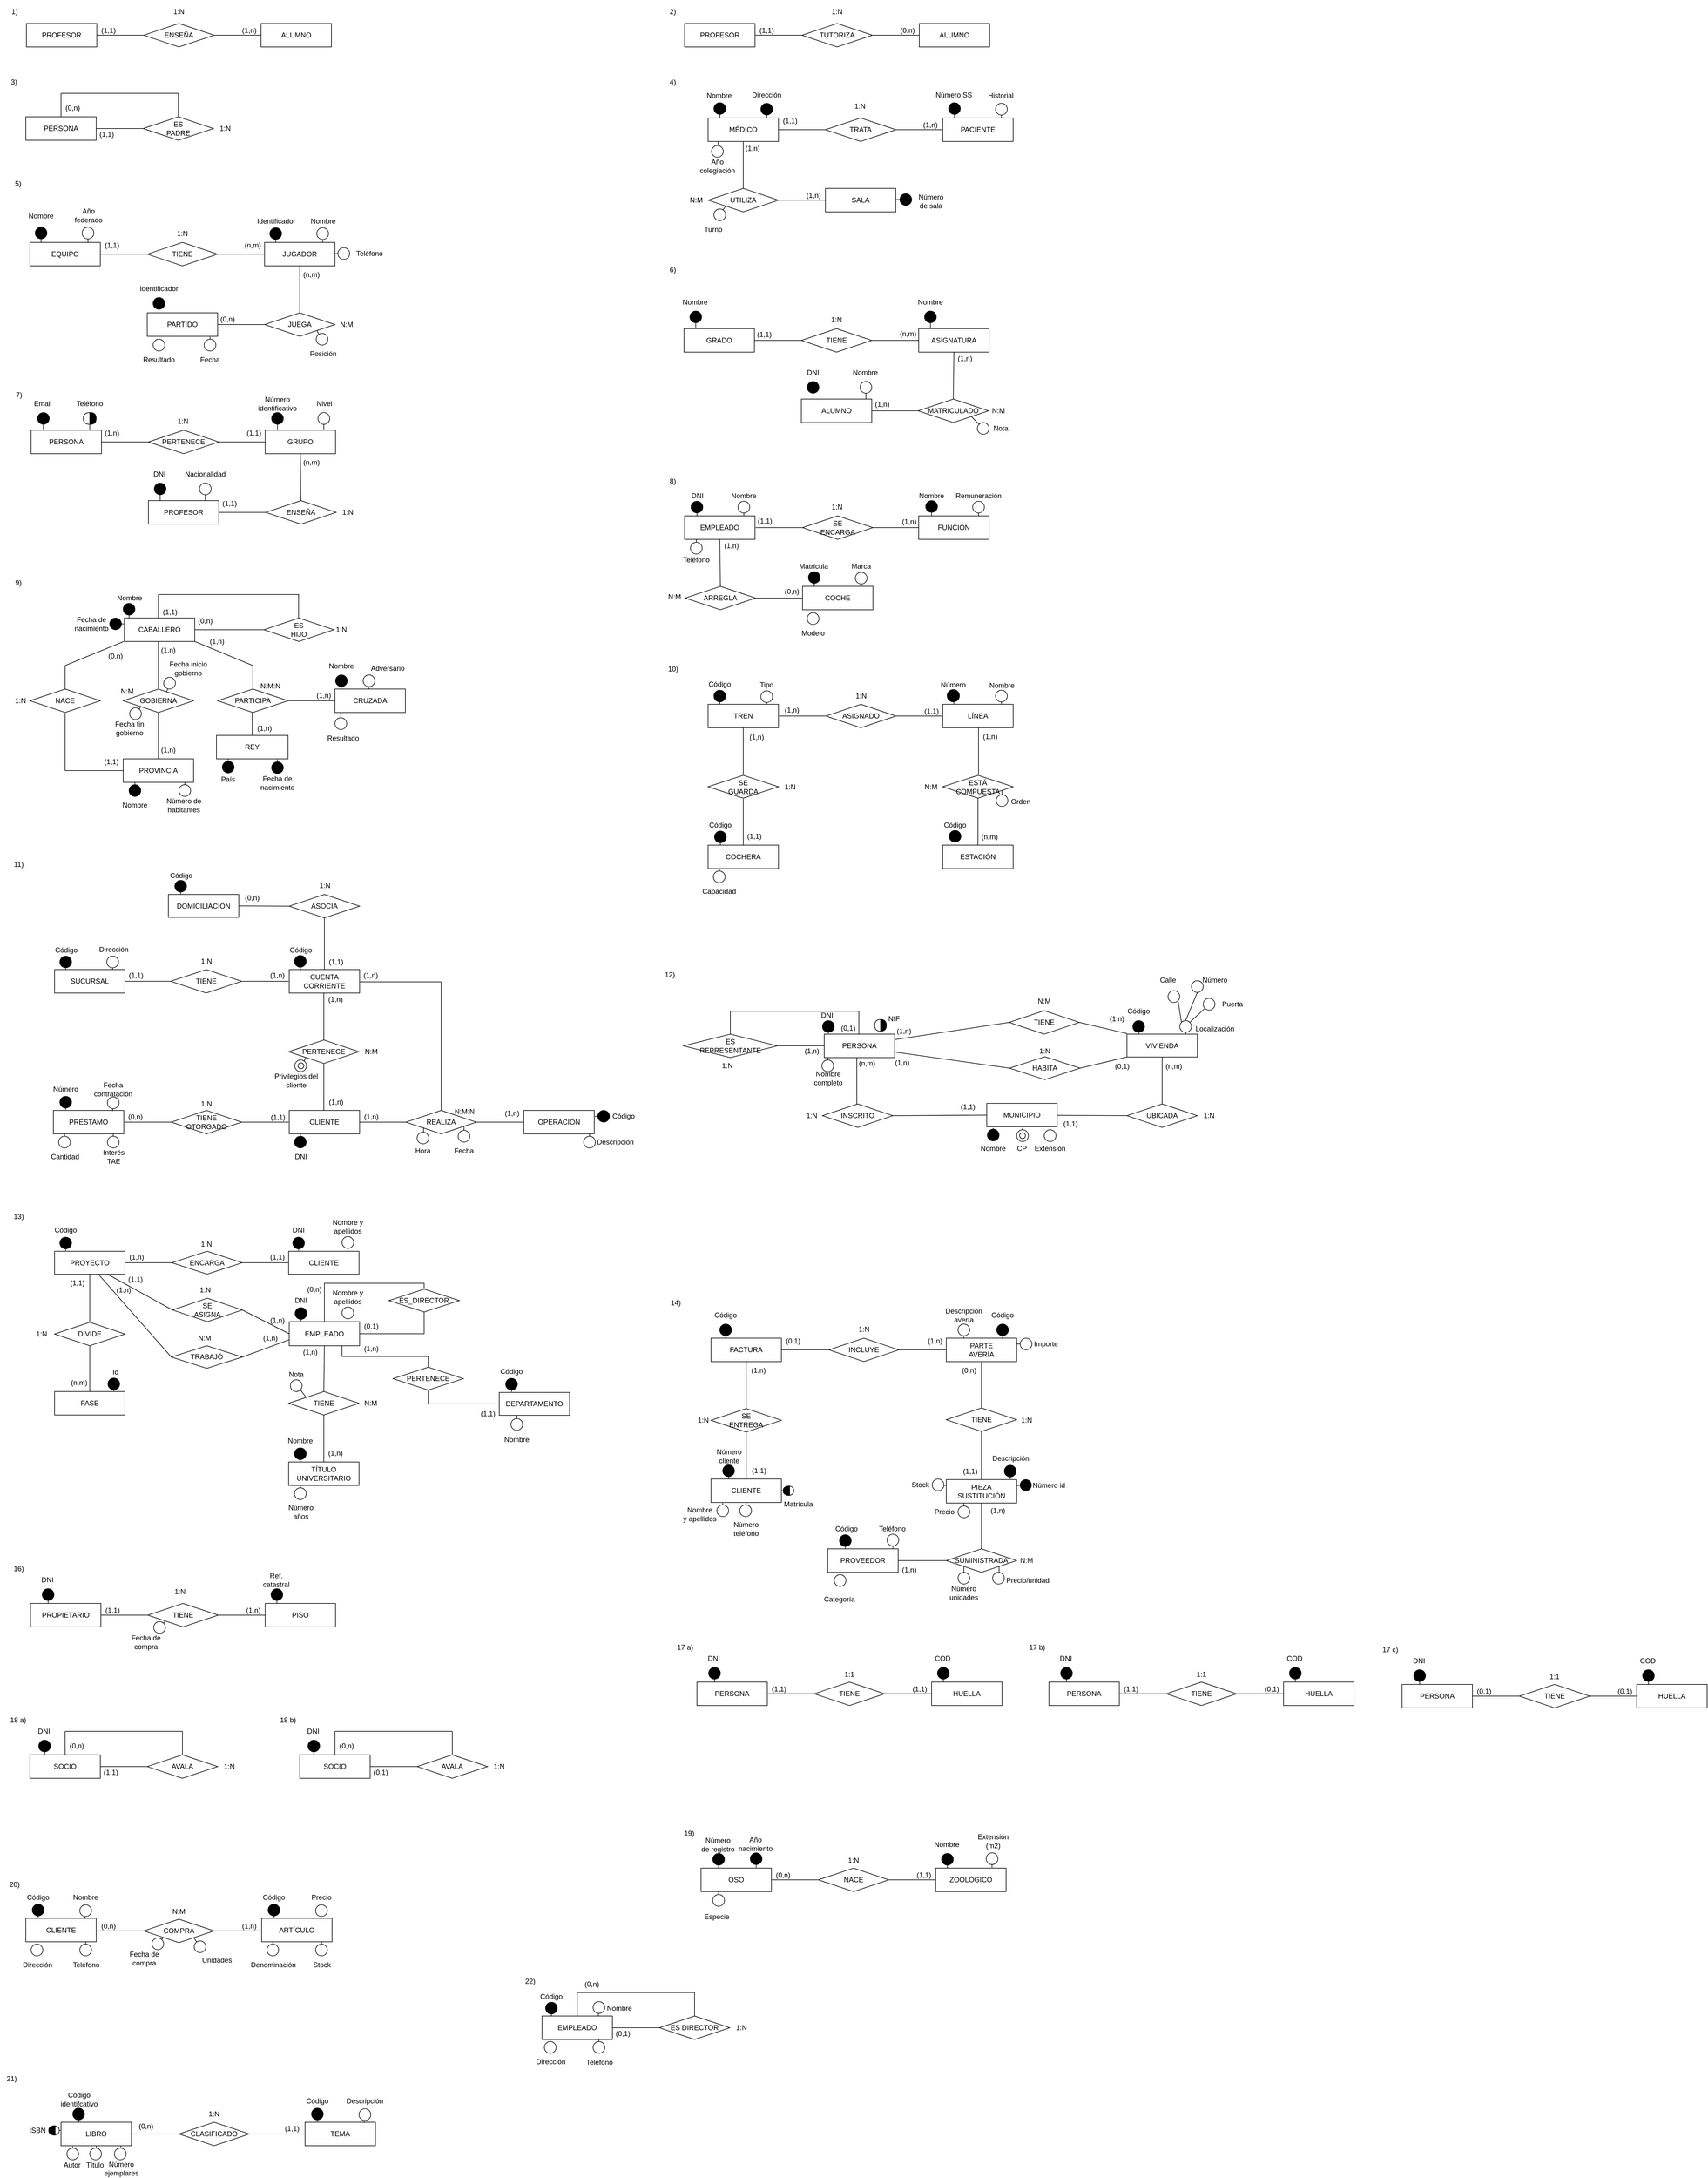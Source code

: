 <mxfile version="20.8.16" type="device"><diagram id="VCRKqyZKmE4si-8OlW64" name="Página-1"><mxGraphModel dx="2234" dy="1636" grid="0" gridSize="10" guides="1" tooltips="1" connect="1" arrows="1" fold="1" page="0" pageScale="1" pageWidth="1169" pageHeight="827" math="0" shadow="0"><root><mxCell id="0"/><mxCell id="1" parent="0"/><mxCell id="DquweZ-bcTqWnKZ7mj9e-1" value="PROFESOR" style="rounded=0;whiteSpace=wrap;html=1;" parent="1" vertex="1"><mxGeometry x="-720" y="-760" width="120" height="40" as="geometry"/></mxCell><mxCell id="DquweZ-bcTqWnKZ7mj9e-2" value="1)" style="text;html=1;strokeColor=none;fillColor=none;align=center;verticalAlign=middle;whiteSpace=wrap;rounded=0;" parent="1" vertex="1"><mxGeometry x="-760" y="-800" width="40" height="40" as="geometry"/></mxCell><mxCell id="DquweZ-bcTqWnKZ7mj9e-3" value="ALUMNO" style="rounded=0;whiteSpace=wrap;html=1;" parent="1" vertex="1"><mxGeometry x="-320" y="-760" width="120" height="40" as="geometry"/></mxCell><mxCell id="DquweZ-bcTqWnKZ7mj9e-4" value="ENSEÑA" style="rhombus;whiteSpace=wrap;html=1;" parent="1" vertex="1"><mxGeometry x="-520" y="-760" width="120" height="40" as="geometry"/></mxCell><mxCell id="DquweZ-bcTqWnKZ7mj9e-5" value="" style="endArrow=none;html=1;rounded=0;exitX=1;exitY=0.5;exitDx=0;exitDy=0;" parent="1" source="DquweZ-bcTqWnKZ7mj9e-1" edge="1"><mxGeometry width="50" height="50" relative="1" as="geometry"><mxPoint x="-570" y="-690" as="sourcePoint"/><mxPoint x="-520" y="-740" as="targetPoint"/></mxGeometry></mxCell><mxCell id="DquweZ-bcTqWnKZ7mj9e-6" value="" style="endArrow=none;html=1;rounded=0;exitX=1;exitY=0.5;exitDx=0;exitDy=0;" parent="1" source="DquweZ-bcTqWnKZ7mj9e-4" edge="1"><mxGeometry width="50" height="50" relative="1" as="geometry"><mxPoint x="-370" y="-690" as="sourcePoint"/><mxPoint x="-320" y="-740" as="targetPoint"/></mxGeometry></mxCell><mxCell id="DquweZ-bcTqWnKZ7mj9e-7" value="(1,1)" style="text;html=1;strokeColor=none;fillColor=none;align=center;verticalAlign=middle;whiteSpace=wrap;rounded=0;" parent="1" vertex="1"><mxGeometry x="-610" y="-763" width="60" height="30" as="geometry"/></mxCell><mxCell id="DquweZ-bcTqWnKZ7mj9e-8" value="(1,n)" style="text;html=1;strokeColor=none;fillColor=none;align=center;verticalAlign=middle;whiteSpace=wrap;rounded=0;" parent="1" vertex="1"><mxGeometry x="-370" y="-763" width="60" height="30" as="geometry"/></mxCell><mxCell id="DquweZ-bcTqWnKZ7mj9e-10" value="1:N" style="text;html=1;strokeColor=none;fillColor=none;align=center;verticalAlign=middle;whiteSpace=wrap;rounded=0;" parent="1" vertex="1"><mxGeometry x="-480" y="-800" width="40" height="40" as="geometry"/></mxCell><mxCell id="DquweZ-bcTqWnKZ7mj9e-11" value="PROFESOR" style="rounded=0;whiteSpace=wrap;html=1;" parent="1" vertex="1"><mxGeometry x="402" y="-760" width="120" height="40" as="geometry"/></mxCell><mxCell id="DquweZ-bcTqWnKZ7mj9e-12" value="2)" style="text;html=1;strokeColor=none;fillColor=none;align=center;verticalAlign=middle;whiteSpace=wrap;rounded=0;" parent="1" vertex="1"><mxGeometry x="362" y="-800" width="40" height="40" as="geometry"/></mxCell><mxCell id="DquweZ-bcTqWnKZ7mj9e-13" value="ALUMNO" style="rounded=0;whiteSpace=wrap;html=1;" parent="1" vertex="1"><mxGeometry x="802" y="-760" width="120" height="40" as="geometry"/></mxCell><mxCell id="DquweZ-bcTqWnKZ7mj9e-14" value="TUTORIZA" style="rhombus;whiteSpace=wrap;html=1;" parent="1" vertex="1"><mxGeometry x="602" y="-760" width="120" height="40" as="geometry"/></mxCell><mxCell id="DquweZ-bcTqWnKZ7mj9e-15" value="" style="endArrow=none;html=1;rounded=0;exitX=1;exitY=0.5;exitDx=0;exitDy=0;" parent="1" source="DquweZ-bcTqWnKZ7mj9e-11" edge="1"><mxGeometry width="50" height="50" relative="1" as="geometry"><mxPoint x="552" y="-690" as="sourcePoint"/><mxPoint x="602" y="-740" as="targetPoint"/></mxGeometry></mxCell><mxCell id="DquweZ-bcTqWnKZ7mj9e-16" value="" style="endArrow=none;html=1;rounded=0;exitX=1;exitY=0.5;exitDx=0;exitDy=0;" parent="1" source="DquweZ-bcTqWnKZ7mj9e-14" edge="1"><mxGeometry width="50" height="50" relative="1" as="geometry"><mxPoint x="752" y="-690" as="sourcePoint"/><mxPoint x="802" y="-740" as="targetPoint"/></mxGeometry></mxCell><mxCell id="DquweZ-bcTqWnKZ7mj9e-17" value="(1,1)" style="text;html=1;strokeColor=none;fillColor=none;align=center;verticalAlign=middle;whiteSpace=wrap;rounded=0;" parent="1" vertex="1"><mxGeometry x="512" y="-763" width="60" height="30" as="geometry"/></mxCell><mxCell id="DquweZ-bcTqWnKZ7mj9e-18" value="(0,n)" style="text;html=1;strokeColor=none;fillColor=none;align=center;verticalAlign=middle;whiteSpace=wrap;rounded=0;" parent="1" vertex="1"><mxGeometry x="752" y="-763" width="60" height="30" as="geometry"/></mxCell><mxCell id="DquweZ-bcTqWnKZ7mj9e-19" value="1:N" style="text;html=1;strokeColor=none;fillColor=none;align=center;verticalAlign=middle;whiteSpace=wrap;rounded=0;" parent="1" vertex="1"><mxGeometry x="642" y="-800" width="40" height="40" as="geometry"/></mxCell><mxCell id="DquweZ-bcTqWnKZ7mj9e-20" value="PERSONA" style="rounded=0;whiteSpace=wrap;html=1;" parent="1" vertex="1"><mxGeometry x="-721" y="-601" width="120" height="40" as="geometry"/></mxCell><mxCell id="DquweZ-bcTqWnKZ7mj9e-21" value="3)" style="text;html=1;strokeColor=none;fillColor=none;align=center;verticalAlign=middle;whiteSpace=wrap;rounded=0;" parent="1" vertex="1"><mxGeometry x="-761" y="-680" width="40" height="40" as="geometry"/></mxCell><mxCell id="DquweZ-bcTqWnKZ7mj9e-22" value="ES&lt;br&gt;PADRE" style="rhombus;whiteSpace=wrap;html=1;" parent="1" vertex="1"><mxGeometry x="-521" y="-601" width="120" height="40" as="geometry"/></mxCell><mxCell id="DquweZ-bcTqWnKZ7mj9e-23" value="" style="endArrow=none;html=1;rounded=0;" parent="1" edge="1"><mxGeometry width="50" height="50" relative="1" as="geometry"><mxPoint x="-461" y="-601" as="sourcePoint"/><mxPoint x="-461" y="-641" as="targetPoint"/></mxGeometry></mxCell><mxCell id="DquweZ-bcTqWnKZ7mj9e-24" value="" style="endArrow=none;html=1;rounded=0;" parent="1" edge="1"><mxGeometry width="50" height="50" relative="1" as="geometry"><mxPoint x="-661" y="-641" as="sourcePoint"/><mxPoint x="-461" y="-641" as="targetPoint"/></mxGeometry></mxCell><mxCell id="DquweZ-bcTqWnKZ7mj9e-25" value="" style="endArrow=none;html=1;rounded=0;exitX=0.5;exitY=0;exitDx=0;exitDy=0;" parent="1" source="DquweZ-bcTqWnKZ7mj9e-20" edge="1"><mxGeometry width="50" height="50" relative="1" as="geometry"><mxPoint x="-711" y="-591" as="sourcePoint"/><mxPoint x="-661" y="-641" as="targetPoint"/></mxGeometry></mxCell><mxCell id="DquweZ-bcTqWnKZ7mj9e-26" value="" style="endArrow=none;html=1;rounded=0;exitX=1;exitY=0.5;exitDx=0;exitDy=0;" parent="1" source="DquweZ-bcTqWnKZ7mj9e-20" edge="1"><mxGeometry width="50" height="50" relative="1" as="geometry"><mxPoint x="-571" y="-531" as="sourcePoint"/><mxPoint x="-521" y="-581" as="targetPoint"/></mxGeometry></mxCell><mxCell id="DquweZ-bcTqWnKZ7mj9e-27" value="(1,1)" style="text;html=1;strokeColor=none;fillColor=none;align=center;verticalAlign=middle;whiteSpace=wrap;rounded=0;" parent="1" vertex="1"><mxGeometry x="-613" y="-586" width="60" height="30" as="geometry"/></mxCell><mxCell id="DquweZ-bcTqWnKZ7mj9e-28" value="(0,n)" style="text;html=1;strokeColor=none;fillColor=none;align=center;verticalAlign=middle;whiteSpace=wrap;rounded=0;" parent="1" vertex="1"><mxGeometry x="-671" y="-631" width="60" height="30" as="geometry"/></mxCell><mxCell id="DquweZ-bcTqWnKZ7mj9e-29" value="1:N" style="text;html=1;strokeColor=none;fillColor=none;align=center;verticalAlign=middle;whiteSpace=wrap;rounded=0;" parent="1" vertex="1"><mxGeometry x="-401" y="-601" width="40" height="40" as="geometry"/></mxCell><mxCell id="DquweZ-bcTqWnKZ7mj9e-30" value="4)" style="text;html=1;strokeColor=none;fillColor=none;align=center;verticalAlign=middle;whiteSpace=wrap;rounded=0;" parent="1" vertex="1"><mxGeometry x="362" y="-680" width="40" height="40" as="geometry"/></mxCell><mxCell id="DquweZ-bcTqWnKZ7mj9e-31" value="MÉDICO" style="rounded=0;whiteSpace=wrap;html=1;" parent="1" vertex="1"><mxGeometry x="442" y="-599" width="120" height="40" as="geometry"/></mxCell><mxCell id="DquweZ-bcTqWnKZ7mj9e-32" value="TRATA" style="rhombus;whiteSpace=wrap;html=1;" parent="1" vertex="1"><mxGeometry x="642" y="-599" width="120" height="40" as="geometry"/></mxCell><mxCell id="DquweZ-bcTqWnKZ7mj9e-33" value="PACIENTE" style="rounded=0;whiteSpace=wrap;html=1;" parent="1" vertex="1"><mxGeometry x="842" y="-599" width="120" height="40" as="geometry"/></mxCell><mxCell id="DquweZ-bcTqWnKZ7mj9e-34" value="UTILIZA" style="rhombus;whiteSpace=wrap;html=1;" parent="1" vertex="1"><mxGeometry x="442" y="-479" width="120" height="40" as="geometry"/></mxCell><mxCell id="DquweZ-bcTqWnKZ7mj9e-35" value="SALA" style="rounded=0;whiteSpace=wrap;html=1;" parent="1" vertex="1"><mxGeometry x="642" y="-479" width="120" height="40" as="geometry"/></mxCell><mxCell id="DquweZ-bcTqWnKZ7mj9e-36" value="" style="endArrow=none;html=1;rounded=0;exitX=1;exitY=0.5;exitDx=0;exitDy=0;" parent="1" source="DquweZ-bcTqWnKZ7mj9e-31" edge="1"><mxGeometry width="50" height="50" relative="1" as="geometry"><mxPoint x="592" y="-529" as="sourcePoint"/><mxPoint x="642" y="-579" as="targetPoint"/></mxGeometry></mxCell><mxCell id="DquweZ-bcTqWnKZ7mj9e-37" value="" style="endArrow=none;html=1;rounded=0;exitX=1;exitY=0.5;exitDx=0;exitDy=0;" parent="1" source="DquweZ-bcTqWnKZ7mj9e-32" edge="1"><mxGeometry width="50" height="50" relative="1" as="geometry"><mxPoint x="792" y="-529" as="sourcePoint"/><mxPoint x="842" y="-579" as="targetPoint"/></mxGeometry></mxCell><mxCell id="DquweZ-bcTqWnKZ7mj9e-38" value="" style="endArrow=none;html=1;rounded=0;exitX=0.5;exitY=0;exitDx=0;exitDy=0;" parent="1" source="DquweZ-bcTqWnKZ7mj9e-34" edge="1"><mxGeometry width="50" height="50" relative="1" as="geometry"><mxPoint x="452" y="-509" as="sourcePoint"/><mxPoint x="502" y="-559" as="targetPoint"/></mxGeometry></mxCell><mxCell id="DquweZ-bcTqWnKZ7mj9e-39" value="" style="endArrow=none;html=1;rounded=0;exitX=1;exitY=0.5;exitDx=0;exitDy=0;" parent="1" source="DquweZ-bcTqWnKZ7mj9e-34" edge="1"><mxGeometry width="50" height="50" relative="1" as="geometry"><mxPoint x="592" y="-409" as="sourcePoint"/><mxPoint x="642" y="-459" as="targetPoint"/><Array as="points"/></mxGeometry></mxCell><mxCell id="DquweZ-bcTqWnKZ7mj9e-40" value="" style="endArrow=none;html=1;rounded=0;" parent="1" edge="1"><mxGeometry width="50" height="50" relative="1" as="geometry"><mxPoint x="462" y="-599" as="sourcePoint"/><mxPoint x="462" y="-619" as="targetPoint"/></mxGeometry></mxCell><mxCell id="DquweZ-bcTqWnKZ7mj9e-41" value="" style="ellipse;whiteSpace=wrap;html=1;aspect=fixed;fillColor=#000000;" parent="1" vertex="1"><mxGeometry x="452" y="-625" width="20" height="20" as="geometry"/></mxCell><mxCell id="DquweZ-bcTqWnKZ7mj9e-42" value="Nombre" style="text;html=1;strokeColor=none;fillColor=none;align=center;verticalAlign=middle;whiteSpace=wrap;rounded=0;" parent="1" vertex="1"><mxGeometry x="431" y="-652" width="60" height="30" as="geometry"/></mxCell><mxCell id="DquweZ-bcTqWnKZ7mj9e-43" value="" style="endArrow=none;html=1;rounded=0;" parent="1" edge="1"><mxGeometry width="50" height="50" relative="1" as="geometry"><mxPoint x="542" y="-599" as="sourcePoint"/><mxPoint x="542" y="-620" as="targetPoint"/></mxGeometry></mxCell><mxCell id="DquweZ-bcTqWnKZ7mj9e-44" value="" style="ellipse;whiteSpace=wrap;html=1;aspect=fixed;fillColor=#000000;" parent="1" vertex="1"><mxGeometry x="532" y="-624" width="20" height="20" as="geometry"/></mxCell><mxCell id="DquweZ-bcTqWnKZ7mj9e-45" value="Dirección" style="text;html=1;strokeColor=none;fillColor=none;align=center;verticalAlign=middle;whiteSpace=wrap;rounded=0;" parent="1" vertex="1"><mxGeometry x="522" y="-654" width="40" height="31" as="geometry"/></mxCell><mxCell id="DquweZ-bcTqWnKZ7mj9e-46" value="" style="endArrow=none;html=1;rounded=0;entryX=0.142;entryY=1.05;entryDx=0;entryDy=0;entryPerimeter=0;" parent="1" edge="1"><mxGeometry width="50" height="50" relative="1" as="geometry"><mxPoint x="459" y="-542" as="sourcePoint"/><mxPoint x="459.04" y="-559" as="targetPoint"/><Array as="points"/></mxGeometry></mxCell><mxCell id="DquweZ-bcTqWnKZ7mj9e-47" value="" style="ellipse;whiteSpace=wrap;html=1;aspect=fixed;" parent="1" vertex="1"><mxGeometry x="448" y="-552" width="20" height="20" as="geometry"/></mxCell><mxCell id="DquweZ-bcTqWnKZ7mj9e-48" value="Año&lt;br&gt;colegiación" style="text;html=1;strokeColor=none;fillColor=none;align=center;verticalAlign=middle;whiteSpace=wrap;rounded=0;" parent="1" vertex="1"><mxGeometry x="428" y="-532" width="60" height="30" as="geometry"/></mxCell><mxCell id="DquweZ-bcTqWnKZ7mj9e-49" value="" style="endArrow=none;html=1;rounded=0;" parent="1" edge="1"><mxGeometry width="50" height="50" relative="1" as="geometry"><mxPoint x="762" y="-460" as="sourcePoint"/><mxPoint x="782" y="-460" as="targetPoint"/><Array as="points"><mxPoint x="782" y="-460"/></Array></mxGeometry></mxCell><mxCell id="DquweZ-bcTqWnKZ7mj9e-50" value="" style="ellipse;whiteSpace=wrap;html=1;aspect=fixed;fillColor=#000000;" parent="1" vertex="1"><mxGeometry x="769" y="-470" width="20" height="20" as="geometry"/></mxCell><mxCell id="DquweZ-bcTqWnKZ7mj9e-51" value="Número&lt;br&gt;de sala" style="text;html=1;strokeColor=none;fillColor=none;align=center;verticalAlign=middle;whiteSpace=wrap;rounded=0;" parent="1" vertex="1"><mxGeometry x="792" y="-474" width="60" height="34" as="geometry"/></mxCell><mxCell id="DquweZ-bcTqWnKZ7mj9e-53" value="" style="endArrow=none;html=1;rounded=0;" parent="1" edge="1"><mxGeometry width="50" height="50" relative="1" as="geometry"><mxPoint x="862" y="-599" as="sourcePoint"/><mxPoint x="862" y="-620" as="targetPoint"/></mxGeometry></mxCell><mxCell id="DquweZ-bcTqWnKZ7mj9e-54" value="" style="ellipse;whiteSpace=wrap;html=1;aspect=fixed;fillColor=#000000;" parent="1" vertex="1"><mxGeometry x="852" y="-625" width="20" height="20" as="geometry"/></mxCell><mxCell id="DquweZ-bcTqWnKZ7mj9e-55" value="Número SS" style="text;html=1;strokeColor=none;fillColor=none;align=center;verticalAlign=middle;whiteSpace=wrap;rounded=0;" parent="1" vertex="1"><mxGeometry x="801" y="-653" width="120" height="30" as="geometry"/></mxCell><mxCell id="DquweZ-bcTqWnKZ7mj9e-56" value="" style="endArrow=none;html=1;rounded=0;" parent="1" edge="1"><mxGeometry width="50" height="50" relative="1" as="geometry"><mxPoint x="942" y="-599" as="sourcePoint"/><mxPoint x="942" y="-620" as="targetPoint"/></mxGeometry></mxCell><mxCell id="DquweZ-bcTqWnKZ7mj9e-57" value="" style="ellipse;whiteSpace=wrap;html=1;aspect=fixed;" parent="1" vertex="1"><mxGeometry x="932" y="-624" width="20" height="20" as="geometry"/></mxCell><mxCell id="DquweZ-bcTqWnKZ7mj9e-59" value="Historial" style="text;html=1;strokeColor=none;fillColor=none;align=center;verticalAlign=middle;whiteSpace=wrap;rounded=0;" parent="1" vertex="1"><mxGeometry x="911" y="-652" width="60" height="30" as="geometry"/></mxCell><mxCell id="DquweZ-bcTqWnKZ7mj9e-60" value="" style="endArrow=none;html=1;rounded=0;startArrow=none;" parent="1" source="DquweZ-bcTqWnKZ7mj9e-62" edge="1"><mxGeometry width="50" height="50" relative="1" as="geometry"><mxPoint x="452" y="-430" as="sourcePoint"/><mxPoint x="472" y="-449" as="targetPoint"/></mxGeometry></mxCell><mxCell id="DquweZ-bcTqWnKZ7mj9e-62" value="" style="ellipse;whiteSpace=wrap;html=1;aspect=fixed;" parent="1" vertex="1"><mxGeometry x="452" y="-444" width="20" height="20" as="geometry"/></mxCell><mxCell id="DquweZ-bcTqWnKZ7mj9e-66" value="Turno" style="text;html=1;strokeColor=none;fillColor=none;align=center;verticalAlign=middle;whiteSpace=wrap;rounded=0;" parent="1" vertex="1"><mxGeometry x="421" y="-424" width="60" height="30" as="geometry"/></mxCell><mxCell id="DquweZ-bcTqWnKZ7mj9e-69" value="5)" style="text;html=1;strokeColor=none;fillColor=none;align=center;verticalAlign=middle;whiteSpace=wrap;rounded=0;" parent="1" vertex="1"><mxGeometry x="-754" y="-507" width="40" height="40" as="geometry"/></mxCell><mxCell id="DquweZ-bcTqWnKZ7mj9e-70" value="EQUIPO" style="rounded=0;whiteSpace=wrap;html=1;" parent="1" vertex="1"><mxGeometry x="-714" y="-387" width="120" height="40" as="geometry"/></mxCell><mxCell id="DquweZ-bcTqWnKZ7mj9e-71" value="PARTIDO" style="rounded=0;whiteSpace=wrap;html=1;" parent="1" vertex="1"><mxGeometry x="-514" y="-267" width="120" height="40" as="geometry"/></mxCell><mxCell id="DquweZ-bcTqWnKZ7mj9e-72" value="JUGADOR&lt;br&gt;" style="rounded=0;whiteSpace=wrap;html=1;" parent="1" vertex="1"><mxGeometry x="-314" y="-387" width="120" height="40" as="geometry"/></mxCell><mxCell id="DquweZ-bcTqWnKZ7mj9e-73" value="TIENE" style="rhombus;whiteSpace=wrap;html=1;" parent="1" vertex="1"><mxGeometry x="-514" y="-387" width="120" height="40" as="geometry"/></mxCell><mxCell id="DquweZ-bcTqWnKZ7mj9e-74" value="" style="endArrow=none;html=1;rounded=0;exitX=1;exitY=0.5;exitDx=0;exitDy=0;" parent="1" source="DquweZ-bcTqWnKZ7mj9e-70" edge="1"><mxGeometry width="50" height="50" relative="1" as="geometry"><mxPoint x="-564" y="-317" as="sourcePoint"/><mxPoint x="-514" y="-367" as="targetPoint"/></mxGeometry></mxCell><mxCell id="DquweZ-bcTqWnKZ7mj9e-75" value="" style="endArrow=none;html=1;rounded=0;entryX=0;entryY=0.5;entryDx=0;entryDy=0;" parent="1" target="DquweZ-bcTqWnKZ7mj9e-72" edge="1"><mxGeometry width="50" height="50" relative="1" as="geometry"><mxPoint x="-394" y="-367" as="sourcePoint"/><mxPoint x="-344" y="-417" as="targetPoint"/></mxGeometry></mxCell><mxCell id="DquweZ-bcTqWnKZ7mj9e-76" value="JUEGA" style="rhombus;whiteSpace=wrap;html=1;" parent="1" vertex="1"><mxGeometry x="-314" y="-267" width="120" height="40" as="geometry"/></mxCell><mxCell id="DquweZ-bcTqWnKZ7mj9e-77" value="" style="endArrow=none;html=1;rounded=0;exitX=0.5;exitY=0;exitDx=0;exitDy=0;" parent="1" source="DquweZ-bcTqWnKZ7mj9e-76" edge="1"><mxGeometry width="50" height="50" relative="1" as="geometry"><mxPoint x="-304" y="-297" as="sourcePoint"/><mxPoint x="-254" y="-347" as="targetPoint"/></mxGeometry></mxCell><mxCell id="DquweZ-bcTqWnKZ7mj9e-78" value="" style="endArrow=none;html=1;rounded=0;exitX=1;exitY=0.5;exitDx=0;exitDy=0;" parent="1" source="DquweZ-bcTqWnKZ7mj9e-71" edge="1"><mxGeometry width="50" height="50" relative="1" as="geometry"><mxPoint x="-364" y="-197" as="sourcePoint"/><mxPoint x="-314" y="-247" as="targetPoint"/></mxGeometry></mxCell><mxCell id="DquweZ-bcTqWnKZ7mj9e-79" value="(1,1)" style="text;html=1;strokeColor=none;fillColor=none;align=center;verticalAlign=middle;whiteSpace=wrap;rounded=0;" parent="1" vertex="1"><mxGeometry x="552" y="-609" width="60" height="30" as="geometry"/></mxCell><mxCell id="DquweZ-bcTqWnKZ7mj9e-80" value="(1,n)" style="text;html=1;strokeColor=none;fillColor=none;align=center;verticalAlign=middle;whiteSpace=wrap;rounded=0;" parent="1" vertex="1"><mxGeometry x="791" y="-602" width="60" height="30" as="geometry"/></mxCell><mxCell id="DquweZ-bcTqWnKZ7mj9e-82" value="1:N" style="text;html=1;strokeColor=none;fillColor=none;align=center;verticalAlign=middle;whiteSpace=wrap;rounded=0;" parent="1" vertex="1"><mxGeometry x="681" y="-640" width="40" height="41" as="geometry"/></mxCell><mxCell id="DquweZ-bcTqWnKZ7mj9e-83" value="N:M" style="text;html=1;strokeColor=none;fillColor=none;align=center;verticalAlign=middle;whiteSpace=wrap;rounded=0;" parent="1" vertex="1"><mxGeometry x="402" y="-480" width="40" height="41" as="geometry"/></mxCell><mxCell id="DquweZ-bcTqWnKZ7mj9e-84" value="(1,n)" style="text;html=1;strokeColor=none;fillColor=none;align=center;verticalAlign=middle;whiteSpace=wrap;rounded=0;" parent="1" vertex="1"><mxGeometry x="488" y="-562" width="60" height="30" as="geometry"/></mxCell><mxCell id="DquweZ-bcTqWnKZ7mj9e-85" value="(1,n)" style="text;html=1;strokeColor=none;fillColor=none;align=center;verticalAlign=middle;whiteSpace=wrap;rounded=0;" parent="1" vertex="1"><mxGeometry x="592" y="-482" width="60" height="30" as="geometry"/></mxCell><mxCell id="DquweZ-bcTqWnKZ7mj9e-86" value="" style="endArrow=none;html=1;rounded=0;" parent="1" edge="1"><mxGeometry width="50" height="50" relative="1" as="geometry"><mxPoint x="-695" y="-387" as="sourcePoint"/><mxPoint x="-695" y="-407" as="targetPoint"/></mxGeometry></mxCell><mxCell id="DquweZ-bcTqWnKZ7mj9e-87" value="" style="ellipse;whiteSpace=wrap;html=1;aspect=fixed;fillColor=#000000;" parent="1" vertex="1"><mxGeometry x="-705" y="-413" width="20" height="20" as="geometry"/></mxCell><mxCell id="DquweZ-bcTqWnKZ7mj9e-88" value="Nombre" style="text;html=1;strokeColor=none;fillColor=none;align=center;verticalAlign=middle;whiteSpace=wrap;rounded=0;" parent="1" vertex="1"><mxGeometry x="-725" y="-447" width="60" height="30" as="geometry"/></mxCell><mxCell id="DquweZ-bcTqWnKZ7mj9e-89" value="(1,1)" style="text;html=1;strokeColor=none;fillColor=none;align=center;verticalAlign=middle;whiteSpace=wrap;rounded=0;" parent="1" vertex="1"><mxGeometry x="-604" y="-397" width="60" height="30" as="geometry"/></mxCell><mxCell id="DquweZ-bcTqWnKZ7mj9e-90" value="(n,m)" style="text;html=1;strokeColor=none;fillColor=none;align=center;verticalAlign=middle;whiteSpace=wrap;rounded=0;" parent="1" vertex="1"><mxGeometry x="-364" y="-397" width="60" height="30" as="geometry"/></mxCell><mxCell id="DquweZ-bcTqWnKZ7mj9e-91" value="(n,m)" style="text;html=1;strokeColor=none;fillColor=none;align=center;verticalAlign=middle;whiteSpace=wrap;rounded=0;" parent="1" vertex="1"><mxGeometry x="-264" y="-347" width="60" height="30" as="geometry"/></mxCell><mxCell id="DquweZ-bcTqWnKZ7mj9e-92" value="(0,n)" style="text;html=1;strokeColor=none;fillColor=none;align=center;verticalAlign=middle;whiteSpace=wrap;rounded=0;" parent="1" vertex="1"><mxGeometry x="-407" y="-271" width="60" height="30" as="geometry"/></mxCell><mxCell id="DquweZ-bcTqWnKZ7mj9e-94" value="1:N" style="text;html=1;strokeColor=none;fillColor=none;align=center;verticalAlign=middle;whiteSpace=wrap;rounded=0;" parent="1" vertex="1"><mxGeometry x="-484" y="-417" width="60" height="30" as="geometry"/></mxCell><mxCell id="DquweZ-bcTqWnKZ7mj9e-95" value="N:M" style="text;html=1;strokeColor=none;fillColor=none;align=center;verticalAlign=middle;whiteSpace=wrap;rounded=0;" parent="1" vertex="1"><mxGeometry x="-204" y="-262" width="60" height="30" as="geometry"/></mxCell><mxCell id="DquweZ-bcTqWnKZ7mj9e-99" value="" style="endArrow=none;html=1;rounded=0;" parent="1" edge="1"><mxGeometry width="50" height="50" relative="1" as="geometry"><mxPoint x="-295" y="-387" as="sourcePoint"/><mxPoint x="-295" y="-408" as="targetPoint"/></mxGeometry></mxCell><mxCell id="DquweZ-bcTqWnKZ7mj9e-100" value="" style="ellipse;whiteSpace=wrap;html=1;aspect=fixed;fillColor=#000000;" parent="1" vertex="1"><mxGeometry x="-305" y="-412" width="20" height="20" as="geometry"/></mxCell><mxCell id="DquweZ-bcTqWnKZ7mj9e-105" value="" style="endArrow=none;html=1;rounded=0;startArrow=none;" parent="1" source="DquweZ-bcTqWnKZ7mj9e-106" edge="1"><mxGeometry width="50" height="50" relative="1" as="geometry"><mxPoint x="-615" y="-387" as="sourcePoint"/><mxPoint x="-615" y="-408" as="targetPoint"/></mxGeometry></mxCell><mxCell id="DquweZ-bcTqWnKZ7mj9e-106" value="" style="ellipse;whiteSpace=wrap;html=1;aspect=fixed;fillColor=#FFFFFF;" parent="1" vertex="1"><mxGeometry x="-625" y="-413" width="20" height="20" as="geometry"/></mxCell><mxCell id="DquweZ-bcTqWnKZ7mj9e-107" value="" style="endArrow=none;html=1;rounded=0;" parent="1" target="DquweZ-bcTqWnKZ7mj9e-106" edge="1"><mxGeometry width="50" height="50" relative="1" as="geometry"><mxPoint x="-615" y="-387" as="sourcePoint"/><mxPoint x="-615" y="-408" as="targetPoint"/></mxGeometry></mxCell><mxCell id="DquweZ-bcTqWnKZ7mj9e-108" value="Año&lt;br&gt;federado" style="text;html=1;strokeColor=none;fillColor=none;align=center;verticalAlign=middle;whiteSpace=wrap;rounded=0;" parent="1" vertex="1"><mxGeometry x="-644" y="-448" width="60" height="30" as="geometry"/></mxCell><mxCell id="DquweZ-bcTqWnKZ7mj9e-109" value="Identificador" style="text;html=1;strokeColor=none;fillColor=none;align=center;verticalAlign=middle;whiteSpace=wrap;rounded=0;" parent="1" vertex="1"><mxGeometry x="-324" y="-438" width="60" height="30" as="geometry"/></mxCell><mxCell id="DquweZ-bcTqWnKZ7mj9e-113" value="" style="endArrow=none;html=1;rounded=0;" parent="1" edge="1"><mxGeometry width="50" height="50" relative="1" as="geometry"><mxPoint x="-215" y="-387" as="sourcePoint"/><mxPoint x="-215" y="-408" as="targetPoint"/></mxGeometry></mxCell><mxCell id="DquweZ-bcTqWnKZ7mj9e-114" value="" style="ellipse;whiteSpace=wrap;html=1;aspect=fixed;fillColor=#FFFFFF;" parent="1" vertex="1"><mxGeometry x="-225" y="-412" width="20" height="20" as="geometry"/></mxCell><mxCell id="DquweZ-bcTqWnKZ7mj9e-115" value="Nombre" style="text;html=1;strokeColor=none;fillColor=none;align=center;verticalAlign=middle;whiteSpace=wrap;rounded=0;" parent="1" vertex="1"><mxGeometry x="-244" y="-438" width="60" height="30" as="geometry"/></mxCell><mxCell id="DquweZ-bcTqWnKZ7mj9e-116" value="" style="endArrow=none;html=1;rounded=0;" parent="1" edge="1"><mxGeometry width="50" height="50" relative="1" as="geometry"><mxPoint x="-194" y="-368" as="sourcePoint"/><mxPoint x="-174" y="-368" as="targetPoint"/></mxGeometry></mxCell><mxCell id="DquweZ-bcTqWnKZ7mj9e-117" value="" style="ellipse;whiteSpace=wrap;html=1;aspect=fixed;fillColor=#FFFFFF;" parent="1" vertex="1"><mxGeometry x="-189" y="-378" width="20" height="20" as="geometry"/></mxCell><mxCell id="DquweZ-bcTqWnKZ7mj9e-118" value="Teléfono" style="text;html=1;strokeColor=none;fillColor=none;align=center;verticalAlign=middle;whiteSpace=wrap;rounded=0;" parent="1" vertex="1"><mxGeometry x="-165" y="-383" width="60" height="30" as="geometry"/></mxCell><mxCell id="DquweZ-bcTqWnKZ7mj9e-120" value="" style="ellipse;whiteSpace=wrap;html=1;aspect=fixed;fillColor=#000000;" parent="1" vertex="1"><mxGeometry x="-504" y="-293" width="20" height="20" as="geometry"/></mxCell><mxCell id="DquweZ-bcTqWnKZ7mj9e-121" value="" style="endArrow=none;html=1;rounded=0;entryX=0.5;entryY=1;entryDx=0;entryDy=0;exitX=0.167;exitY=0;exitDx=0;exitDy=0;exitPerimeter=0;" parent="1" source="DquweZ-bcTqWnKZ7mj9e-71" target="DquweZ-bcTqWnKZ7mj9e-120" edge="1"><mxGeometry width="50" height="50" relative="1" as="geometry"><mxPoint x="-454" y="-217" as="sourcePoint"/><mxPoint x="-404" y="-267" as="targetPoint"/></mxGeometry></mxCell><mxCell id="DquweZ-bcTqWnKZ7mj9e-122" value="Identificador" style="text;html=1;strokeColor=none;fillColor=none;align=center;verticalAlign=middle;whiteSpace=wrap;rounded=0;" parent="1" vertex="1"><mxGeometry x="-524" y="-323" width="60" height="30" as="geometry"/></mxCell><mxCell id="DquweZ-bcTqWnKZ7mj9e-123" value="" style="endArrow=none;html=1;rounded=0;entryX=0.892;entryY=1.025;entryDx=0;entryDy=0;entryPerimeter=0;" parent="1" target="DquweZ-bcTqWnKZ7mj9e-71" edge="1"><mxGeometry width="50" height="50" relative="1" as="geometry"><mxPoint x="-407" y="-207" as="sourcePoint"/><mxPoint x="-404" y="-267" as="targetPoint"/><Array as="points"><mxPoint x="-407" y="-207"/></Array></mxGeometry></mxCell><mxCell id="DquweZ-bcTqWnKZ7mj9e-124" value="" style="ellipse;whiteSpace=wrap;html=1;aspect=fixed;" parent="1" vertex="1"><mxGeometry x="-417" y="-222" width="20" height="20" as="geometry"/></mxCell><mxCell id="DquweZ-bcTqWnKZ7mj9e-125" value="Fecha" style="text;html=1;strokeColor=none;fillColor=none;align=center;verticalAlign=middle;whiteSpace=wrap;rounded=0;" parent="1" vertex="1"><mxGeometry x="-437" y="-202" width="60" height="30" as="geometry"/></mxCell><mxCell id="DquweZ-bcTqWnKZ7mj9e-128" value="" style="endArrow=none;html=1;rounded=0;" parent="1" edge="1"><mxGeometry width="50" height="50" relative="1" as="geometry"><mxPoint x="-494" y="-217" as="sourcePoint"/><mxPoint x="-494" y="-227" as="targetPoint"/></mxGeometry></mxCell><mxCell id="DquweZ-bcTqWnKZ7mj9e-129" value="" style="ellipse;whiteSpace=wrap;html=1;aspect=fixed;fillColor=#FFFFFF;" parent="1" vertex="1"><mxGeometry x="-504" y="-222" width="20" height="20" as="geometry"/></mxCell><mxCell id="DquweZ-bcTqWnKZ7mj9e-130" value="Resultado" style="text;html=1;strokeColor=none;fillColor=none;align=center;verticalAlign=middle;whiteSpace=wrap;rounded=0;" parent="1" vertex="1"><mxGeometry x="-524" y="-202" width="60" height="30" as="geometry"/></mxCell><mxCell id="DquweZ-bcTqWnKZ7mj9e-131" value="" style="endArrow=none;html=1;rounded=0;" parent="1" edge="1"><mxGeometry width="50" height="50" relative="1" as="geometry"><mxPoint x="-214" y="-217" as="sourcePoint"/><mxPoint x="-225" y="-237" as="targetPoint"/></mxGeometry></mxCell><mxCell id="DquweZ-bcTqWnKZ7mj9e-132" value="" style="ellipse;whiteSpace=wrap;html=1;aspect=fixed;fillColor=#FFFFFF;" parent="1" vertex="1"><mxGeometry x="-226" y="-232" width="20" height="20" as="geometry"/></mxCell><mxCell id="DquweZ-bcTqWnKZ7mj9e-134" value="Posición" style="text;html=1;strokeColor=none;fillColor=none;align=center;verticalAlign=middle;whiteSpace=wrap;rounded=0;" parent="1" vertex="1"><mxGeometry x="-244" y="-212" width="60" height="30" as="geometry"/></mxCell><mxCell id="DquweZ-bcTqWnKZ7mj9e-136" value="6)" style="text;html=1;strokeColor=none;fillColor=none;align=center;verticalAlign=middle;whiteSpace=wrap;rounded=0;" parent="1" vertex="1"><mxGeometry x="362" y="-360" width="40" height="40" as="geometry"/></mxCell><mxCell id="DquweZ-bcTqWnKZ7mj9e-137" value="GRADO" style="rounded=0;whiteSpace=wrap;html=1;fillColor=#FFFFFF;" parent="1" vertex="1"><mxGeometry x="401" y="-240" width="120" height="40" as="geometry"/></mxCell><mxCell id="DquweZ-bcTqWnKZ7mj9e-138" value="ASIGNATURA" style="rounded=0;whiteSpace=wrap;html=1;fillColor=#FFFFFF;" parent="1" vertex="1"><mxGeometry x="801" y="-240" width="120" height="40" as="geometry"/></mxCell><mxCell id="DquweZ-bcTqWnKZ7mj9e-139" value="ALUMNO" style="rounded=0;whiteSpace=wrap;html=1;fillColor=#FFFFFF;" parent="1" vertex="1"><mxGeometry x="601" y="-120" width="120" height="40" as="geometry"/></mxCell><mxCell id="DquweZ-bcTqWnKZ7mj9e-140" value="TIENE" style="rhombus;whiteSpace=wrap;html=1;fillColor=#FFFFFF;" parent="1" vertex="1"><mxGeometry x="601" y="-240" width="120" height="40" as="geometry"/></mxCell><mxCell id="DquweZ-bcTqWnKZ7mj9e-141" value="MATRICULADO" style="rhombus;whiteSpace=wrap;html=1;fillColor=#FFFFFF;" parent="1" vertex="1"><mxGeometry x="800" y="-120" width="120" height="40" as="geometry"/></mxCell><mxCell id="DquweZ-bcTqWnKZ7mj9e-142" value="" style="endArrow=none;html=1;rounded=0;exitX=1;exitY=0.5;exitDx=0;exitDy=0;" parent="1" source="DquweZ-bcTqWnKZ7mj9e-137" edge="1"><mxGeometry width="50" height="50" relative="1" as="geometry"><mxPoint x="551" y="-170" as="sourcePoint"/><mxPoint x="601" y="-220" as="targetPoint"/></mxGeometry></mxCell><mxCell id="DquweZ-bcTqWnKZ7mj9e-143" value="" style="endArrow=none;html=1;rounded=0;entryX=0;entryY=0.5;entryDx=0;entryDy=0;" parent="1" target="DquweZ-bcTqWnKZ7mj9e-138" edge="1"><mxGeometry width="50" height="50" relative="1" as="geometry"><mxPoint x="721" y="-220" as="sourcePoint"/><mxPoint x="771" y="-270" as="targetPoint"/></mxGeometry></mxCell><mxCell id="DquweZ-bcTqWnKZ7mj9e-144" value="" style="endArrow=none;html=1;rounded=0;exitX=0.5;exitY=0;exitDx=0;exitDy=0;" parent="1" source="DquweZ-bcTqWnKZ7mj9e-141" edge="1"><mxGeometry width="50" height="50" relative="1" as="geometry"><mxPoint x="811" y="-150" as="sourcePoint"/><mxPoint x="861" y="-200" as="targetPoint"/></mxGeometry></mxCell><mxCell id="DquweZ-bcTqWnKZ7mj9e-145" value="" style="endArrow=none;html=1;rounded=0;exitX=1;exitY=0.5;exitDx=0;exitDy=0;" parent="1" source="DquweZ-bcTqWnKZ7mj9e-139" edge="1"><mxGeometry width="50" height="50" relative="1" as="geometry"><mxPoint x="751" y="-50" as="sourcePoint"/><mxPoint x="801" y="-100" as="targetPoint"/></mxGeometry></mxCell><mxCell id="DquweZ-bcTqWnKZ7mj9e-146" value="" style="endArrow=none;html=1;rounded=0;" parent="1" edge="1"><mxGeometry width="50" height="50" relative="1" as="geometry"><mxPoint x="421" y="-240" as="sourcePoint"/><mxPoint x="421" y="-250" as="targetPoint"/></mxGeometry></mxCell><mxCell id="DquweZ-bcTqWnKZ7mj9e-147" value="" style="ellipse;whiteSpace=wrap;html=1;aspect=fixed;fillColor=#000000;" parent="1" vertex="1"><mxGeometry x="411" y="-270" width="20" height="20" as="geometry"/></mxCell><mxCell id="DquweZ-bcTqWnKZ7mj9e-148" value="Nombre" style="text;html=1;strokeColor=none;fillColor=none;align=center;verticalAlign=middle;whiteSpace=wrap;rounded=0;" parent="1" vertex="1"><mxGeometry x="390" y="-300" width="60" height="30" as="geometry"/></mxCell><mxCell id="DquweZ-bcTqWnKZ7mj9e-149" value="" style="endArrow=none;html=1;rounded=0;" parent="1" edge="1"><mxGeometry width="50" height="50" relative="1" as="geometry"><mxPoint x="821" y="-240" as="sourcePoint"/><mxPoint x="821" y="-250" as="targetPoint"/></mxGeometry></mxCell><mxCell id="DquweZ-bcTqWnKZ7mj9e-150" value="" style="ellipse;whiteSpace=wrap;html=1;aspect=fixed;fillColor=#000000;" parent="1" vertex="1"><mxGeometry x="811" y="-270" width="20" height="20" as="geometry"/></mxCell><mxCell id="DquweZ-bcTqWnKZ7mj9e-151" value="Nombre" style="text;html=1;strokeColor=none;fillColor=none;align=center;verticalAlign=middle;whiteSpace=wrap;rounded=0;" parent="1" vertex="1"><mxGeometry x="791" y="-300" width="60" height="30" as="geometry"/></mxCell><mxCell id="DquweZ-bcTqWnKZ7mj9e-153" value="DNI" style="text;html=1;strokeColor=none;fillColor=none;align=center;verticalAlign=middle;whiteSpace=wrap;rounded=0;" parent="1" vertex="1"><mxGeometry x="591" y="-180" width="60" height="30" as="geometry"/></mxCell><mxCell id="DquweZ-bcTqWnKZ7mj9e-154" value="" style="endArrow=none;html=1;rounded=0;" parent="1" edge="1"><mxGeometry width="50" height="50" relative="1" as="geometry"><mxPoint x="621" y="-120" as="sourcePoint"/><mxPoint x="621" y="-130" as="targetPoint"/></mxGeometry></mxCell><mxCell id="DquweZ-bcTqWnKZ7mj9e-155" value="" style="ellipse;whiteSpace=wrap;html=1;aspect=fixed;fillColor=#000000;" parent="1" vertex="1"><mxGeometry x="611" y="-150" width="20" height="20" as="geometry"/></mxCell><mxCell id="DquweZ-bcTqWnKZ7mj9e-157" value="" style="ellipse;whiteSpace=wrap;html=1;aspect=fixed;" parent="1" vertex="1"><mxGeometry x="701" y="-150" width="20" height="20" as="geometry"/></mxCell><mxCell id="DquweZ-bcTqWnKZ7mj9e-158" value="Nombre" style="text;html=1;strokeColor=none;fillColor=none;align=center;verticalAlign=middle;whiteSpace=wrap;rounded=0;" parent="1" vertex="1"><mxGeometry x="680" y="-180" width="60" height="30" as="geometry"/></mxCell><mxCell id="DquweZ-bcTqWnKZ7mj9e-160" value="" style="endArrow=none;html=1;rounded=0;exitX=0.5;exitY=1;exitDx=0;exitDy=0;exitPerimeter=0;" parent="1" source="DquweZ-bcTqWnKZ7mj9e-157" edge="1"><mxGeometry width="50" height="50" relative="1" as="geometry"><mxPoint x="661" y="-210" as="sourcePoint"/><mxPoint x="711" y="-120" as="targetPoint"/></mxGeometry></mxCell><mxCell id="DquweZ-bcTqWnKZ7mj9e-161" value="" style="endArrow=none;html=1;rounded=0;" parent="1" edge="1"><mxGeometry width="50" height="50" relative="1" as="geometry"><mxPoint x="911" y="-70" as="sourcePoint"/><mxPoint x="891" y="-90" as="targetPoint"/></mxGeometry></mxCell><mxCell id="DquweZ-bcTqWnKZ7mj9e-162" value="" style="ellipse;whiteSpace=wrap;html=1;aspect=fixed;" parent="1" vertex="1"><mxGeometry x="901" y="-80" width="20" height="20" as="geometry"/></mxCell><mxCell id="DquweZ-bcTqWnKZ7mj9e-163" value="Nota" style="text;html=1;strokeColor=none;fillColor=none;align=center;verticalAlign=middle;whiteSpace=wrap;rounded=0;" parent="1" vertex="1"><mxGeometry x="911" y="-85" width="60" height="30" as="geometry"/></mxCell><mxCell id="DquweZ-bcTqWnKZ7mj9e-164" value="7)" style="text;html=1;strokeColor=none;fillColor=none;align=center;verticalAlign=middle;whiteSpace=wrap;rounded=0;" parent="1" vertex="1"><mxGeometry x="-753" y="-147" width="41" height="40" as="geometry"/></mxCell><mxCell id="DquweZ-bcTqWnKZ7mj9e-165" value="PERSONA" style="rounded=0;whiteSpace=wrap;html=1;" parent="1" vertex="1"><mxGeometry x="-712" y="-67" width="120" height="40" as="geometry"/></mxCell><mxCell id="DquweZ-bcTqWnKZ7mj9e-166" value="PERTENECE" style="rhombus;whiteSpace=wrap;html=1;" parent="1" vertex="1"><mxGeometry x="-512" y="-67" width="120" height="40" as="geometry"/></mxCell><mxCell id="DquweZ-bcTqWnKZ7mj9e-167" value="GRUPO" style="rounded=0;whiteSpace=wrap;html=1;" parent="1" vertex="1"><mxGeometry x="-313" y="-67" width="120" height="40" as="geometry"/></mxCell><mxCell id="DquweZ-bcTqWnKZ7mj9e-168" value="" style="endArrow=none;html=1;rounded=0;entryX=0;entryY=0.5;entryDx=0;entryDy=0;" parent="1" target="DquweZ-bcTqWnKZ7mj9e-166" edge="1"><mxGeometry width="50" height="50" relative="1" as="geometry"><mxPoint x="-592" y="-47" as="sourcePoint"/><mxPoint x="-542" y="-97" as="targetPoint"/></mxGeometry></mxCell><mxCell id="DquweZ-bcTqWnKZ7mj9e-169" value="" style="endArrow=none;html=1;rounded=0;entryX=0;entryY=0.5;entryDx=0;entryDy=0;" parent="1" target="DquweZ-bcTqWnKZ7mj9e-167" edge="1"><mxGeometry width="50" height="50" relative="1" as="geometry"><mxPoint x="-392" y="-47" as="sourcePoint"/><mxPoint x="-342" y="-97" as="targetPoint"/></mxGeometry></mxCell><mxCell id="DquweZ-bcTqWnKZ7mj9e-171" value="ENSEÑA" style="rhombus;whiteSpace=wrap;html=1;" parent="1" vertex="1"><mxGeometry x="-312" y="53" width="120" height="40" as="geometry"/></mxCell><mxCell id="DquweZ-bcTqWnKZ7mj9e-172" style="edgeStyle=orthogonalEdgeStyle;rounded=0;orthogonalLoop=1;jettySize=auto;html=1;exitX=0.5;exitY=1;exitDx=0;exitDy=0;" parent="1" source="DquweZ-bcTqWnKZ7mj9e-171" target="DquweZ-bcTqWnKZ7mj9e-171" edge="1"><mxGeometry relative="1" as="geometry"/></mxCell><mxCell id="DquweZ-bcTqWnKZ7mj9e-174" value="" style="endArrow=none;html=1;rounded=0;exitX=0.5;exitY=0;exitDx=0;exitDy=0;entryX=0.5;entryY=1;entryDx=0;entryDy=0;" parent="1" source="DquweZ-bcTqWnKZ7mj9e-171" target="DquweZ-bcTqWnKZ7mj9e-167" edge="1"><mxGeometry width="50" height="50" relative="1" as="geometry"><mxPoint x="-322" y="53" as="sourcePoint"/><mxPoint x="-272" y="3" as="targetPoint"/></mxGeometry></mxCell><mxCell id="DquweZ-bcTqWnKZ7mj9e-175" value="PROFESOR" style="rounded=0;whiteSpace=wrap;html=1;" parent="1" vertex="1"><mxGeometry x="-512" y="53" width="120" height="40" as="geometry"/></mxCell><mxCell id="DquweZ-bcTqWnKZ7mj9e-176" value="" style="endArrow=none;html=1;rounded=0;exitX=1;exitY=0.5;exitDx=0;exitDy=0;" parent="1" source="DquweZ-bcTqWnKZ7mj9e-175" edge="1"><mxGeometry width="50" height="50" relative="1" as="geometry"><mxPoint x="-362" y="123" as="sourcePoint"/><mxPoint x="-312" y="73" as="targetPoint"/></mxGeometry></mxCell><mxCell id="DquweZ-bcTqWnKZ7mj9e-177" value="" style="endArrow=none;html=1;rounded=0;" parent="1" edge="1"><mxGeometry width="50" height="50" relative="1" as="geometry"><mxPoint x="-691" y="-67" as="sourcePoint"/><mxPoint x="-691" y="-77" as="targetPoint"/></mxGeometry></mxCell><mxCell id="DquweZ-bcTqWnKZ7mj9e-178" value="" style="ellipse;whiteSpace=wrap;html=1;aspect=fixed;fillColor=#000000;" parent="1" vertex="1"><mxGeometry x="-701" y="-97" width="20" height="20" as="geometry"/></mxCell><mxCell id="DquweZ-bcTqWnKZ7mj9e-179" value="Email" style="text;html=1;strokeColor=none;fillColor=none;align=center;verticalAlign=middle;whiteSpace=wrap;rounded=0;" parent="1" vertex="1"><mxGeometry x="-722" y="-127" width="60" height="30" as="geometry"/></mxCell><mxCell id="DquweZ-bcTqWnKZ7mj9e-186" value="" style="endArrow=none;html=1;rounded=0;" parent="1" edge="1"><mxGeometry width="50" height="50" relative="1" as="geometry"><mxPoint x="-612" y="-67" as="sourcePoint"/><mxPoint x="-612" y="-77" as="targetPoint"/></mxGeometry></mxCell><mxCell id="DquweZ-bcTqWnKZ7mj9e-188" value="Teléfono" style="text;html=1;strokeColor=none;fillColor=none;align=center;verticalAlign=middle;whiteSpace=wrap;rounded=0;" parent="1" vertex="1"><mxGeometry x="-642" y="-127" width="60" height="30" as="geometry"/></mxCell><mxCell id="DquweZ-bcTqWnKZ7mj9e-189" value="(1,n)" style="text;html=1;strokeColor=none;fillColor=none;align=center;verticalAlign=middle;whiteSpace=wrap;rounded=0;" parent="1" vertex="1"><mxGeometry x="-604" y="-77" width="60" height="30" as="geometry"/></mxCell><mxCell id="DquweZ-bcTqWnKZ7mj9e-190" value="(1,1)" style="text;html=1;strokeColor=none;fillColor=none;align=center;verticalAlign=middle;whiteSpace=wrap;rounded=0;" parent="1" vertex="1"><mxGeometry x="-362" y="-77" width="60" height="30" as="geometry"/></mxCell><mxCell id="DquweZ-bcTqWnKZ7mj9e-191" value="(n,m)" style="text;html=1;strokeColor=none;fillColor=none;align=center;verticalAlign=middle;whiteSpace=wrap;rounded=0;" parent="1" vertex="1"><mxGeometry x="-264" y="-27" width="60" height="30" as="geometry"/></mxCell><mxCell id="DquweZ-bcTqWnKZ7mj9e-192" value="(1,1)" style="text;html=1;strokeColor=none;fillColor=none;align=center;verticalAlign=middle;whiteSpace=wrap;rounded=0;" parent="1" vertex="1"><mxGeometry x="-402" y="43" width="57" height="30" as="geometry"/></mxCell><mxCell id="DquweZ-bcTqWnKZ7mj9e-193" value="1:N" style="text;html=1;strokeColor=none;fillColor=none;align=center;verticalAlign=middle;whiteSpace=wrap;rounded=0;" parent="1" vertex="1"><mxGeometry x="-483" y="-97" width="60" height="30" as="geometry"/></mxCell><mxCell id="DquweZ-bcTqWnKZ7mj9e-194" value="1:N" style="text;html=1;strokeColor=none;fillColor=none;align=center;verticalAlign=middle;whiteSpace=wrap;rounded=0;" parent="1" vertex="1"><mxGeometry x="-202" y="58" width="60" height="30" as="geometry"/></mxCell><mxCell id="DquweZ-bcTqWnKZ7mj9e-195" value="" style="endArrow=none;html=1;rounded=0;" parent="1" edge="1"><mxGeometry width="50" height="50" relative="1" as="geometry"><mxPoint x="-292" y="-67" as="sourcePoint"/><mxPoint x="-292" y="-77" as="targetPoint"/></mxGeometry></mxCell><mxCell id="DquweZ-bcTqWnKZ7mj9e-196" value="" style="ellipse;whiteSpace=wrap;html=1;aspect=fixed;fillColor=#000000;" parent="1" vertex="1"><mxGeometry x="-302" y="-97" width="20" height="20" as="geometry"/></mxCell><mxCell id="DquweZ-bcTqWnKZ7mj9e-197" value="Número&lt;br&gt;identificativo" style="text;html=1;strokeColor=none;fillColor=none;align=center;verticalAlign=middle;whiteSpace=wrap;rounded=0;" parent="1" vertex="1"><mxGeometry x="-322" y="-127" width="60" height="30" as="geometry"/></mxCell><mxCell id="DquweZ-bcTqWnKZ7mj9e-198" value="" style="endArrow=none;html=1;rounded=0;" parent="1" edge="1"><mxGeometry width="50" height="50" relative="1" as="geometry"><mxPoint x="-213" y="-67" as="sourcePoint"/><mxPoint x="-213" y="-77" as="targetPoint"/></mxGeometry></mxCell><mxCell id="DquweZ-bcTqWnKZ7mj9e-199" value="" style="ellipse;whiteSpace=wrap;html=1;aspect=fixed;" parent="1" vertex="1"><mxGeometry x="-223" y="-97" width="20" height="20" as="geometry"/></mxCell><mxCell id="DquweZ-bcTqWnKZ7mj9e-200" value="Nivel" style="text;html=1;strokeColor=none;fillColor=none;align=center;verticalAlign=middle;whiteSpace=wrap;rounded=0;" parent="1" vertex="1"><mxGeometry x="-242" y="-127" width="60" height="30" as="geometry"/></mxCell><mxCell id="DquweZ-bcTqWnKZ7mj9e-201" value="" style="endArrow=none;html=1;rounded=0;" parent="1" edge="1"><mxGeometry width="50" height="50" relative="1" as="geometry"><mxPoint x="-492" y="53" as="sourcePoint"/><mxPoint x="-492" y="43" as="targetPoint"/></mxGeometry></mxCell><mxCell id="DquweZ-bcTqWnKZ7mj9e-202" value="" style="ellipse;whiteSpace=wrap;html=1;aspect=fixed;fillColor=#000000;" parent="1" vertex="1"><mxGeometry x="-502" y="23" width="20" height="20" as="geometry"/></mxCell><mxCell id="DquweZ-bcTqWnKZ7mj9e-203" value="DNI" style="text;html=1;strokeColor=none;fillColor=none;align=center;verticalAlign=middle;whiteSpace=wrap;rounded=0;" parent="1" vertex="1"><mxGeometry x="-523" y="-7" width="60" height="30" as="geometry"/></mxCell><mxCell id="DquweZ-bcTqWnKZ7mj9e-204" value="" style="endArrow=none;html=1;rounded=0;" parent="1" edge="1"><mxGeometry width="50" height="50" relative="1" as="geometry"><mxPoint x="-415" y="53" as="sourcePoint"/><mxPoint x="-415" y="43" as="targetPoint"/></mxGeometry></mxCell><mxCell id="DquweZ-bcTqWnKZ7mj9e-205" value="" style="ellipse;whiteSpace=wrap;html=1;aspect=fixed;" parent="1" vertex="1"><mxGeometry x="-425" y="23" width="20" height="20" as="geometry"/></mxCell><mxCell id="DquweZ-bcTqWnKZ7mj9e-206" value="Nacionalidad" style="text;html=1;strokeColor=none;fillColor=none;align=center;verticalAlign=middle;whiteSpace=wrap;rounded=0;" parent="1" vertex="1"><mxGeometry x="-445" y="-7" width="60" height="30" as="geometry"/></mxCell><mxCell id="DquweZ-bcTqWnKZ7mj9e-207" value="8)" style="text;html=1;strokeColor=none;fillColor=none;align=center;verticalAlign=middle;whiteSpace=wrap;rounded=0;" parent="1" vertex="1"><mxGeometry x="362" width="40" height="40" as="geometry"/></mxCell><mxCell id="DquweZ-bcTqWnKZ7mj9e-208" value="EMPLEADO" style="rounded=0;whiteSpace=wrap;html=1;" parent="1" vertex="1"><mxGeometry x="402" y="79" width="120" height="40" as="geometry"/></mxCell><mxCell id="DquweZ-bcTqWnKZ7mj9e-209" value="FUNCIÓN" style="rounded=0;whiteSpace=wrap;html=1;" parent="1" vertex="1"><mxGeometry x="801" y="79" width="120" height="40" as="geometry"/></mxCell><mxCell id="DquweZ-bcTqWnKZ7mj9e-210" value="" style="endArrow=none;html=1;rounded=0;" parent="1" edge="1"><mxGeometry width="50" height="50" relative="1" as="geometry"><mxPoint x="523" y="99" as="sourcePoint"/><mxPoint x="603" y="99" as="targetPoint"/></mxGeometry></mxCell><mxCell id="DquweZ-bcTqWnKZ7mj9e-211" value="SE&lt;br&gt;ENCARGA" style="rhombus;whiteSpace=wrap;html=1;" parent="1" vertex="1"><mxGeometry x="603" y="79" width="120" height="40" as="geometry"/></mxCell><mxCell id="DquweZ-bcTqWnKZ7mj9e-212" value="" style="endArrow=none;html=1;rounded=0;entryX=0;entryY=0.5;entryDx=0;entryDy=0;" parent="1" target="DquweZ-bcTqWnKZ7mj9e-209" edge="1"><mxGeometry width="50" height="50" relative="1" as="geometry"><mxPoint x="723" y="99" as="sourcePoint"/><mxPoint x="773" y="49" as="targetPoint"/></mxGeometry></mxCell><mxCell id="DquweZ-bcTqWnKZ7mj9e-213" value="COCHE" style="rounded=0;whiteSpace=wrap;html=1;" parent="1" vertex="1"><mxGeometry x="603" y="199" width="120" height="40" as="geometry"/></mxCell><mxCell id="DquweZ-bcTqWnKZ7mj9e-217" value="ARREGLA" style="rhombus;whiteSpace=wrap;html=1;" parent="1" vertex="1"><mxGeometry x="403" y="199" width="120" height="40" as="geometry"/></mxCell><mxCell id="DquweZ-bcTqWnKZ7mj9e-218" value="" style="endArrow=none;html=1;rounded=0;exitX=0.5;exitY=0;exitDx=0;exitDy=0;" parent="1" source="DquweZ-bcTqWnKZ7mj9e-217" edge="1"><mxGeometry width="50" height="50" relative="1" as="geometry"><mxPoint x="412" y="169" as="sourcePoint"/><mxPoint x="462" y="119" as="targetPoint"/></mxGeometry></mxCell><mxCell id="DquweZ-bcTqWnKZ7mj9e-220" value="" style="endArrow=none;html=1;rounded=0;entryX=0;entryY=0.5;entryDx=0;entryDy=0;" parent="1" target="DquweZ-bcTqWnKZ7mj9e-213" edge="1"><mxGeometry width="50" height="50" relative="1" as="geometry"><mxPoint x="523" y="219" as="sourcePoint"/><mxPoint x="573" y="169" as="targetPoint"/></mxGeometry></mxCell><mxCell id="DquweZ-bcTqWnKZ7mj9e-221" value="(1,1)" style="text;html=1;strokeColor=none;fillColor=none;align=center;verticalAlign=middle;whiteSpace=wrap;rounded=0;" parent="1" vertex="1"><mxGeometry x="509" y="73" width="60" height="30" as="geometry"/></mxCell><mxCell id="DquweZ-bcTqWnKZ7mj9e-222" value="(1,n)" style="text;html=1;strokeColor=none;fillColor=none;align=center;verticalAlign=middle;whiteSpace=wrap;rounded=0;" parent="1" vertex="1"><mxGeometry x="755" y="74" width="60" height="30" as="geometry"/></mxCell><mxCell id="DquweZ-bcTqWnKZ7mj9e-223" value="1:N" style="text;html=1;strokeColor=none;fillColor=none;align=center;verticalAlign=middle;whiteSpace=wrap;rounded=0;" parent="1" vertex="1"><mxGeometry x="632" y="49" width="60" height="30" as="geometry"/></mxCell><mxCell id="DquweZ-bcTqWnKZ7mj9e-224" value="(1,n)" style="text;html=1;strokeColor=none;fillColor=none;align=center;verticalAlign=middle;whiteSpace=wrap;rounded=0;" parent="1" vertex="1"><mxGeometry x="452" y="115" width="60" height="30" as="geometry"/></mxCell><mxCell id="DquweZ-bcTqWnKZ7mj9e-225" value="(0,n)" style="text;html=1;strokeColor=none;fillColor=none;align=center;verticalAlign=middle;whiteSpace=wrap;rounded=0;" parent="1" vertex="1"><mxGeometry x="555" y="193" width="60" height="30" as="geometry"/></mxCell><mxCell id="DquweZ-bcTqWnKZ7mj9e-226" value="" style="endArrow=none;html=1;rounded=0;" parent="1" edge="1"><mxGeometry width="50" height="50" relative="1" as="geometry"><mxPoint x="423" y="79" as="sourcePoint"/><mxPoint x="423" y="69" as="targetPoint"/></mxGeometry></mxCell><mxCell id="DquweZ-bcTqWnKZ7mj9e-231" value="" style="ellipse;whiteSpace=wrap;html=1;aspect=fixed;fillColor=#000000;" parent="1" vertex="1"><mxGeometry x="413" y="54" width="20" height="20" as="geometry"/></mxCell><mxCell id="DquweZ-bcTqWnKZ7mj9e-232" value="DNI" style="text;html=1;strokeColor=none;fillColor=none;align=center;verticalAlign=middle;whiteSpace=wrap;rounded=0;" parent="1" vertex="1"><mxGeometry x="394" y="30" width="60" height="30" as="geometry"/></mxCell><mxCell id="DquweZ-bcTqWnKZ7mj9e-233" value="" style="endArrow=none;html=1;rounded=0;" parent="1" edge="1"><mxGeometry width="50" height="50" relative="1" as="geometry"><mxPoint x="503" y="79" as="sourcePoint"/><mxPoint x="503" y="69" as="targetPoint"/></mxGeometry></mxCell><mxCell id="DquweZ-bcTqWnKZ7mj9e-234" value="" style="ellipse;whiteSpace=wrap;html=1;aspect=fixed;" parent="1" vertex="1"><mxGeometry x="493" y="54" width="20" height="20" as="geometry"/></mxCell><mxCell id="DquweZ-bcTqWnKZ7mj9e-235" value="Nombre" style="text;html=1;strokeColor=none;fillColor=none;align=center;verticalAlign=middle;whiteSpace=wrap;rounded=0;" parent="1" vertex="1"><mxGeometry x="473" y="30" width="60" height="30" as="geometry"/></mxCell><mxCell id="DquweZ-bcTqWnKZ7mj9e-236" value="" style="endArrow=none;html=1;rounded=0;" parent="1" edge="1"><mxGeometry width="50" height="50" relative="1" as="geometry"><mxPoint x="422" y="129" as="sourcePoint"/><mxPoint x="422" y="119" as="targetPoint"/></mxGeometry></mxCell><mxCell id="DquweZ-bcTqWnKZ7mj9e-237" value="" style="ellipse;whiteSpace=wrap;html=1;aspect=fixed;" parent="1" vertex="1"><mxGeometry x="412" y="124" width="20" height="20" as="geometry"/></mxCell><mxCell id="DquweZ-bcTqWnKZ7mj9e-238" value="Teléfono" style="text;html=1;strokeColor=none;fillColor=none;align=center;verticalAlign=middle;whiteSpace=wrap;rounded=0;" parent="1" vertex="1"><mxGeometry x="392" y="139" width="60" height="30" as="geometry"/></mxCell><mxCell id="DquweZ-bcTqWnKZ7mj9e-239" value="" style="endArrow=none;html=1;rounded=0;" parent="1" edge="1"><mxGeometry width="50" height="50" relative="1" as="geometry"><mxPoint x="823" y="79" as="sourcePoint"/><mxPoint x="823" y="69" as="targetPoint"/></mxGeometry></mxCell><mxCell id="DquweZ-bcTqWnKZ7mj9e-240" value="" style="endArrow=none;html=1;rounded=0;" parent="1" edge="1"><mxGeometry width="50" height="50" relative="1" as="geometry"><mxPoint x="903" y="79" as="sourcePoint"/><mxPoint x="903" y="69" as="targetPoint"/></mxGeometry></mxCell><mxCell id="DquweZ-bcTqWnKZ7mj9e-241" value="" style="ellipse;whiteSpace=wrap;html=1;aspect=fixed;fillColor=#000000;" parent="1" vertex="1"><mxGeometry x="813" y="53" width="20" height="20" as="geometry"/></mxCell><mxCell id="DquweZ-bcTqWnKZ7mj9e-243" value="Nombre" style="text;html=1;strokeColor=none;fillColor=none;align=center;verticalAlign=middle;whiteSpace=wrap;rounded=0;" parent="1" vertex="1"><mxGeometry x="793" y="30" width="60" height="30" as="geometry"/></mxCell><mxCell id="DquweZ-bcTqWnKZ7mj9e-244" value="" style="ellipse;whiteSpace=wrap;html=1;aspect=fixed;" parent="1" vertex="1"><mxGeometry x="893" y="54" width="20" height="20" as="geometry"/></mxCell><mxCell id="DquweZ-bcTqWnKZ7mj9e-245" value="Remuneración" style="text;html=1;strokeColor=none;fillColor=none;align=center;verticalAlign=middle;whiteSpace=wrap;rounded=0;" parent="1" vertex="1"><mxGeometry x="873" y="30" width="60" height="30" as="geometry"/></mxCell><mxCell id="DquweZ-bcTqWnKZ7mj9e-246" value="" style="endArrow=none;html=1;rounded=0;" parent="1" edge="1"><mxGeometry width="50" height="50" relative="1" as="geometry"><mxPoint x="623" y="199" as="sourcePoint"/><mxPoint x="623" y="189" as="targetPoint"/></mxGeometry></mxCell><mxCell id="DquweZ-bcTqWnKZ7mj9e-247" value="" style="ellipse;whiteSpace=wrap;html=1;aspect=fixed;fillColor=#000000;" parent="1" vertex="1"><mxGeometry x="613" y="174" width="20" height="20" as="geometry"/></mxCell><mxCell id="DquweZ-bcTqWnKZ7mj9e-248" value="Matrícula" style="text;html=1;strokeColor=none;fillColor=none;align=center;verticalAlign=middle;whiteSpace=wrap;rounded=0;" parent="1" vertex="1"><mxGeometry x="592" y="150" width="60" height="30" as="geometry"/></mxCell><mxCell id="DquweZ-bcTqWnKZ7mj9e-249" value="" style="endArrow=none;html=1;rounded=0;" parent="1" edge="1"><mxGeometry width="50" height="50" relative="1" as="geometry"><mxPoint x="703" y="199" as="sourcePoint"/><mxPoint x="703" y="189" as="targetPoint"/></mxGeometry></mxCell><mxCell id="DquweZ-bcTqWnKZ7mj9e-250" value="" style="ellipse;whiteSpace=wrap;html=1;aspect=fixed;" parent="1" vertex="1"><mxGeometry x="693" y="175" width="20" height="20" as="geometry"/></mxCell><mxCell id="DquweZ-bcTqWnKZ7mj9e-251" value="Marca" style="text;html=1;strokeColor=none;fillColor=none;align=center;verticalAlign=middle;whiteSpace=wrap;rounded=0;" parent="1" vertex="1"><mxGeometry x="673" y="150" width="60" height="30" as="geometry"/></mxCell><mxCell id="DquweZ-bcTqWnKZ7mj9e-252" value="" style="endArrow=none;html=1;rounded=0;" parent="1" edge="1"><mxGeometry width="50" height="50" relative="1" as="geometry"><mxPoint x="621" y="249" as="sourcePoint"/><mxPoint x="621" y="239" as="targetPoint"/></mxGeometry></mxCell><mxCell id="DquweZ-bcTqWnKZ7mj9e-253" value="" style="ellipse;whiteSpace=wrap;html=1;aspect=fixed;" parent="1" vertex="1"><mxGeometry x="611" y="244" width="20" height="20" as="geometry"/></mxCell><mxCell id="DquweZ-bcTqWnKZ7mj9e-254" value="Modelo" style="text;html=1;strokeColor=none;fillColor=none;align=center;verticalAlign=middle;whiteSpace=wrap;rounded=0;" parent="1" vertex="1"><mxGeometry x="591" y="264" width="60" height="30" as="geometry"/></mxCell><mxCell id="KnFRtQKOn0AE7AAAcrt1-1" value="(1,1)" style="text;html=1;strokeColor=none;fillColor=none;align=center;verticalAlign=middle;whiteSpace=wrap;rounded=0;" parent="1" vertex="1"><mxGeometry x="508" y="-245" width="60" height="30" as="geometry"/></mxCell><mxCell id="KnFRtQKOn0AE7AAAcrt1-2" value="(n,m)" style="text;html=1;strokeColor=none;fillColor=none;align=center;verticalAlign=middle;whiteSpace=wrap;rounded=0;" parent="1" vertex="1"><mxGeometry x="753" y="-246" width="60" height="30" as="geometry"/></mxCell><mxCell id="KnFRtQKOn0AE7AAAcrt1-3" value="(1,n)" style="text;html=1;strokeColor=none;fillColor=none;align=center;verticalAlign=middle;whiteSpace=wrap;rounded=0;" parent="1" vertex="1"><mxGeometry x="850" y="-204" width="60" height="30" as="geometry"/></mxCell><mxCell id="KnFRtQKOn0AE7AAAcrt1-4" value="(1,n)" style="text;html=1;strokeColor=none;fillColor=none;align=center;verticalAlign=middle;whiteSpace=wrap;rounded=0;" parent="1" vertex="1"><mxGeometry x="709" y="-126" width="60" height="30" as="geometry"/></mxCell><mxCell id="KnFRtQKOn0AE7AAAcrt1-5" value="1:N" style="text;html=1;strokeColor=none;fillColor=none;align=center;verticalAlign=middle;whiteSpace=wrap;rounded=0;" parent="1" vertex="1"><mxGeometry x="631" y="-270" width="60" height="30" as="geometry"/></mxCell><mxCell id="KnFRtQKOn0AE7AAAcrt1-6" value="N:M" style="text;html=1;strokeColor=none;fillColor=none;align=center;verticalAlign=middle;whiteSpace=wrap;rounded=0;" parent="1" vertex="1"><mxGeometry x="907" y="-115" width="60" height="30" as="geometry"/></mxCell><mxCell id="KnFRtQKOn0AE7AAAcrt1-7" value="N:M" style="text;html=1;strokeColor=none;fillColor=none;align=center;verticalAlign=middle;whiteSpace=wrap;rounded=0;" parent="1" vertex="1"><mxGeometry x="355" y="202" width="60" height="30" as="geometry"/></mxCell><mxCell id="XTVFQ-MWQ9gi0KlX9MZT-1" value="9)" style="text;html=1;strokeColor=none;fillColor=none;align=center;verticalAlign=middle;whiteSpace=wrap;rounded=0;" parent="1" vertex="1"><mxGeometry x="-754" y="173" width="41" height="40" as="geometry"/></mxCell><mxCell id="XTVFQ-MWQ9gi0KlX9MZT-2" value="CABALLERO" style="rounded=0;whiteSpace=wrap;html=1;" parent="1" vertex="1"><mxGeometry x="-553" y="253" width="120" height="40" as="geometry"/></mxCell><mxCell id="XTVFQ-MWQ9gi0KlX9MZT-3" value="ES&lt;br&gt;HIJO" style="rhombus;whiteSpace=wrap;html=1;" parent="1" vertex="1"><mxGeometry x="-315" y="253" width="119" height="40" as="geometry"/></mxCell><mxCell id="XTVFQ-MWQ9gi0KlX9MZT-4" value="" style="endArrow=none;html=1;rounded=0;" parent="1" edge="1"><mxGeometry width="50" height="50" relative="1" as="geometry"><mxPoint x="-433" y="273" as="sourcePoint"/><mxPoint x="-314" y="273" as="targetPoint"/></mxGeometry></mxCell><mxCell id="XTVFQ-MWQ9gi0KlX9MZT-5" value="" style="endArrow=none;html=1;rounded=0;" parent="1" edge="1"><mxGeometry width="50" height="50" relative="1" as="geometry"><mxPoint x="-256" y="253" as="sourcePoint"/><mxPoint x="-256" y="213" as="targetPoint"/></mxGeometry></mxCell><mxCell id="XTVFQ-MWQ9gi0KlX9MZT-6" value="" style="endArrow=none;html=1;rounded=0;" parent="1" edge="1"><mxGeometry width="50" height="50" relative="1" as="geometry"><mxPoint x="-494" y="213" as="sourcePoint"/><mxPoint x="-255" y="213" as="targetPoint"/></mxGeometry></mxCell><mxCell id="XTVFQ-MWQ9gi0KlX9MZT-7" value="" style="endArrow=none;html=1;rounded=0;exitX=0.5;exitY=0;exitDx=0;exitDy=0;" parent="1" edge="1"><mxGeometry width="50" height="50" relative="1" as="geometry"><mxPoint x="-495" y="253" as="sourcePoint"/><mxPoint x="-495" y="213" as="targetPoint"/></mxGeometry></mxCell><mxCell id="XTVFQ-MWQ9gi0KlX9MZT-8" value="(0,n)" style="text;html=1;strokeColor=none;fillColor=none;align=center;verticalAlign=middle;whiteSpace=wrap;rounded=0;" parent="1" vertex="1"><mxGeometry x="-445" y="243" width="60" height="30" as="geometry"/></mxCell><mxCell id="XTVFQ-MWQ9gi0KlX9MZT-9" value="(1,1)" style="text;html=1;strokeColor=none;fillColor=none;align=center;verticalAlign=middle;whiteSpace=wrap;rounded=0;" parent="1" vertex="1"><mxGeometry x="-505" y="228" width="60" height="30" as="geometry"/></mxCell><mxCell id="XTVFQ-MWQ9gi0KlX9MZT-10" value="1:N" style="text;html=1;strokeColor=none;fillColor=none;align=center;verticalAlign=middle;whiteSpace=wrap;rounded=0;" parent="1" vertex="1"><mxGeometry x="-213" y="258" width="60" height="30" as="geometry"/></mxCell><mxCell id="XTVFQ-MWQ9gi0KlX9MZT-11" value="" style="endArrow=none;html=1;rounded=0;" parent="1" edge="1"><mxGeometry width="50" height="50" relative="1" as="geometry"><mxPoint x="-545" y="253" as="sourcePoint"/><mxPoint x="-545" y="243" as="targetPoint"/></mxGeometry></mxCell><mxCell id="XTVFQ-MWQ9gi0KlX9MZT-12" value="" style="ellipse;whiteSpace=wrap;html=1;aspect=fixed;fillColor=#000000;" parent="1" vertex="1"><mxGeometry x="-555" y="228" width="20" height="20" as="geometry"/></mxCell><mxCell id="XTVFQ-MWQ9gi0KlX9MZT-13" value="Nombre" style="text;html=1;strokeColor=none;fillColor=none;align=center;verticalAlign=middle;whiteSpace=wrap;rounded=0;" parent="1" vertex="1"><mxGeometry x="-574" y="204" width="60" height="30" as="geometry"/></mxCell><mxCell id="XTVFQ-MWQ9gi0KlX9MZT-14" value="" style="endArrow=none;html=1;rounded=0;" parent="1" edge="1"><mxGeometry width="50" height="50" relative="1" as="geometry"><mxPoint x="-564" y="263" as="sourcePoint"/><mxPoint x="-554" y="263" as="targetPoint"/></mxGeometry></mxCell><mxCell id="XTVFQ-MWQ9gi0KlX9MZT-15" value="" style="ellipse;whiteSpace=wrap;html=1;aspect=fixed;fillColor=#000000;" parent="1" vertex="1"><mxGeometry x="-578" y="253" width="20" height="20" as="geometry"/></mxCell><mxCell id="XTVFQ-MWQ9gi0KlX9MZT-16" value="Fecha de&lt;br&gt;nacimiento" style="text;html=1;strokeColor=none;fillColor=none;align=center;verticalAlign=middle;whiteSpace=wrap;rounded=0;" parent="1" vertex="1"><mxGeometry x="-639" y="248" width="60" height="30" as="geometry"/></mxCell><mxCell id="XTVFQ-MWQ9gi0KlX9MZT-20" value="NACE" style="rhombus;whiteSpace=wrap;html=1;fillColor=#FFFFFF;" parent="1" vertex="1"><mxGeometry x="-714" y="374" width="120" height="40" as="geometry"/></mxCell><mxCell id="XTVFQ-MWQ9gi0KlX9MZT-21" value="" style="endArrow=none;html=1;rounded=0;" parent="1" edge="1"><mxGeometry width="50" height="50" relative="1" as="geometry"><mxPoint x="-654" y="334" as="sourcePoint"/><mxPoint x="-554" y="293" as="targetPoint"/></mxGeometry></mxCell><mxCell id="XTVFQ-MWQ9gi0KlX9MZT-22" value="" style="endArrow=none;html=1;rounded=0;" parent="1" edge="1"><mxGeometry width="50" height="50" relative="1" as="geometry"><mxPoint x="-654" y="374" as="sourcePoint"/><mxPoint x="-654" y="334" as="targetPoint"/></mxGeometry></mxCell><mxCell id="XTVFQ-MWQ9gi0KlX9MZT-24" value="" style="endArrow=none;html=1;rounded=0;entryX=1;entryY=1;entryDx=0;entryDy=0;" parent="1" target="XTVFQ-MWQ9gi0KlX9MZT-2" edge="1"><mxGeometry width="50" height="50" relative="1" as="geometry"><mxPoint x="-334" y="334" as="sourcePoint"/><mxPoint x="-494" y="334" as="targetPoint"/></mxGeometry></mxCell><mxCell id="XTVFQ-MWQ9gi0KlX9MZT-25" value="" style="endArrow=none;html=1;rounded=0;" parent="1" edge="1"><mxGeometry width="50" height="50" relative="1" as="geometry"><mxPoint x="-334" y="374" as="sourcePoint"/><mxPoint x="-334" y="334" as="targetPoint"/></mxGeometry></mxCell><mxCell id="XTVFQ-MWQ9gi0KlX9MZT-26" value="GOBIERNA" style="rhombus;whiteSpace=wrap;html=1;fillColor=#FFFFFF;" parent="1" vertex="1"><mxGeometry x="-555" y="374" width="120" height="40" as="geometry"/></mxCell><mxCell id="XTVFQ-MWQ9gi0KlX9MZT-27" value="PARTICIPA" style="rhombus;whiteSpace=wrap;html=1;fillColor=#FFFFFF;" parent="1" vertex="1"><mxGeometry x="-394" y="374" width="120" height="40" as="geometry"/></mxCell><mxCell id="XTVFQ-MWQ9gi0KlX9MZT-29" value="" style="endArrow=none;html=1;rounded=0;" parent="1" edge="1"><mxGeometry width="50" height="50" relative="1" as="geometry"><mxPoint x="-495" y="453" as="sourcePoint"/><mxPoint x="-495" y="414" as="targetPoint"/></mxGeometry></mxCell><mxCell id="XTVFQ-MWQ9gi0KlX9MZT-30" value="" style="endArrow=none;html=1;rounded=0;" parent="1" edge="1"><mxGeometry width="50" height="50" relative="1" as="geometry"><mxPoint x="-194" y="394" as="sourcePoint"/><mxPoint x="-273" y="394" as="targetPoint"/></mxGeometry></mxCell><mxCell id="XTVFQ-MWQ9gi0KlX9MZT-32" value="PROVINCIA" style="rounded=0;whiteSpace=wrap;html=1;fillColor=#FFFFFF;" parent="1" vertex="1"><mxGeometry x="-555" y="493" width="120" height="40" as="geometry"/></mxCell><mxCell id="XTVFQ-MWQ9gi0KlX9MZT-33" value="" style="endArrow=none;html=1;rounded=0;exitX=0.5;exitY=0;exitDx=0;exitDy=0;" parent="1" source="XTVFQ-MWQ9gi0KlX9MZT-32" edge="1"><mxGeometry width="50" height="50" relative="1" as="geometry"><mxPoint x="-545" y="503" as="sourcePoint"/><mxPoint x="-495" y="453" as="targetPoint"/></mxGeometry></mxCell><mxCell id="XTVFQ-MWQ9gi0KlX9MZT-34" value="" style="endArrow=none;html=1;rounded=0;" parent="1" edge="1"><mxGeometry width="50" height="50" relative="1" as="geometry"><mxPoint x="-654" y="513" as="sourcePoint"/><mxPoint x="-654" y="415" as="targetPoint"/></mxGeometry></mxCell><mxCell id="XTVFQ-MWQ9gi0KlX9MZT-35" value="CRUZADA" style="rounded=0;whiteSpace=wrap;html=1;fillColor=#FFFFFF;" parent="1" vertex="1"><mxGeometry x="-194" y="374" width="120" height="40" as="geometry"/></mxCell><mxCell id="XTVFQ-MWQ9gi0KlX9MZT-36" value="" style="endArrow=none;html=1;rounded=0;" parent="1" edge="1"><mxGeometry width="50" height="50" relative="1" as="geometry"><mxPoint x="-335" y="453" as="sourcePoint"/><mxPoint x="-335" y="414" as="targetPoint"/></mxGeometry></mxCell><mxCell id="XTVFQ-MWQ9gi0KlX9MZT-37" value="REY" style="rounded=0;whiteSpace=wrap;html=1;fillColor=#FFFFFF;" parent="1" vertex="1"><mxGeometry x="-396" y="453" width="122" height="40" as="geometry"/></mxCell><mxCell id="XTVFQ-MWQ9gi0KlX9MZT-39" value="" style="endArrow=none;html=1;rounded=0;" parent="1" edge="1"><mxGeometry width="50" height="50" relative="1" as="geometry"><mxPoint x="-495" y="373" as="sourcePoint"/><mxPoint x="-495" y="293" as="targetPoint"/></mxGeometry></mxCell><mxCell id="XTVFQ-MWQ9gi0KlX9MZT-40" value="" style="endArrow=none;html=1;rounded=0;" parent="1" edge="1"><mxGeometry width="50" height="50" relative="1" as="geometry"><mxPoint x="-654" y="513" as="sourcePoint"/><mxPoint x="-555" y="513" as="targetPoint"/></mxGeometry></mxCell><mxCell id="XTVFQ-MWQ9gi0KlX9MZT-41" value="(1,1)" style="text;html=1;strokeColor=none;fillColor=none;align=center;verticalAlign=middle;whiteSpace=wrap;rounded=0;" parent="1" vertex="1"><mxGeometry x="-605" y="483" width="60" height="30" as="geometry"/></mxCell><mxCell id="XTVFQ-MWQ9gi0KlX9MZT-42" value="(0,n)" style="text;html=1;strokeColor=none;fillColor=none;align=center;verticalAlign=middle;whiteSpace=wrap;rounded=0;" parent="1" vertex="1"><mxGeometry x="-598" y="303" width="60" height="30" as="geometry"/></mxCell><mxCell id="XTVFQ-MWQ9gi0KlX9MZT-43" value="1:N" style="text;html=1;strokeColor=none;fillColor=none;align=center;verticalAlign=middle;whiteSpace=wrap;rounded=0;" parent="1" vertex="1"><mxGeometry x="-760" y="379" width="60" height="30" as="geometry"/></mxCell><mxCell id="XTVFQ-MWQ9gi0KlX9MZT-44" value="(1,n)" style="text;html=1;strokeColor=none;fillColor=none;align=center;verticalAlign=middle;whiteSpace=wrap;rounded=0;" parent="1" vertex="1"><mxGeometry x="-508" y="463" width="60" height="30" as="geometry"/></mxCell><mxCell id="XTVFQ-MWQ9gi0KlX9MZT-45" value="(1,n)" style="text;html=1;strokeColor=none;fillColor=none;align=center;verticalAlign=middle;whiteSpace=wrap;rounded=0;" parent="1" vertex="1"><mxGeometry x="-508" y="293" width="60" height="30" as="geometry"/></mxCell><mxCell id="XTVFQ-MWQ9gi0KlX9MZT-46" value="N:M" style="text;html=1;strokeColor=none;fillColor=none;align=center;verticalAlign=middle;whiteSpace=wrap;rounded=0;" parent="1" vertex="1"><mxGeometry x="-578" y="363" width="60" height="30" as="geometry"/></mxCell><mxCell id="XTVFQ-MWQ9gi0KlX9MZT-47" value="" style="endArrow=none;html=1;rounded=0;startArrow=none;" parent="1" source="XTVFQ-MWQ9gi0KlX9MZT-48" edge="1"><mxGeometry width="50" height="50" relative="1" as="geometry"><mxPoint x="-481" y="379" as="sourcePoint"/><mxPoint x="-474" y="363" as="targetPoint"/></mxGeometry></mxCell><mxCell id="XTVFQ-MWQ9gi0KlX9MZT-48" value="" style="ellipse;whiteSpace=wrap;html=1;aspect=fixed;fillColor=#FFFFFF;" parent="1" vertex="1"><mxGeometry x="-486" y="354" width="20" height="20" as="geometry"/></mxCell><mxCell id="XTVFQ-MWQ9gi0KlX9MZT-49" value="" style="endArrow=none;html=1;rounded=0;" parent="1" target="XTVFQ-MWQ9gi0KlX9MZT-48" edge="1"><mxGeometry width="50" height="50" relative="1" as="geometry"><mxPoint x="-481" y="379" as="sourcePoint"/><mxPoint x="-474" y="363" as="targetPoint"/></mxGeometry></mxCell><mxCell id="XTVFQ-MWQ9gi0KlX9MZT-51" value="Fecha inicio&lt;br&gt;gobierno" style="text;html=1;strokeColor=none;fillColor=none;align=center;verticalAlign=middle;whiteSpace=wrap;rounded=0;" parent="1" vertex="1"><mxGeometry x="-485" y="324" width="82" height="30" as="geometry"/></mxCell><mxCell id="XTVFQ-MWQ9gi0KlX9MZT-52" value="" style="endArrow=none;html=1;rounded=0;" parent="1" edge="1"><mxGeometry width="50" height="50" relative="1" as="geometry"><mxPoint x="-534" y="423" as="sourcePoint"/><mxPoint x="-525" y="403" as="targetPoint"/></mxGeometry></mxCell><mxCell id="XTVFQ-MWQ9gi0KlX9MZT-53" value="" style="ellipse;whiteSpace=wrap;html=1;aspect=fixed;fillColor=#FFFFFF;" parent="1" vertex="1"><mxGeometry x="-544" y="406" width="20" height="20" as="geometry"/></mxCell><mxCell id="XTVFQ-MWQ9gi0KlX9MZT-55" value="Fecha fin&lt;br&gt;gobierno" style="text;html=1;strokeColor=none;fillColor=none;align=center;verticalAlign=middle;whiteSpace=wrap;rounded=0;" parent="1" vertex="1"><mxGeometry x="-585" y="426" width="82" height="30" as="geometry"/></mxCell><mxCell id="XTVFQ-MWQ9gi0KlX9MZT-56" value="" style="endArrow=none;html=1;rounded=0;" parent="1" edge="1"><mxGeometry width="50" height="50" relative="1" as="geometry"><mxPoint x="-376" y="503" as="sourcePoint"/><mxPoint x="-376" y="493" as="targetPoint"/></mxGeometry></mxCell><mxCell id="XTVFQ-MWQ9gi0KlX9MZT-57" value="" style="ellipse;whiteSpace=wrap;html=1;aspect=fixed;fillColor=#000000;" parent="1" vertex="1"><mxGeometry x="-386" y="497" width="20" height="20" as="geometry"/></mxCell><mxCell id="XTVFQ-MWQ9gi0KlX9MZT-58" value="" style="endArrow=none;html=1;rounded=0;" parent="1" edge="1"><mxGeometry width="50" height="50" relative="1" as="geometry"><mxPoint x="-292" y="504" as="sourcePoint"/><mxPoint x="-292" y="494" as="targetPoint"/></mxGeometry></mxCell><mxCell id="XTVFQ-MWQ9gi0KlX9MZT-59" value="" style="ellipse;whiteSpace=wrap;html=1;aspect=fixed;fillColor=#000000;" parent="1" vertex="1"><mxGeometry x="-302" y="498" width="20" height="20" as="geometry"/></mxCell><mxCell id="XTVFQ-MWQ9gi0KlX9MZT-60" value="País" style="text;html=1;strokeColor=none;fillColor=none;align=center;verticalAlign=middle;whiteSpace=wrap;rounded=0;" parent="1" vertex="1"><mxGeometry x="-406" y="513" width="60" height="30" as="geometry"/></mxCell><mxCell id="XTVFQ-MWQ9gi0KlX9MZT-61" value="Fecha de&lt;br&gt;nacimiento" style="text;html=1;strokeColor=none;fillColor=none;align=center;verticalAlign=middle;whiteSpace=wrap;rounded=0;" parent="1" vertex="1"><mxGeometry x="-322" y="519" width="60" height="30" as="geometry"/></mxCell><mxCell id="XTVFQ-MWQ9gi0KlX9MZT-63" value="" style="endArrow=none;html=1;rounded=0;" parent="1" edge="1"><mxGeometry width="50" height="50" relative="1" as="geometry"><mxPoint x="-183" y="373" as="sourcePoint"/><mxPoint x="-183" y="363" as="targetPoint"/></mxGeometry></mxCell><mxCell id="XTVFQ-MWQ9gi0KlX9MZT-64" value="" style="ellipse;whiteSpace=wrap;html=1;aspect=fixed;fillColor=#000000;" parent="1" vertex="1"><mxGeometry x="-193" y="350" width="20" height="20" as="geometry"/></mxCell><mxCell id="XTVFQ-MWQ9gi0KlX9MZT-65" value="Nombre" style="text;html=1;strokeColor=none;fillColor=none;align=center;verticalAlign=middle;whiteSpace=wrap;rounded=0;" parent="1" vertex="1"><mxGeometry x="-213" y="320" width="60" height="30" as="geometry"/></mxCell><mxCell id="XTVFQ-MWQ9gi0KlX9MZT-66" value="" style="endArrow=none;html=1;rounded=0;" parent="1" edge="1"><mxGeometry width="50" height="50" relative="1" as="geometry"><mxPoint x="-136" y="374" as="sourcePoint"/><mxPoint x="-136" y="363" as="targetPoint"/></mxGeometry></mxCell><mxCell id="XTVFQ-MWQ9gi0KlX9MZT-67" value="" style="ellipse;whiteSpace=wrap;html=1;aspect=fixed;" parent="1" vertex="1"><mxGeometry x="-146" y="350" width="20" height="20" as="geometry"/></mxCell><mxCell id="XTVFQ-MWQ9gi0KlX9MZT-69" value="Adversario" style="text;html=1;strokeColor=none;fillColor=none;align=center;verticalAlign=middle;whiteSpace=wrap;rounded=0;" parent="1" vertex="1"><mxGeometry x="-134" y="324" width="60" height="30" as="geometry"/></mxCell><mxCell id="XTVFQ-MWQ9gi0KlX9MZT-70" value="" style="endArrow=none;html=1;rounded=0;" parent="1" edge="1"><mxGeometry width="50" height="50" relative="1" as="geometry"><mxPoint x="-184" y="423" as="sourcePoint"/><mxPoint x="-184" y="414" as="targetPoint"/></mxGeometry></mxCell><mxCell id="XTVFQ-MWQ9gi0KlX9MZT-71" value="Resultado" style="text;html=1;strokeColor=none;fillColor=none;align=center;verticalAlign=middle;whiteSpace=wrap;rounded=0;" parent="1" vertex="1"><mxGeometry x="-210" y="443" width="60" height="30" as="geometry"/></mxCell><mxCell id="XTVFQ-MWQ9gi0KlX9MZT-72" value="" style="ellipse;whiteSpace=wrap;html=1;aspect=fixed;" parent="1" vertex="1"><mxGeometry x="-194" y="423" width="20" height="20" as="geometry"/></mxCell><mxCell id="XTVFQ-MWQ9gi0KlX9MZT-73" value="(1,n)" style="text;html=1;strokeColor=none;fillColor=none;align=center;verticalAlign=middle;whiteSpace=wrap;rounded=0;" parent="1" vertex="1"><mxGeometry x="-425" y="278" width="60" height="30" as="geometry"/></mxCell><mxCell id="XTVFQ-MWQ9gi0KlX9MZT-74" value="(1,n)" style="text;html=1;strokeColor=none;fillColor=none;align=center;verticalAlign=middle;whiteSpace=wrap;rounded=0;" parent="1" vertex="1"><mxGeometry x="-344" y="426" width="60" height="30" as="geometry"/></mxCell><mxCell id="XTVFQ-MWQ9gi0KlX9MZT-75" value="(1,n)" style="text;html=1;strokeColor=none;fillColor=none;align=center;verticalAlign=middle;whiteSpace=wrap;rounded=0;" parent="1" vertex="1"><mxGeometry x="-243" y="370" width="60" height="30" as="geometry"/></mxCell><mxCell id="XTVFQ-MWQ9gi0KlX9MZT-76" value="N:M:N" style="text;html=1;strokeColor=none;fillColor=none;align=center;verticalAlign=middle;whiteSpace=wrap;rounded=0;" parent="1" vertex="1"><mxGeometry x="-334" y="354" width="60" height="30" as="geometry"/></mxCell><mxCell id="XTVFQ-MWQ9gi0KlX9MZT-77" value="" style="shape=or;whiteSpace=wrap;html=1;fillColor=#000000;" parent="1" vertex="1"><mxGeometry x="-611" y="-97" width="10" height="20" as="geometry"/></mxCell><mxCell id="XTVFQ-MWQ9gi0KlX9MZT-81" value="" style="shape=or;whiteSpace=wrap;html=1;rotation=-180;" parent="1" vertex="1"><mxGeometry x="-623" y="-97" width="11" height="20" as="geometry"/></mxCell><mxCell id="XTVFQ-MWQ9gi0KlX9MZT-82" value="" style="endArrow=none;html=1;rounded=0;" parent="1" edge="1"><mxGeometry width="50" height="50" relative="1" as="geometry"><mxPoint x="-535" y="543" as="sourcePoint"/><mxPoint x="-535" y="533" as="targetPoint"/></mxGeometry></mxCell><mxCell id="XTVFQ-MWQ9gi0KlX9MZT-83" value="" style="ellipse;whiteSpace=wrap;html=1;aspect=fixed;fillColor=#000000;" parent="1" vertex="1"><mxGeometry x="-545" y="537" width="20" height="20" as="geometry"/></mxCell><mxCell id="XTVFQ-MWQ9gi0KlX9MZT-84" value="Nombre" style="text;html=1;strokeColor=none;fillColor=none;align=center;verticalAlign=middle;whiteSpace=wrap;rounded=0;" parent="1" vertex="1"><mxGeometry x="-565" y="557" width="60" height="30" as="geometry"/></mxCell><mxCell id="XTVFQ-MWQ9gi0KlX9MZT-85" value="" style="endArrow=none;html=1;rounded=0;" parent="1" edge="1"><mxGeometry width="50" height="50" relative="1" as="geometry"><mxPoint x="-450" y="543" as="sourcePoint"/><mxPoint x="-450" y="533" as="targetPoint"/></mxGeometry></mxCell><mxCell id="XTVFQ-MWQ9gi0KlX9MZT-86" value="" style="ellipse;whiteSpace=wrap;html=1;aspect=fixed;" parent="1" vertex="1"><mxGeometry x="-460" y="537" width="20" height="20" as="geometry"/></mxCell><mxCell id="XTVFQ-MWQ9gi0KlX9MZT-87" value="Número de&lt;br&gt;habitantes" style="text;html=1;strokeColor=none;fillColor=none;align=center;verticalAlign=middle;whiteSpace=wrap;rounded=0;" parent="1" vertex="1"><mxGeometry x="-495.5" y="557" width="87" height="30" as="geometry"/></mxCell><mxCell id="XTVFQ-MWQ9gi0KlX9MZT-88" value="10)" style="text;html=1;strokeColor=none;fillColor=none;align=center;verticalAlign=middle;whiteSpace=wrap;rounded=0;" parent="1" vertex="1"><mxGeometry x="362" y="320" width="41" height="40" as="geometry"/></mxCell><mxCell id="XTVFQ-MWQ9gi0KlX9MZT-89" value="TREN" style="rounded=0;whiteSpace=wrap;html=1;" parent="1" vertex="1"><mxGeometry x="442" y="400" width="120" height="40" as="geometry"/></mxCell><mxCell id="XTVFQ-MWQ9gi0KlX9MZT-90" value="" style="endArrow=none;html=1;rounded=0;" parent="1" edge="1"><mxGeometry width="50" height="50" relative="1" as="geometry"><mxPoint x="502" y="520" as="sourcePoint"/><mxPoint x="502" y="440" as="targetPoint"/></mxGeometry></mxCell><mxCell id="XTVFQ-MWQ9gi0KlX9MZT-91" value="SE&lt;br&gt;GUARDA" style="rhombus;whiteSpace=wrap;html=1;" parent="1" vertex="1"><mxGeometry x="442" y="521" width="120" height="39" as="geometry"/></mxCell><mxCell id="XTVFQ-MWQ9gi0KlX9MZT-92" value="" style="endArrow=none;html=1;rounded=0;" parent="1" edge="1"><mxGeometry width="50" height="50" relative="1" as="geometry"><mxPoint x="502" y="640" as="sourcePoint"/><mxPoint x="502" y="561" as="targetPoint"/></mxGeometry></mxCell><mxCell id="XTVFQ-MWQ9gi0KlX9MZT-94" value="COCHERA" style="rounded=0;whiteSpace=wrap;html=1;" parent="1" vertex="1"><mxGeometry x="442" y="640" width="120" height="40" as="geometry"/></mxCell><mxCell id="XTVFQ-MWQ9gi0KlX9MZT-95" value="" style="endArrow=none;html=1;rounded=0;" parent="1" edge="1"><mxGeometry width="50" height="50" relative="1" as="geometry"><mxPoint x="563" y="420" as="sourcePoint"/><mxPoint x="642" y="420" as="targetPoint"/></mxGeometry></mxCell><mxCell id="XTVFQ-MWQ9gi0KlX9MZT-96" value="ASIGNADO" style="rhombus;whiteSpace=wrap;html=1;" parent="1" vertex="1"><mxGeometry x="643" y="400" width="119" height="40" as="geometry"/></mxCell><mxCell id="XTVFQ-MWQ9gi0KlX9MZT-97" value="" style="endArrow=none;html=1;rounded=0;" parent="1" edge="1"><mxGeometry width="50" height="50" relative="1" as="geometry"><mxPoint x="761" y="420" as="sourcePoint"/><mxPoint x="842" y="420" as="targetPoint"/></mxGeometry></mxCell><mxCell id="XTVFQ-MWQ9gi0KlX9MZT-98" value="LÍNEA" style="rounded=0;whiteSpace=wrap;html=1;" parent="1" vertex="1"><mxGeometry x="842" y="400" width="120" height="40" as="geometry"/></mxCell><mxCell id="XTVFQ-MWQ9gi0KlX9MZT-99" value="" style="endArrow=none;html=1;rounded=0;" parent="1" edge="1"><mxGeometry width="50" height="50" relative="1" as="geometry"><mxPoint x="903" y="520" as="sourcePoint"/><mxPoint x="903" y="440" as="targetPoint"/></mxGeometry></mxCell><mxCell id="XTVFQ-MWQ9gi0KlX9MZT-100" value="ESTÁ&lt;br&gt;COMPUESTA" style="rhombus;whiteSpace=wrap;html=1;" parent="1" vertex="1"><mxGeometry x="842" y="521" width="120" height="39" as="geometry"/></mxCell><mxCell id="XTVFQ-MWQ9gi0KlX9MZT-101" value="" style="endArrow=none;html=1;rounded=0;" parent="1" edge="1"><mxGeometry width="50" height="50" relative="1" as="geometry"><mxPoint x="902" y="640" as="sourcePoint"/><mxPoint x="902" y="560" as="targetPoint"/></mxGeometry></mxCell><mxCell id="XTVFQ-MWQ9gi0KlX9MZT-102" value="ESTACIÓN" style="rounded=0;whiteSpace=wrap;html=1;" parent="1" vertex="1"><mxGeometry x="842" y="640" width="120" height="40" as="geometry"/></mxCell><mxCell id="XTVFQ-MWQ9gi0KlX9MZT-103" value="" style="endArrow=none;html=1;rounded=0;" parent="1" edge="1"><mxGeometry width="50" height="50" relative="1" as="geometry"><mxPoint x="462" y="400" as="sourcePoint"/><mxPoint x="462" y="390" as="targetPoint"/></mxGeometry></mxCell><mxCell id="XTVFQ-MWQ9gi0KlX9MZT-105" value="" style="ellipse;whiteSpace=wrap;html=1;aspect=fixed;fillColor=#000000;" parent="1" vertex="1"><mxGeometry x="452" y="376" width="20" height="20" as="geometry"/></mxCell><mxCell id="XTVFQ-MWQ9gi0KlX9MZT-106" value="Código" style="text;html=1;strokeColor=none;fillColor=none;align=center;verticalAlign=middle;whiteSpace=wrap;rounded=0;" parent="1" vertex="1"><mxGeometry x="432" y="351" width="60" height="30" as="geometry"/></mxCell><mxCell id="XTVFQ-MWQ9gi0KlX9MZT-107" value="" style="endArrow=none;html=1;rounded=0;" parent="1" edge="1"><mxGeometry width="50" height="50" relative="1" as="geometry"><mxPoint x="542" y="400" as="sourcePoint"/><mxPoint x="542" y="390" as="targetPoint"/></mxGeometry></mxCell><mxCell id="XTVFQ-MWQ9gi0KlX9MZT-108" value="" style="ellipse;whiteSpace=wrap;html=1;aspect=fixed;" parent="1" vertex="1"><mxGeometry x="532" y="377" width="20" height="20" as="geometry"/></mxCell><mxCell id="XTVFQ-MWQ9gi0KlX9MZT-109" value="Tipo" style="text;html=1;strokeColor=none;fillColor=none;align=center;verticalAlign=middle;whiteSpace=wrap;rounded=0;" parent="1" vertex="1"><mxGeometry x="512" y="352" width="60" height="30" as="geometry"/></mxCell><mxCell id="XTVFQ-MWQ9gi0KlX9MZT-110" value="" style="endArrow=none;html=1;rounded=0;startArrow=none;" parent="1" source="XTVFQ-MWQ9gi0KlX9MZT-111" edge="1"><mxGeometry width="50" height="50" relative="1" as="geometry"><mxPoint x="861" y="400" as="sourcePoint"/><mxPoint x="861" y="390" as="targetPoint"/></mxGeometry></mxCell><mxCell id="XTVFQ-MWQ9gi0KlX9MZT-111" value="" style="ellipse;whiteSpace=wrap;html=1;aspect=fixed;fillColor=#000000;" parent="1" vertex="1"><mxGeometry x="849.5" y="375" width="21" height="21" as="geometry"/></mxCell><mxCell id="XTVFQ-MWQ9gi0KlX9MZT-112" value="" style="endArrow=none;html=1;rounded=0;" parent="1" target="XTVFQ-MWQ9gi0KlX9MZT-111" edge="1"><mxGeometry width="50" height="50" relative="1" as="geometry"><mxPoint x="861" y="400" as="sourcePoint"/><mxPoint x="861" y="390" as="targetPoint"/></mxGeometry></mxCell><mxCell id="XTVFQ-MWQ9gi0KlX9MZT-113" value="" style="endArrow=none;html=1;rounded=0;" parent="1" edge="1"><mxGeometry width="50" height="50" relative="1" as="geometry"><mxPoint x="942" y="400" as="sourcePoint"/><mxPoint x="942" y="390" as="targetPoint"/></mxGeometry></mxCell><mxCell id="XTVFQ-MWQ9gi0KlX9MZT-114" value="" style="ellipse;whiteSpace=wrap;html=1;aspect=fixed;" parent="1" vertex="1"><mxGeometry x="932" y="376" width="20" height="20" as="geometry"/></mxCell><mxCell id="XTVFQ-MWQ9gi0KlX9MZT-115" value="Número" style="text;html=1;strokeColor=none;fillColor=none;align=center;verticalAlign=middle;whiteSpace=wrap;rounded=0;" parent="1" vertex="1"><mxGeometry x="830" y="352" width="60" height="30" as="geometry"/></mxCell><mxCell id="XTVFQ-MWQ9gi0KlX9MZT-116" value="Nombre" style="text;html=1;strokeColor=none;fillColor=none;align=center;verticalAlign=middle;whiteSpace=wrap;rounded=0;" parent="1" vertex="1"><mxGeometry x="913" y="353" width="60" height="30" as="geometry"/></mxCell><mxCell id="XTVFQ-MWQ9gi0KlX9MZT-117" value="" style="endArrow=none;html=1;rounded=0;" parent="1" edge="1"><mxGeometry width="50" height="50" relative="1" as="geometry"><mxPoint x="943" y="570" as="sourcePoint"/><mxPoint x="943" y="547" as="targetPoint"/></mxGeometry></mxCell><mxCell id="XTVFQ-MWQ9gi0KlX9MZT-118" value="" style="ellipse;whiteSpace=wrap;html=1;aspect=fixed;" parent="1" vertex="1"><mxGeometry x="933" y="554" width="20" height="20" as="geometry"/></mxCell><mxCell id="XTVFQ-MWQ9gi0KlX9MZT-119" value="Orden" style="text;html=1;strokeColor=none;fillColor=none;align=center;verticalAlign=middle;whiteSpace=wrap;rounded=0;" parent="1" vertex="1"><mxGeometry x="945" y="551" width="60" height="30" as="geometry"/></mxCell><mxCell id="XTVFQ-MWQ9gi0KlX9MZT-120" value="" style="endArrow=none;html=1;rounded=0;" parent="1" edge="1"><mxGeometry width="50" height="50" relative="1" as="geometry"><mxPoint x="863" y="640" as="sourcePoint"/><mxPoint x="863" y="630" as="targetPoint"/></mxGeometry></mxCell><mxCell id="XTVFQ-MWQ9gi0KlX9MZT-121" value="" style="ellipse;whiteSpace=wrap;html=1;aspect=fixed;fillColor=#000000;" parent="1" vertex="1"><mxGeometry x="853" y="615" width="20" height="20" as="geometry"/></mxCell><mxCell id="XTVFQ-MWQ9gi0KlX9MZT-123" value="Código" style="text;html=1;strokeColor=none;fillColor=none;align=center;verticalAlign=middle;whiteSpace=wrap;rounded=0;" parent="1" vertex="1"><mxGeometry x="833" y="591" width="60" height="30" as="geometry"/></mxCell><mxCell id="XTVFQ-MWQ9gi0KlX9MZT-124" value="" style="endArrow=none;html=1;rounded=0;" parent="1" edge="1"><mxGeometry width="50" height="50" relative="1" as="geometry"><mxPoint x="463" y="640" as="sourcePoint"/><mxPoint x="463" y="630" as="targetPoint"/></mxGeometry></mxCell><mxCell id="XTVFQ-MWQ9gi0KlX9MZT-125" value="" style="ellipse;whiteSpace=wrap;html=1;aspect=fixed;fillColor=#000000;" parent="1" vertex="1"><mxGeometry x="453" y="616" width="20" height="20" as="geometry"/></mxCell><mxCell id="XTVFQ-MWQ9gi0KlX9MZT-126" value="Código" style="text;html=1;strokeColor=none;fillColor=none;align=center;verticalAlign=middle;whiteSpace=wrap;rounded=0;" parent="1" vertex="1"><mxGeometry x="433" y="591" width="60" height="30" as="geometry"/></mxCell><mxCell id="XTVFQ-MWQ9gi0KlX9MZT-127" value="" style="endArrow=none;html=1;rounded=0;" parent="1" edge="1"><mxGeometry width="50" height="50" relative="1" as="geometry"><mxPoint x="461.5" y="690" as="sourcePoint"/><mxPoint x="461.5" y="680" as="targetPoint"/></mxGeometry></mxCell><mxCell id="XTVFQ-MWQ9gi0KlX9MZT-128" value="" style="ellipse;whiteSpace=wrap;html=1;aspect=fixed;" parent="1" vertex="1"><mxGeometry x="451" y="684" width="20" height="20" as="geometry"/></mxCell><mxCell id="XTVFQ-MWQ9gi0KlX9MZT-130" value="Capacidad" style="text;html=1;strokeColor=none;fillColor=none;align=center;verticalAlign=middle;whiteSpace=wrap;rounded=0;" parent="1" vertex="1"><mxGeometry x="431" y="704" width="60" height="30" as="geometry"/></mxCell><mxCell id="XTVFQ-MWQ9gi0KlX9MZT-131" value="(1,n)" style="text;html=1;strokeColor=none;fillColor=none;align=center;verticalAlign=middle;whiteSpace=wrap;rounded=0;" parent="1" vertex="1"><mxGeometry x="555" y="395" width="60" height="30" as="geometry"/></mxCell><mxCell id="XTVFQ-MWQ9gi0KlX9MZT-132" value="(1,1)" style="text;html=1;strokeColor=none;fillColor=none;align=center;verticalAlign=middle;whiteSpace=wrap;rounded=0;" parent="1" vertex="1"><mxGeometry x="793" y="397" width="60" height="30" as="geometry"/></mxCell><mxCell id="XTVFQ-MWQ9gi0KlX9MZT-133" value="1:N" style="text;html=1;strokeColor=none;fillColor=none;align=center;verticalAlign=middle;whiteSpace=wrap;rounded=0;" parent="1" vertex="1"><mxGeometry x="673" y="371" width="60" height="30" as="geometry"/></mxCell><mxCell id="XTVFQ-MWQ9gi0KlX9MZT-134" value="1:N" style="text;html=1;strokeColor=none;fillColor=none;align=center;verticalAlign=middle;whiteSpace=wrap;rounded=0;" parent="1" vertex="1"><mxGeometry x="552" y="526" width="60" height="30" as="geometry"/></mxCell><mxCell id="XTVFQ-MWQ9gi0KlX9MZT-137" value="(1,1)" style="text;html=1;strokeColor=none;fillColor=none;align=center;verticalAlign=middle;whiteSpace=wrap;rounded=0;" parent="1" vertex="1"><mxGeometry x="491" y="610" width="60" height="30" as="geometry"/></mxCell><mxCell id="XTVFQ-MWQ9gi0KlX9MZT-138" value="(1,n)" style="text;html=1;strokeColor=none;fillColor=none;align=center;verticalAlign=middle;whiteSpace=wrap;rounded=0;" parent="1" vertex="1"><mxGeometry x="495" y="441" width="60" height="30" as="geometry"/></mxCell><mxCell id="XTVFQ-MWQ9gi0KlX9MZT-139" value="(1,n)" style="text;html=1;strokeColor=none;fillColor=none;align=center;verticalAlign=middle;whiteSpace=wrap;rounded=0;" parent="1" vertex="1"><mxGeometry x="893" y="440" width="60" height="30" as="geometry"/></mxCell><mxCell id="XTVFQ-MWQ9gi0KlX9MZT-140" value="(n,m)" style="text;html=1;strokeColor=none;fillColor=none;align=center;verticalAlign=middle;whiteSpace=wrap;rounded=0;" parent="1" vertex="1"><mxGeometry x="892" y="611" width="60" height="30" as="geometry"/></mxCell><mxCell id="XTVFQ-MWQ9gi0KlX9MZT-141" value="N:M" style="text;html=1;strokeColor=none;fillColor=none;align=center;verticalAlign=middle;whiteSpace=wrap;rounded=0;" parent="1" vertex="1"><mxGeometry x="792" y="526" width="60" height="30" as="geometry"/></mxCell><mxCell id="XTVFQ-MWQ9gi0KlX9MZT-142" value="11)" style="text;html=1;strokeColor=none;fillColor=none;align=center;verticalAlign=middle;whiteSpace=wrap;rounded=0;" parent="1" vertex="1"><mxGeometry x="-753" y="653" width="40" height="40" as="geometry"/></mxCell><mxCell id="XTVFQ-MWQ9gi0KlX9MZT-143" value="SUCURSAL" style="rounded=0;whiteSpace=wrap;html=1;" parent="1" vertex="1"><mxGeometry x="-672" y="852" width="120" height="40" as="geometry"/></mxCell><mxCell id="XTVFQ-MWQ9gi0KlX9MZT-144" value="" style="endArrow=none;html=1;rounded=0;" parent="1" edge="1"><mxGeometry width="50" height="50" relative="1" as="geometry"><mxPoint x="-653" y="852" as="sourcePoint"/><mxPoint x="-653" y="842" as="targetPoint"/></mxGeometry></mxCell><mxCell id="XTVFQ-MWQ9gi0KlX9MZT-145" value="" style="ellipse;whiteSpace=wrap;html=1;aspect=fixed;fillColor=#000000;" parent="1" vertex="1"><mxGeometry x="-663" y="829" width="20" height="20" as="geometry"/></mxCell><mxCell id="XTVFQ-MWQ9gi0KlX9MZT-146" value="Código" style="text;html=1;strokeColor=none;fillColor=none;align=center;verticalAlign=middle;whiteSpace=wrap;rounded=0;" parent="1" vertex="1"><mxGeometry x="-682" y="804" width="60" height="30" as="geometry"/></mxCell><mxCell id="XTVFQ-MWQ9gi0KlX9MZT-147" value="" style="endArrow=none;html=1;rounded=0;" parent="1" edge="1"><mxGeometry width="50" height="50" relative="1" as="geometry"><mxPoint x="-573" y="852" as="sourcePoint"/><mxPoint x="-573" y="842" as="targetPoint"/></mxGeometry></mxCell><mxCell id="XTVFQ-MWQ9gi0KlX9MZT-150" value="Dirección" style="text;html=1;strokeColor=none;fillColor=none;align=center;verticalAlign=middle;whiteSpace=wrap;rounded=0;" parent="1" vertex="1"><mxGeometry x="-601" y="803" width="60" height="30" as="geometry"/></mxCell><mxCell id="XTVFQ-MWQ9gi0KlX9MZT-151" value="" style="endArrow=none;html=1;rounded=0;" parent="1" edge="1"><mxGeometry width="50" height="50" relative="1" as="geometry"><mxPoint x="-552" y="872" as="sourcePoint"/><mxPoint x="-473" y="872" as="targetPoint"/></mxGeometry></mxCell><mxCell id="XTVFQ-MWQ9gi0KlX9MZT-152" value="TIENE" style="rhombus;whiteSpace=wrap;html=1;" parent="1" vertex="1"><mxGeometry x="-474" y="852" width="121" height="40" as="geometry"/></mxCell><mxCell id="XTVFQ-MWQ9gi0KlX9MZT-153" value="" style="endArrow=none;html=1;rounded=0;" parent="1" edge="1"><mxGeometry width="50" height="50" relative="1" as="geometry"><mxPoint x="-352" y="872" as="sourcePoint"/><mxPoint x="-273" y="872" as="targetPoint"/></mxGeometry></mxCell><mxCell id="XTVFQ-MWQ9gi0KlX9MZT-154" value="CUENTA CORRIENTE" style="rounded=0;whiteSpace=wrap;html=1;" parent="1" vertex="1"><mxGeometry x="-272" y="852" width="120" height="40" as="geometry"/></mxCell><mxCell id="XTVFQ-MWQ9gi0KlX9MZT-155" value="" style="endArrow=none;html=1;rounded=0;" parent="1" edge="1"><mxGeometry width="50" height="50" relative="1" as="geometry"><mxPoint x="-253" y="852" as="sourcePoint"/><mxPoint x="-253" y="842" as="targetPoint"/></mxGeometry></mxCell><mxCell id="XTVFQ-MWQ9gi0KlX9MZT-156" value="" style="ellipse;whiteSpace=wrap;html=1;aspect=fixed;fillColor=#000000;" parent="1" vertex="1"><mxGeometry x="-263" y="828" width="20" height="20" as="geometry"/></mxCell><mxCell id="XTVFQ-MWQ9gi0KlX9MZT-157" value="Código" style="text;html=1;strokeColor=none;fillColor=none;align=center;verticalAlign=middle;whiteSpace=wrap;rounded=0;" parent="1" vertex="1"><mxGeometry x="-282" y="804" width="60" height="30" as="geometry"/></mxCell><mxCell id="XTVFQ-MWQ9gi0KlX9MZT-158" value="" style="endArrow=none;html=1;rounded=0;" parent="1" edge="1"><mxGeometry width="50" height="50" relative="1" as="geometry"><mxPoint x="-213" y="972" as="sourcePoint"/><mxPoint x="-213" y="892" as="targetPoint"/></mxGeometry></mxCell><mxCell id="XTVFQ-MWQ9gi0KlX9MZT-159" value="PERTENECE" style="rhombus;whiteSpace=wrap;html=1;" parent="1" vertex="1"><mxGeometry x="-273" y="972" width="120" height="40" as="geometry"/></mxCell><mxCell id="XTVFQ-MWQ9gi0KlX9MZT-160" value="" style="endArrow=none;html=1;rounded=0;" parent="1" edge="1"><mxGeometry width="50" height="50" relative="1" as="geometry"><mxPoint x="-213" y="1092" as="sourcePoint"/><mxPoint x="-213" y="1012" as="targetPoint"/></mxGeometry></mxCell><mxCell id="XTVFQ-MWQ9gi0KlX9MZT-161" value="CLIENTE" style="rounded=0;whiteSpace=wrap;html=1;" parent="1" vertex="1"><mxGeometry x="-272" y="1092" width="120" height="40" as="geometry"/></mxCell><mxCell id="XTVFQ-MWQ9gi0KlX9MZT-162" value="" style="endArrow=none;html=1;rounded=0;" parent="1" edge="1"><mxGeometry width="50" height="50" relative="1" as="geometry"><mxPoint x="-253" y="1022" as="sourcePoint"/><mxPoint x="-244" y="1002" as="targetPoint"/></mxGeometry></mxCell><mxCell id="XTVFQ-MWQ9gi0KlX9MZT-163" value="" style="ellipse;whiteSpace=wrap;html=1;aspect=fixed;" parent="1" vertex="1"><mxGeometry x="-262.5" y="1006" width="20" height="20" as="geometry"/></mxCell><mxCell id="XTVFQ-MWQ9gi0KlX9MZT-167" value="Privilegios del&lt;br&gt;cliente" style="text;html=1;strokeColor=none;fillColor=none;align=center;verticalAlign=middle;whiteSpace=wrap;rounded=0;" parent="1" vertex="1"><mxGeometry x="-305" y="1026" width="90" height="30" as="geometry"/></mxCell><mxCell id="XTVFQ-MWQ9gi0KlX9MZT-168" value="" style="endArrow=none;html=1;rounded=0;" parent="1" edge="1"><mxGeometry width="50" height="50" relative="1" as="geometry"><mxPoint x="-152" y="1112" as="sourcePoint"/><mxPoint x="-73" y="1112" as="targetPoint"/></mxGeometry></mxCell><mxCell id="XTVFQ-MWQ9gi0KlX9MZT-169" value="REALIZA" style="rhombus;whiteSpace=wrap;html=1;" parent="1" vertex="1"><mxGeometry x="-73" y="1092" width="120" height="40" as="geometry"/></mxCell><mxCell id="XTVFQ-MWQ9gi0KlX9MZT-170" value="" style="endArrow=none;html=1;rounded=0;exitX=1;exitY=0.5;exitDx=0;exitDy=0;entryX=0;entryY=0.5;entryDx=0;entryDy=0;" parent="1" source="XTVFQ-MWQ9gi0KlX9MZT-169" target="XTVFQ-MWQ9gi0KlX9MZT-171" edge="1"><mxGeometry width="50" height="50" relative="1" as="geometry"><mxPoint x="62" y="1170" as="sourcePoint"/><mxPoint x="189" y="1133" as="targetPoint"/></mxGeometry></mxCell><mxCell id="XTVFQ-MWQ9gi0KlX9MZT-171" value="OPERACIÓN" style="rounded=0;whiteSpace=wrap;html=1;" parent="1" vertex="1"><mxGeometry x="128" y="1092" width="120" height="40" as="geometry"/></mxCell><mxCell id="XTVFQ-MWQ9gi0KlX9MZT-172" value="" style="endArrow=none;html=1;rounded=0;" parent="1" edge="1"><mxGeometry width="50" height="50" relative="1" as="geometry"><mxPoint x="-253" y="1142" as="sourcePoint"/><mxPoint x="-253" y="1132" as="targetPoint"/></mxGeometry></mxCell><mxCell id="XTVFQ-MWQ9gi0KlX9MZT-173" value="" style="ellipse;whiteSpace=wrap;html=1;aspect=fixed;fillColor=#000000;" parent="1" vertex="1"><mxGeometry x="-263" y="1136" width="20" height="20" as="geometry"/></mxCell><mxCell id="XTVFQ-MWQ9gi0KlX9MZT-174" value="DNI" style="text;html=1;strokeColor=none;fillColor=none;align=center;verticalAlign=middle;whiteSpace=wrap;rounded=0;" parent="1" vertex="1"><mxGeometry x="-282" y="1156" width="60" height="30" as="geometry"/></mxCell><mxCell id="XTVFQ-MWQ9gi0KlX9MZT-175" value="" style="endArrow=none;html=1;rounded=0;startArrow=none;" parent="1" source="XTVFQ-MWQ9gi0KlX9MZT-176" edge="1"><mxGeometry width="50" height="50" relative="1" as="geometry"><mxPoint x="249" y="1102" as="sourcePoint"/><mxPoint x="259" y="1102" as="targetPoint"/></mxGeometry></mxCell><mxCell id="XTVFQ-MWQ9gi0KlX9MZT-176" value="" style="ellipse;whiteSpace=wrap;html=1;aspect=fixed;fillColor=#000000;" parent="1" vertex="1"><mxGeometry x="254" y="1092" width="20" height="20" as="geometry"/></mxCell><mxCell id="XTVFQ-MWQ9gi0KlX9MZT-177" value="" style="endArrow=none;html=1;rounded=0;" parent="1" target="XTVFQ-MWQ9gi0KlX9MZT-176" edge="1"><mxGeometry width="50" height="50" relative="1" as="geometry"><mxPoint x="249" y="1102" as="sourcePoint"/><mxPoint x="259" y="1102" as="targetPoint"/></mxGeometry></mxCell><mxCell id="XTVFQ-MWQ9gi0KlX9MZT-178" value="Código" style="text;html=1;strokeColor=none;fillColor=none;align=center;verticalAlign=middle;whiteSpace=wrap;rounded=0;" parent="1" vertex="1"><mxGeometry x="268" y="1087" width="60" height="30" as="geometry"/></mxCell><mxCell id="XTVFQ-MWQ9gi0KlX9MZT-179" value="" style="endArrow=none;html=1;rounded=0;" parent="1" edge="1"><mxGeometry width="50" height="50" relative="1" as="geometry"><mxPoint x="240" y="1142" as="sourcePoint"/><mxPoint x="240" y="1132" as="targetPoint"/></mxGeometry></mxCell><mxCell id="XTVFQ-MWQ9gi0KlX9MZT-180" value="" style="ellipse;whiteSpace=wrap;html=1;aspect=fixed;" parent="1" vertex="1"><mxGeometry x="230" y="1136" width="20" height="20" as="geometry"/></mxCell><mxCell id="XTVFQ-MWQ9gi0KlX9MZT-181" value="Descripción" style="text;html=1;strokeColor=none;fillColor=none;align=center;verticalAlign=middle;whiteSpace=wrap;rounded=0;" parent="1" vertex="1"><mxGeometry x="254" y="1131" width="60" height="30" as="geometry"/></mxCell><mxCell id="XTVFQ-MWQ9gi0KlX9MZT-185" value="" style="endArrow=none;html=1;rounded=0;" parent="1" edge="1"><mxGeometry width="50" height="50" relative="1" as="geometry"><mxPoint x="26" y="1139" as="sourcePoint"/><mxPoint x="26" y="1118" as="targetPoint"/></mxGeometry></mxCell><mxCell id="XTVFQ-MWQ9gi0KlX9MZT-186" value="Fecha" style="text;html=1;strokeColor=none;fillColor=none;align=center;verticalAlign=middle;whiteSpace=wrap;rounded=0;" parent="1" vertex="1"><mxGeometry x="-4" y="1146" width="60" height="30" as="geometry"/></mxCell><mxCell id="XTVFQ-MWQ9gi0KlX9MZT-187" value="" style="ellipse;whiteSpace=wrap;html=1;aspect=fixed;" parent="1" vertex="1"><mxGeometry x="16" y="1126" width="20" height="20" as="geometry"/></mxCell><mxCell id="XTVFQ-MWQ9gi0KlX9MZT-190" value="" style="endArrow=none;html=1;rounded=0;" parent="1" edge="1"><mxGeometry width="50" height="50" relative="1" as="geometry"><mxPoint x="-43" y="1142" as="sourcePoint"/><mxPoint x="-43" y="1121" as="targetPoint"/></mxGeometry></mxCell><mxCell id="XTVFQ-MWQ9gi0KlX9MZT-191" value="" style="ellipse;whiteSpace=wrap;html=1;aspect=fixed;" parent="1" vertex="1"><mxGeometry x="-54" y="1129" width="20" height="20" as="geometry"/></mxCell><mxCell id="XTVFQ-MWQ9gi0KlX9MZT-192" value="Hora" style="text;html=1;strokeColor=none;fillColor=none;align=center;verticalAlign=middle;whiteSpace=wrap;rounded=0;" parent="1" vertex="1"><mxGeometry x="-74" y="1146" width="60" height="30" as="geometry"/></mxCell><mxCell id="XTVFQ-MWQ9gi0KlX9MZT-194" value="" style="endArrow=none;html=1;rounded=0;" parent="1" edge="1"><mxGeometry width="50" height="50" relative="1" as="geometry"><mxPoint x="-353" y="1112" as="sourcePoint"/><mxPoint x="-273" y="1112" as="targetPoint"/></mxGeometry></mxCell><mxCell id="XTVFQ-MWQ9gi0KlX9MZT-195" value="TIENE&lt;br&gt;OTORGADO" style="rhombus;whiteSpace=wrap;html=1;" parent="1" vertex="1"><mxGeometry x="-473" y="1092" width="120" height="40" as="geometry"/></mxCell><mxCell id="XTVFQ-MWQ9gi0KlX9MZT-196" value="" style="endArrow=none;html=1;rounded=0;entryX=0;entryY=0.5;entryDx=0;entryDy=0;" parent="1" target="XTVFQ-MWQ9gi0KlX9MZT-195" edge="1"><mxGeometry width="50" height="50" relative="1" as="geometry"><mxPoint x="-553" y="1112" as="sourcePoint"/><mxPoint x="-470" y="1111" as="targetPoint"/></mxGeometry></mxCell><mxCell id="XTVFQ-MWQ9gi0KlX9MZT-197" value="PRÉSTAMO" style="rounded=0;whiteSpace=wrap;html=1;" parent="1" vertex="1"><mxGeometry x="-674" y="1092" width="120" height="40" as="geometry"/></mxCell><mxCell id="XTVFQ-MWQ9gi0KlX9MZT-198" value="" style="endArrow=none;html=1;rounded=0;" parent="1" edge="1"><mxGeometry width="50" height="50" relative="1" as="geometry"><mxPoint x="-653" y="1091" as="sourcePoint"/><mxPoint x="-653" y="1082" as="targetPoint"/></mxGeometry></mxCell><mxCell id="XTVFQ-MWQ9gi0KlX9MZT-199" value="" style="endArrow=none;html=1;rounded=0;exitX=0.5;exitY=1;exitDx=0;exitDy=0;entryX=0.5;entryY=0;entryDx=0;entryDy=0;" parent="1" source="XTVFQ-MWQ9gi0KlX9MZT-200" target="XTVFQ-MWQ9gi0KlX9MZT-154" edge="1"><mxGeometry width="50" height="50" relative="1" as="geometry"><mxPoint x="-353" y="972" as="sourcePoint"/><mxPoint x="-273" y="892" as="targetPoint"/></mxGeometry></mxCell><mxCell id="XTVFQ-MWQ9gi0KlX9MZT-200" value="ASOCIA" style="rhombus;whiteSpace=wrap;html=1;" parent="1" vertex="1"><mxGeometry x="-272" y="724" width="120" height="40" as="geometry"/></mxCell><mxCell id="XTVFQ-MWQ9gi0KlX9MZT-202" value="" style="endArrow=none;html=1;rounded=0;entryX=0;entryY=0.5;entryDx=0;entryDy=0;exitX=1;exitY=0.5;exitDx=0;exitDy=0;" parent="1" source="XTVFQ-MWQ9gi0KlX9MZT-203" target="XTVFQ-MWQ9gi0KlX9MZT-200" edge="1"><mxGeometry width="50" height="50" relative="1" as="geometry"><mxPoint x="-386" y="744" as="sourcePoint"/><mxPoint x="-276" y="743" as="targetPoint"/></mxGeometry></mxCell><mxCell id="XTVFQ-MWQ9gi0KlX9MZT-203" value="DOMICILIACIÓN" style="rounded=0;whiteSpace=wrap;html=1;" parent="1" vertex="1"><mxGeometry x="-478" y="724" width="120" height="39" as="geometry"/></mxCell><mxCell id="XTVFQ-MWQ9gi0KlX9MZT-204" value="" style="ellipse;whiteSpace=wrap;html=1;aspect=fixed;fillColor=#000000;" parent="1" vertex="1"><mxGeometry x="-663" y="1068" width="20" height="20" as="geometry"/></mxCell><mxCell id="XTVFQ-MWQ9gi0KlX9MZT-205" value="Número" style="text;html=1;strokeColor=none;fillColor=none;align=center;verticalAlign=middle;whiteSpace=wrap;rounded=0;" parent="1" vertex="1"><mxGeometry x="-683" y="1041" width="60" height="30" as="geometry"/></mxCell><mxCell id="XTVFQ-MWQ9gi0KlX9MZT-206" value="" style="endArrow=none;html=1;rounded=0;" parent="1" edge="1"><mxGeometry width="50" height="50" relative="1" as="geometry"><mxPoint x="-457" y="724" as="sourcePoint"/><mxPoint x="-457" y="714" as="targetPoint"/></mxGeometry></mxCell><mxCell id="XTVFQ-MWQ9gi0KlX9MZT-207" value="" style="ellipse;whiteSpace=wrap;html=1;aspect=fixed;fillColor=#000000;" parent="1" vertex="1"><mxGeometry x="-467" y="700" width="20" height="20" as="geometry"/></mxCell><mxCell id="XTVFQ-MWQ9gi0KlX9MZT-208" value="Código" style="text;html=1;strokeColor=none;fillColor=none;align=center;verticalAlign=middle;whiteSpace=wrap;rounded=0;" parent="1" vertex="1"><mxGeometry x="-486" y="677" width="60" height="30" as="geometry"/></mxCell><mxCell id="XTVFQ-MWQ9gi0KlX9MZT-209" value="" style="endArrow=none;html=1;rounded=0;" parent="1" edge="1"><mxGeometry width="50" height="50" relative="1" as="geometry"><mxPoint x="-655" y="1142" as="sourcePoint"/><mxPoint x="-655" y="1132" as="targetPoint"/></mxGeometry></mxCell><mxCell id="XTVFQ-MWQ9gi0KlX9MZT-210" value="" style="ellipse;whiteSpace=wrap;html=1;aspect=fixed;" parent="1" vertex="1"><mxGeometry x="-665" y="1136" width="20" height="20" as="geometry"/></mxCell><mxCell id="XTVFQ-MWQ9gi0KlX9MZT-211" value="Cantidad" style="text;html=1;strokeColor=none;fillColor=none;align=center;verticalAlign=middle;whiteSpace=wrap;rounded=0;" parent="1" vertex="1"><mxGeometry x="-684" y="1156" width="60" height="30" as="geometry"/></mxCell><mxCell id="XTVFQ-MWQ9gi0KlX9MZT-213" value="" style="endArrow=none;html=1;rounded=0;" parent="1" edge="1"><mxGeometry width="50" height="50" relative="1" as="geometry"><mxPoint x="-572" y="1142" as="sourcePoint"/><mxPoint x="-572" y="1132" as="targetPoint"/></mxGeometry></mxCell><mxCell id="XTVFQ-MWQ9gi0KlX9MZT-214" value="" style="ellipse;whiteSpace=wrap;html=1;aspect=fixed;" parent="1" vertex="1"><mxGeometry x="-582" y="1136" width="20" height="20" as="geometry"/></mxCell><mxCell id="XTVFQ-MWQ9gi0KlX9MZT-215" value="Interés TAE" style="text;html=1;strokeColor=none;fillColor=none;align=center;verticalAlign=middle;whiteSpace=wrap;rounded=0;" parent="1" vertex="1"><mxGeometry x="-601" y="1156" width="60" height="30" as="geometry"/></mxCell><mxCell id="XTVFQ-MWQ9gi0KlX9MZT-224" value="Fecha contratación" style="text;html=1;strokeColor=none;fillColor=none;align=center;verticalAlign=middle;whiteSpace=wrap;rounded=0;" parent="1" vertex="1"><mxGeometry x="-602" y="1041" width="60" height="30" as="geometry"/></mxCell><mxCell id="XTVFQ-MWQ9gi0KlX9MZT-225" value="(1,1)" style="text;html=1;strokeColor=none;fillColor=none;align=center;verticalAlign=middle;whiteSpace=wrap;rounded=0;" parent="1" vertex="1"><mxGeometry x="-563" y="847" width="60" height="30" as="geometry"/></mxCell><mxCell id="XTVFQ-MWQ9gi0KlX9MZT-226" value="(1,n)" style="text;html=1;strokeColor=none;fillColor=none;align=center;verticalAlign=middle;whiteSpace=wrap;rounded=0;" parent="1" vertex="1"><mxGeometry x="-322" y="847" width="60" height="30" as="geometry"/></mxCell><mxCell id="XTVFQ-MWQ9gi0KlX9MZT-227" value="1:N" style="text;html=1;strokeColor=none;fillColor=none;align=center;verticalAlign=middle;whiteSpace=wrap;rounded=0;" parent="1" vertex="1"><mxGeometry x="-443" y="823" width="60" height="30" as="geometry"/></mxCell><mxCell id="XTVFQ-MWQ9gi0KlX9MZT-228" value="(1,n)" style="text;html=1;strokeColor=none;fillColor=none;align=center;verticalAlign=middle;whiteSpace=wrap;rounded=0;" parent="1" vertex="1"><mxGeometry x="-222" y="1063" width="60" height="30" as="geometry"/></mxCell><mxCell id="XTVFQ-MWQ9gi0KlX9MZT-229" value="(1,n)" style="text;html=1;strokeColor=none;fillColor=none;align=center;verticalAlign=middle;whiteSpace=wrap;rounded=0;" parent="1" vertex="1"><mxGeometry x="-223" y="888" width="60" height="30" as="geometry"/></mxCell><mxCell id="XTVFQ-MWQ9gi0KlX9MZT-230" value="N:M" style="text;html=1;strokeColor=none;fillColor=none;align=center;verticalAlign=middle;whiteSpace=wrap;rounded=0;" parent="1" vertex="1"><mxGeometry x="-162" y="977" width="60" height="30" as="geometry"/></mxCell><mxCell id="XTVFQ-MWQ9gi0KlX9MZT-231" value="(1,n)" style="text;html=1;strokeColor=none;fillColor=none;align=center;verticalAlign=middle;whiteSpace=wrap;rounded=0;" parent="1" vertex="1"><mxGeometry x="78" y="1082" width="60" height="30" as="geometry"/></mxCell><mxCell id="XTVFQ-MWQ9gi0KlX9MZT-232" value="(1,n)" style="text;html=1;strokeColor=none;fillColor=none;align=center;verticalAlign=middle;whiteSpace=wrap;rounded=0;" parent="1" vertex="1"><mxGeometry x="-162" y="1088" width="60" height="30" as="geometry"/></mxCell><mxCell id="XTVFQ-MWQ9gi0KlX9MZT-233" value="N:M:N" style="text;html=1;strokeColor=none;fillColor=none;align=center;verticalAlign=middle;whiteSpace=wrap;rounded=0;" parent="1" vertex="1"><mxGeometry x="-3" y="1079" width="60" height="30" as="geometry"/></mxCell><mxCell id="XTVFQ-MWQ9gi0KlX9MZT-234" value="(1,n)" style="text;html=1;strokeColor=none;fillColor=none;align=center;verticalAlign=middle;whiteSpace=wrap;rounded=0;" parent="1" vertex="1"><mxGeometry x="-163" y="847" width="60" height="30" as="geometry"/></mxCell><mxCell id="XTVFQ-MWQ9gi0KlX9MZT-237" value="(0,n)" style="text;html=1;strokeColor=none;fillColor=none;align=center;verticalAlign=middle;whiteSpace=wrap;rounded=0;" parent="1" vertex="1"><mxGeometry x="-564" y="1088" width="60" height="30" as="geometry"/></mxCell><mxCell id="XTVFQ-MWQ9gi0KlX9MZT-238" value="(1,1)" style="text;html=1;strokeColor=none;fillColor=none;align=center;verticalAlign=middle;whiteSpace=wrap;rounded=0;" parent="1" vertex="1"><mxGeometry x="-321" y="1089" width="60" height="30" as="geometry"/></mxCell><mxCell id="XTVFQ-MWQ9gi0KlX9MZT-240" value="1:N" style="text;html=1;strokeColor=none;fillColor=none;align=center;verticalAlign=middle;whiteSpace=wrap;rounded=0;" parent="1" vertex="1"><mxGeometry x="-443" y="1066" width="60" height="30" as="geometry"/></mxCell><mxCell id="XTVFQ-MWQ9gi0KlX9MZT-241" value="(1,1)" style="text;html=1;strokeColor=none;fillColor=none;align=center;verticalAlign=middle;whiteSpace=wrap;rounded=0;" parent="1" vertex="1"><mxGeometry x="-222" y="824" width="60" height="30" as="geometry"/></mxCell><mxCell id="XTVFQ-MWQ9gi0KlX9MZT-242" value="(0,n)" style="text;html=1;strokeColor=none;fillColor=none;align=center;verticalAlign=middle;whiteSpace=wrap;rounded=0;" parent="1" vertex="1"><mxGeometry x="-365" y="714.5" width="60" height="30" as="geometry"/></mxCell><mxCell id="XTVFQ-MWQ9gi0KlX9MZT-243" value="1:N" style="text;html=1;strokeColor=none;fillColor=none;align=center;verticalAlign=middle;whiteSpace=wrap;rounded=0;" parent="1" vertex="1"><mxGeometry x="-241" y="694" width="60" height="30" as="geometry"/></mxCell><mxCell id="XTVFQ-MWQ9gi0KlX9MZT-244" value="12)" style="text;html=1;strokeColor=none;fillColor=none;align=center;verticalAlign=middle;whiteSpace=wrap;rounded=0;" parent="1" vertex="1"><mxGeometry x="357" y="841" width="40" height="40" as="geometry"/></mxCell><mxCell id="XTVFQ-MWQ9gi0KlX9MZT-246" value="" style="endArrow=none;html=1;rounded=0;" parent="1" edge="1"><mxGeometry width="50" height="50" relative="1" as="geometry"><mxPoint x="647" y="961" as="sourcePoint"/><mxPoint x="647" y="951" as="targetPoint"/></mxGeometry></mxCell><mxCell id="XTVFQ-MWQ9gi0KlX9MZT-247" value="" style="ellipse;whiteSpace=wrap;html=1;aspect=fixed;fillColor=#000000;" parent="1" vertex="1"><mxGeometry x="637" y="939" width="20" height="20" as="geometry"/></mxCell><mxCell id="XTVFQ-MWQ9gi0KlX9MZT-248" value="DNI" style="text;html=1;strokeColor=none;fillColor=none;align=center;verticalAlign=middle;whiteSpace=wrap;rounded=0;" parent="1" vertex="1"><mxGeometry x="615" y="915" width="60" height="30" as="geometry"/></mxCell><mxCell id="XTVFQ-MWQ9gi0KlX9MZT-252" value="" style="endArrow=none;html=1;rounded=0;" parent="1" edge="1"><mxGeometry width="50" height="50" relative="1" as="geometry"><mxPoint x="737" y="961" as="sourcePoint"/><mxPoint x="737" y="951" as="targetPoint"/></mxGeometry></mxCell><mxCell id="XTVFQ-MWQ9gi0KlX9MZT-253" value="" style="shape=or;whiteSpace=wrap;html=1;fillColor=#000000;" parent="1" vertex="1"><mxGeometry x="736" y="937" width="10" height="20" as="geometry"/></mxCell><mxCell id="XTVFQ-MWQ9gi0KlX9MZT-255" value="" style="shape=or;whiteSpace=wrap;html=1;rotation=-180;" parent="1" vertex="1"><mxGeometry x="726" y="937" width="10" height="20" as="geometry"/></mxCell><mxCell id="XTVFQ-MWQ9gi0KlX9MZT-256" value="NIF" style="text;html=1;strokeColor=none;fillColor=none;align=center;verticalAlign=middle;whiteSpace=wrap;rounded=0;" parent="1" vertex="1"><mxGeometry x="729" y="921" width="60" height="30" as="geometry"/></mxCell><mxCell id="XTVFQ-MWQ9gi0KlX9MZT-258" value="" style="endArrow=none;html=1;rounded=0;" parent="1" edge="1"><mxGeometry width="50" height="50" relative="1" as="geometry"><mxPoint x="646" y="1011" as="sourcePoint"/><mxPoint x="646" y="1002" as="targetPoint"/></mxGeometry></mxCell><mxCell id="XTVFQ-MWQ9gi0KlX9MZT-259" value="" style="ellipse;whiteSpace=wrap;html=1;aspect=fixed;" parent="1" vertex="1"><mxGeometry x="636" y="1006" width="20" height="20" as="geometry"/></mxCell><mxCell id="XTVFQ-MWQ9gi0KlX9MZT-260" value="Nombre&lt;br&gt;completo" style="text;html=1;strokeColor=none;fillColor=none;align=center;verticalAlign=middle;whiteSpace=wrap;rounded=0;" parent="1" vertex="1"><mxGeometry x="617" y="1021.5" width="60" height="30" as="geometry"/></mxCell><mxCell id="XTVFQ-MWQ9gi0KlX9MZT-266" value="" style="endArrow=none;html=1;rounded=0;exitX=1;exitY=0.25;exitDx=0;exitDy=0;entryX=0;entryY=0.5;entryDx=0;entryDy=0;" parent="1" target="XTVFQ-MWQ9gi0KlX9MZT-267" edge="1"><mxGeometry width="50" height="50" relative="1" as="geometry"><mxPoint x="756" y="972" as="sourcePoint"/><mxPoint x="956" y="921" as="targetPoint"/></mxGeometry></mxCell><mxCell id="XTVFQ-MWQ9gi0KlX9MZT-267" value="TIENE" style="rhombus;whiteSpace=wrap;html=1;" parent="1" vertex="1"><mxGeometry x="955" y="922" width="120" height="40" as="geometry"/></mxCell><mxCell id="XTVFQ-MWQ9gi0KlX9MZT-272" value="" style="endArrow=none;html=1;rounded=0;entryX=0;entryY=0.5;entryDx=0;entryDy=0;exitX=1;exitY=0.75;exitDx=0;exitDy=0;" parent="1" target="XTVFQ-MWQ9gi0KlX9MZT-273" edge="1"><mxGeometry width="50" height="50" relative="1" as="geometry"><mxPoint x="756" y="992" as="sourcePoint"/><mxPoint x="946" y="1021" as="targetPoint"/></mxGeometry></mxCell><mxCell id="XTVFQ-MWQ9gi0KlX9MZT-273" value="HABITA" style="rhombus;whiteSpace=wrap;html=1;" parent="1" vertex="1"><mxGeometry x="956" y="1000.5" width="120" height="39" as="geometry"/></mxCell><mxCell id="XTVFQ-MWQ9gi0KlX9MZT-274" value="" style="endArrow=none;html=1;rounded=0;exitX=1;exitY=0.5;exitDx=0;exitDy=0;" parent="1" source="XTVFQ-MWQ9gi0KlX9MZT-273" edge="1"><mxGeometry width="50" height="50" relative="1" as="geometry"><mxPoint x="1076" y="1041" as="sourcePoint"/><mxPoint x="1156" y="1001" as="targetPoint"/></mxGeometry></mxCell><mxCell id="XTVFQ-MWQ9gi0KlX9MZT-275" value="" style="endArrow=none;html=1;rounded=0;entryX=1;entryY=0.5;entryDx=0;entryDy=0;" parent="1" target="XTVFQ-MWQ9gi0KlX9MZT-267" edge="1"><mxGeometry width="50" height="50" relative="1" as="geometry"><mxPoint x="1156" y="961" as="sourcePoint"/><mxPoint x="1086" y="971" as="targetPoint"/></mxGeometry></mxCell><mxCell id="XTVFQ-MWQ9gi0KlX9MZT-276" value="VIVIENDA" style="rounded=0;whiteSpace=wrap;html=1;" parent="1" vertex="1"><mxGeometry x="1156" y="962" width="120" height="39" as="geometry"/></mxCell><mxCell id="XTVFQ-MWQ9gi0KlX9MZT-277" value="" style="endArrow=none;html=1;rounded=0;" parent="1" edge="1"><mxGeometry width="50" height="50" relative="1" as="geometry"><mxPoint x="1216" y="1081" as="sourcePoint"/><mxPoint x="1216" y="1001" as="targetPoint"/></mxGeometry></mxCell><mxCell id="XTVFQ-MWQ9gi0KlX9MZT-278" value="UBICADA" style="rhombus;whiteSpace=wrap;html=1;" parent="1" vertex="1"><mxGeometry x="1156" y="1081" width="120" height="40" as="geometry"/></mxCell><mxCell id="XTVFQ-MWQ9gi0KlX9MZT-279" value="" style="endArrow=none;html=1;rounded=0;" parent="1" edge="1"><mxGeometry width="50" height="50" relative="1" as="geometry"><mxPoint x="695.5" y="1081" as="sourcePoint"/><mxPoint x="695.5" y="1002" as="targetPoint"/></mxGeometry></mxCell><mxCell id="XTVFQ-MWQ9gi0KlX9MZT-280" value="INSCRITO" style="rhombus;whiteSpace=wrap;html=1;" parent="1" vertex="1"><mxGeometry x="637" y="1081" width="120" height="40" as="geometry"/></mxCell><mxCell id="XTVFQ-MWQ9gi0KlX9MZT-281" value="" style="endArrow=none;html=1;rounded=0;entryX=0;entryY=0.5;entryDx=0;entryDy=0;startArrow=none;" parent="1" source="XTVFQ-MWQ9gi0KlX9MZT-282" target="XTVFQ-MWQ9gi0KlX9MZT-278" edge="1"><mxGeometry width="50" height="50" relative="1" as="geometry"><mxPoint x="757" y="1101" as="sourcePoint"/><mxPoint x="807" y="1051" as="targetPoint"/></mxGeometry></mxCell><mxCell id="XTVFQ-MWQ9gi0KlX9MZT-282" value="MUNICIPIO" style="rounded=0;whiteSpace=wrap;html=1;" parent="1" vertex="1"><mxGeometry x="917" y="1080" width="120" height="40" as="geometry"/></mxCell><mxCell id="XTVFQ-MWQ9gi0KlX9MZT-283" value="" style="endArrow=none;html=1;rounded=0;entryX=0;entryY=0.5;entryDx=0;entryDy=0;" parent="1" target="XTVFQ-MWQ9gi0KlX9MZT-282" edge="1"><mxGeometry width="50" height="50" relative="1" as="geometry"><mxPoint x="757" y="1101" as="sourcePoint"/><mxPoint x="1156" y="1101" as="targetPoint"/></mxGeometry></mxCell><mxCell id="XTVFQ-MWQ9gi0KlX9MZT-284" value="" style="endArrow=none;html=1;rounded=0;" parent="1" edge="1"><mxGeometry width="50" height="50" relative="1" as="geometry"><mxPoint x="928" y="1131" as="sourcePoint"/><mxPoint x="928" y="1122" as="targetPoint"/></mxGeometry></mxCell><mxCell id="XTVFQ-MWQ9gi0KlX9MZT-285" value="" style="ellipse;whiteSpace=wrap;html=1;aspect=fixed;fillColor=#000000;" parent="1" vertex="1"><mxGeometry x="918" y="1124" width="20" height="20" as="geometry"/></mxCell><mxCell id="XTVFQ-MWQ9gi0KlX9MZT-286" value="Nombre" style="text;html=1;strokeColor=none;fillColor=none;align=center;verticalAlign=middle;whiteSpace=wrap;rounded=0;" parent="1" vertex="1"><mxGeometry x="898" y="1142" width="60" height="30" as="geometry"/></mxCell><mxCell id="XTVFQ-MWQ9gi0KlX9MZT-287" value="" style="endArrow=none;html=1;rounded=0;" parent="1" edge="1"><mxGeometry width="50" height="50" relative="1" as="geometry"><mxPoint x="978" y="1131" as="sourcePoint"/><mxPoint x="978" y="1122" as="targetPoint"/></mxGeometry></mxCell><mxCell id="XTVFQ-MWQ9gi0KlX9MZT-288" value="" style="ellipse;whiteSpace=wrap;html=1;aspect=fixed;" parent="1" vertex="1"><mxGeometry x="968" y="1125" width="20" height="20" as="geometry"/></mxCell><mxCell id="XTVFQ-MWQ9gi0KlX9MZT-289" value="" style="ellipse;whiteSpace=wrap;html=1;aspect=fixed;" parent="1" vertex="1"><mxGeometry x="973" y="1130" width="10" height="10" as="geometry"/></mxCell><mxCell id="XTVFQ-MWQ9gi0KlX9MZT-290" value="CP" style="text;html=1;strokeColor=none;fillColor=none;align=center;verticalAlign=middle;whiteSpace=wrap;rounded=0;" parent="1" vertex="1"><mxGeometry x="947" y="1142" width="60" height="30" as="geometry"/></mxCell><mxCell id="XTVFQ-MWQ9gi0KlX9MZT-291" value="" style="endArrow=none;html=1;rounded=0;" parent="1" edge="1"><mxGeometry width="50" height="50" relative="1" as="geometry"><mxPoint x="1025" y="1131" as="sourcePoint"/><mxPoint x="1025" y="1122" as="targetPoint"/></mxGeometry></mxCell><mxCell id="XTVFQ-MWQ9gi0KlX9MZT-292" value="" style="ellipse;whiteSpace=wrap;html=1;aspect=fixed;" parent="1" vertex="1"><mxGeometry x="1015" y="1125" width="20" height="20" as="geometry"/></mxCell><mxCell id="XTVFQ-MWQ9gi0KlX9MZT-293" value="Extensión" style="text;html=1;strokeColor=none;fillColor=none;align=center;verticalAlign=middle;whiteSpace=wrap;rounded=0;" parent="1" vertex="1"><mxGeometry x="995" y="1142" width="60" height="30" as="geometry"/></mxCell><mxCell id="XTVFQ-MWQ9gi0KlX9MZT-294" value="" style="endArrow=none;html=1;rounded=0;" parent="1" edge="1"><mxGeometry width="50" height="50" relative="1" as="geometry"><mxPoint x="1176" y="962" as="sourcePoint"/><mxPoint x="1176" y="951" as="targetPoint"/></mxGeometry></mxCell><mxCell id="XTVFQ-MWQ9gi0KlX9MZT-295" value="" style="ellipse;whiteSpace=wrap;html=1;aspect=fixed;fillColor=#000000;" parent="1" vertex="1"><mxGeometry x="1166" y="939" width="20" height="20" as="geometry"/></mxCell><mxCell id="XTVFQ-MWQ9gi0KlX9MZT-296" value="Código" style="text;html=1;strokeColor=none;fillColor=none;align=center;verticalAlign=middle;whiteSpace=wrap;rounded=0;" parent="1" vertex="1"><mxGeometry x="1146" y="908" width="60" height="30" as="geometry"/></mxCell><mxCell id="XTVFQ-MWQ9gi0KlX9MZT-297" value="" style="endArrow=none;html=1;rounded=0;" parent="1" edge="1"><mxGeometry width="50" height="50" relative="1" as="geometry"><mxPoint x="1256" y="962" as="sourcePoint"/><mxPoint x="1256" y="951" as="targetPoint"/></mxGeometry></mxCell><mxCell id="XTVFQ-MWQ9gi0KlX9MZT-298" value="" style="ellipse;whiteSpace=wrap;html=1;aspect=fixed;" parent="1" vertex="1"><mxGeometry x="1246" y="939" width="20" height="20" as="geometry"/></mxCell><mxCell id="XTVFQ-MWQ9gi0KlX9MZT-299" value="Localización" style="text;html=1;strokeColor=none;fillColor=none;align=center;verticalAlign=middle;whiteSpace=wrap;rounded=0;" parent="1" vertex="1"><mxGeometry x="1276" y="938" width="60" height="30" as="geometry"/></mxCell><mxCell id="XTVFQ-MWQ9gi0KlX9MZT-300" value="" style="endArrow=none;html=1;rounded=0;exitX=1;exitY=0;exitDx=0;exitDy=0;entryX=0;entryY=1;entryDx=0;entryDy=0;" parent="1" source="XTVFQ-MWQ9gi0KlX9MZT-298" target="XTVFQ-MWQ9gi0KlX9MZT-301" edge="1"><mxGeometry width="50" height="50" relative="1" as="geometry"><mxPoint x="1266" y="941" as="sourcePoint"/><mxPoint x="1326" y="881" as="targetPoint"/></mxGeometry></mxCell><mxCell id="XTVFQ-MWQ9gi0KlX9MZT-301" value="" style="ellipse;whiteSpace=wrap;html=1;aspect=fixed;" parent="1" vertex="1"><mxGeometry x="1286" y="901" width="20" height="20" as="geometry"/></mxCell><mxCell id="XTVFQ-MWQ9gi0KlX9MZT-304" value="" style="endArrow=none;html=1;rounded=0;exitX=0.5;exitY=0;exitDx=0;exitDy=0;entryX=0.5;entryY=1;entryDx=0;entryDy=0;" parent="1" source="XTVFQ-MWQ9gi0KlX9MZT-298" target="XTVFQ-MWQ9gi0KlX9MZT-309" edge="1"><mxGeometry width="50" height="50" relative="1" as="geometry"><mxPoint x="1246" y="942" as="sourcePoint"/><mxPoint x="1266" y="881" as="targetPoint"/></mxGeometry></mxCell><mxCell id="XTVFQ-MWQ9gi0KlX9MZT-305" value="" style="endArrow=none;html=1;rounded=0;exitX=0;exitY=0;exitDx=0;exitDy=0;entryX=1;entryY=1;entryDx=0;entryDy=0;" parent="1" source="XTVFQ-MWQ9gi0KlX9MZT-298" target="XTVFQ-MWQ9gi0KlX9MZT-313" edge="1"><mxGeometry width="50" height="50" relative="1" as="geometry"><mxPoint x="1246" y="942" as="sourcePoint"/><mxPoint x="1226" y="891" as="targetPoint"/></mxGeometry></mxCell><mxCell id="XTVFQ-MWQ9gi0KlX9MZT-308" value="Puerta" style="text;html=1;strokeColor=none;fillColor=none;align=center;verticalAlign=middle;whiteSpace=wrap;rounded=0;" parent="1" vertex="1"><mxGeometry x="1306" y="896" width="60" height="30" as="geometry"/></mxCell><mxCell id="XTVFQ-MWQ9gi0KlX9MZT-309" value="" style="ellipse;whiteSpace=wrap;html=1;aspect=fixed;" parent="1" vertex="1"><mxGeometry x="1266" y="871" width="20" height="20" as="geometry"/></mxCell><mxCell id="XTVFQ-MWQ9gi0KlX9MZT-312" value="Número" style="text;html=1;strokeColor=none;fillColor=none;align=center;verticalAlign=middle;whiteSpace=wrap;rounded=0;" parent="1" vertex="1"><mxGeometry x="1276" y="855" width="60" height="30" as="geometry"/></mxCell><mxCell id="XTVFQ-MWQ9gi0KlX9MZT-313" value="" style="ellipse;whiteSpace=wrap;html=1;aspect=fixed;" parent="1" vertex="1"><mxGeometry x="1226" y="888" width="20" height="20" as="geometry"/></mxCell><mxCell id="XTVFQ-MWQ9gi0KlX9MZT-318" value="Calle" style="text;html=1;strokeColor=none;fillColor=none;align=center;verticalAlign=middle;whiteSpace=wrap;rounded=0;" parent="1" vertex="1"><mxGeometry x="1196" y="855" width="60" height="30" as="geometry"/></mxCell><mxCell id="XTVFQ-MWQ9gi0KlX9MZT-319" value="(1,n)" style="text;html=1;strokeColor=none;fillColor=none;align=center;verticalAlign=middle;whiteSpace=wrap;rounded=0;" parent="1" vertex="1"><mxGeometry x="1109" y="921" width="60" height="30" as="geometry"/></mxCell><mxCell id="XTVFQ-MWQ9gi0KlX9MZT-320" value="(1,n)" style="text;html=1;strokeColor=none;fillColor=none;align=center;verticalAlign=middle;whiteSpace=wrap;rounded=0;" parent="1" vertex="1"><mxGeometry x="746" y="942" width="60" height="30" as="geometry"/></mxCell><mxCell id="XTVFQ-MWQ9gi0KlX9MZT-321" value="(0,1)" style="text;html=1;strokeColor=none;fillColor=none;align=center;verticalAlign=middle;whiteSpace=wrap;rounded=0;" parent="1" vertex="1"><mxGeometry x="1118" y="1002" width="60" height="30" as="geometry"/></mxCell><mxCell id="XTVFQ-MWQ9gi0KlX9MZT-322" value="(1,n)" style="text;html=1;strokeColor=none;fillColor=none;align=center;verticalAlign=middle;whiteSpace=wrap;rounded=0;" parent="1" vertex="1"><mxGeometry x="743" y="996" width="60" height="30" as="geometry"/></mxCell><mxCell id="XTVFQ-MWQ9gi0KlX9MZT-323" value="N:M" style="text;html=1;strokeColor=none;fillColor=none;align=center;verticalAlign=middle;whiteSpace=wrap;rounded=0;" parent="1" vertex="1"><mxGeometry x="985" y="891" width="60" height="30" as="geometry"/></mxCell><mxCell id="XTVFQ-MWQ9gi0KlX9MZT-324" value="1:N" style="text;html=1;strokeColor=none;fillColor=none;align=center;verticalAlign=middle;whiteSpace=wrap;rounded=0;" parent="1" vertex="1"><mxGeometry x="986" y="976" width="60" height="30" as="geometry"/></mxCell><mxCell id="XTVFQ-MWQ9gi0KlX9MZT-325" value="(1,1)" style="text;html=1;strokeColor=none;fillColor=none;align=center;verticalAlign=middle;whiteSpace=wrap;rounded=0;" parent="1" vertex="1"><mxGeometry x="1030" y="1100" width="60" height="30" as="geometry"/></mxCell><mxCell id="XTVFQ-MWQ9gi0KlX9MZT-326" value="(n,m)" style="text;html=1;strokeColor=none;fillColor=none;align=center;verticalAlign=middle;whiteSpace=wrap;rounded=0;" parent="1" vertex="1"><mxGeometry x="1206" y="1002" width="60" height="30" as="geometry"/></mxCell><mxCell id="XTVFQ-MWQ9gi0KlX9MZT-327" value="1:N" style="text;html=1;strokeColor=none;fillColor=none;align=center;verticalAlign=middle;whiteSpace=wrap;rounded=0;" parent="1" vertex="1"><mxGeometry x="1266" y="1086" width="60" height="30" as="geometry"/></mxCell><mxCell id="XTVFQ-MWQ9gi0KlX9MZT-328" value="(1,1)" style="text;html=1;strokeColor=none;fillColor=none;align=center;verticalAlign=middle;whiteSpace=wrap;rounded=0;" parent="1" vertex="1"><mxGeometry x="855" y="1071" width="60" height="30" as="geometry"/></mxCell><mxCell id="XTVFQ-MWQ9gi0KlX9MZT-329" value="(n,m)" style="text;html=1;strokeColor=none;fillColor=none;align=center;verticalAlign=middle;whiteSpace=wrap;rounded=0;" parent="1" vertex="1"><mxGeometry x="683" y="997" width="60" height="30" as="geometry"/></mxCell><mxCell id="XTVFQ-MWQ9gi0KlX9MZT-330" value="1:N" style="text;html=1;strokeColor=none;fillColor=none;align=center;verticalAlign=middle;whiteSpace=wrap;rounded=0;" parent="1" vertex="1"><mxGeometry x="589" y="1086" width="60" height="30" as="geometry"/></mxCell><mxCell id="GbnIvnUlXn-W0_-V-x1d-2" value="" style="ellipse;whiteSpace=wrap;html=1;aspect=fixed;" parent="1" vertex="1"><mxGeometry x="-583" y="829" width="20" height="20" as="geometry"/></mxCell><mxCell id="GbnIvnUlXn-W0_-V-x1d-7" value="" style="endArrow=none;html=1;rounded=0;" parent="1" edge="1"><mxGeometry width="50" height="50" relative="1" as="geometry"><mxPoint x="-573" y="1093" as="sourcePoint"/><mxPoint x="-573" y="1083" as="targetPoint"/></mxGeometry></mxCell><mxCell id="GbnIvnUlXn-W0_-V-x1d-8" value="" style="ellipse;whiteSpace=wrap;html=1;aspect=fixed;" parent="1" vertex="1"><mxGeometry x="-582" y="1069" width="20" height="20" as="geometry"/></mxCell><mxCell id="GbnIvnUlXn-W0_-V-x1d-9" value="" style="endArrow=none;html=1;rounded=0;" parent="1" edge="1"><mxGeometry width="50" height="50" relative="1" as="geometry"><mxPoint x="-152" y="873" as="sourcePoint"/><mxPoint x="-13" y="873" as="targetPoint"/></mxGeometry></mxCell><mxCell id="GbnIvnUlXn-W0_-V-x1d-13" value="" style="endArrow=none;html=1;rounded=0;" parent="1" edge="1"><mxGeometry width="50" height="50" relative="1" as="geometry"><mxPoint x="-13" y="1092" as="sourcePoint"/><mxPoint x="-13" y="873" as="targetPoint"/></mxGeometry></mxCell><mxCell id="GbnIvnUlXn-W0_-V-x1d-15" value="" style="ellipse;whiteSpace=wrap;html=1;aspect=fixed;" parent="1" vertex="1"><mxGeometry x="-257" y="1011" width="10" height="10" as="geometry"/></mxCell><mxCell id="y9CzpwMNQEHoF-O5L9R6-1" value="13)" style="text;html=1;strokeColor=none;fillColor=none;align=center;verticalAlign=middle;whiteSpace=wrap;rounded=0;" parent="1" vertex="1"><mxGeometry x="-753" y="1253" width="40" height="40" as="geometry"/></mxCell><mxCell id="y9CzpwMNQEHoF-O5L9R6-2" value="PROYECTO" style="rounded=0;whiteSpace=wrap;html=1;" parent="1" vertex="1"><mxGeometry x="-672" y="1332" width="120" height="39" as="geometry"/></mxCell><mxCell id="y9CzpwMNQEHoF-O5L9R6-3" value="CLIENTE" style="rounded=0;whiteSpace=wrap;html=1;" parent="1" vertex="1"><mxGeometry x="-273" y="1332" width="120" height="39" as="geometry"/></mxCell><mxCell id="y9CzpwMNQEHoF-O5L9R6-4" value="ENCARGA" style="rhombus;whiteSpace=wrap;html=1;" parent="1" vertex="1"><mxGeometry x="-472" y="1332" width="120" height="39" as="geometry"/></mxCell><mxCell id="y9CzpwMNQEHoF-O5L9R6-5" value="" style="endArrow=none;html=1;rounded=0;entryX=0;entryY=0.5;entryDx=0;entryDy=0;exitX=1;exitY=0.5;exitDx=0;exitDy=0;" parent="1" source="y9CzpwMNQEHoF-O5L9R6-2" target="y9CzpwMNQEHoF-O5L9R6-4" edge="1"><mxGeometry width="50" height="50" relative="1" as="geometry"><mxPoint x="-521" y="1453.5" as="sourcePoint"/><mxPoint x="-471" y="1403.5" as="targetPoint"/></mxGeometry></mxCell><mxCell id="y9CzpwMNQEHoF-O5L9R6-6" value="" style="endArrow=none;html=1;rounded=0;entryX=0;entryY=0.5;entryDx=0;entryDy=0;exitX=1;exitY=0.5;exitDx=0;exitDy=0;" parent="1" source="y9CzpwMNQEHoF-O5L9R6-4" target="y9CzpwMNQEHoF-O5L9R6-3" edge="1"><mxGeometry width="50" height="50" relative="1" as="geometry"><mxPoint x="-173" y="1531" as="sourcePoint"/><mxPoint x="-123" y="1481" as="targetPoint"/></mxGeometry></mxCell><mxCell id="y9CzpwMNQEHoF-O5L9R6-7" value="(1,1)" style="text;html=1;strokeColor=none;fillColor=none;align=center;verticalAlign=middle;whiteSpace=wrap;rounded=0;" parent="1" vertex="1"><mxGeometry x="-322" y="1327" width="60" height="30" as="geometry"/></mxCell><mxCell id="y9CzpwMNQEHoF-O5L9R6-8" value="(1,n)" style="text;html=1;strokeColor=none;fillColor=none;align=center;verticalAlign=middle;whiteSpace=wrap;rounded=0;" parent="1" vertex="1"><mxGeometry x="-562" y="1327" width="60" height="30" as="geometry"/></mxCell><mxCell id="y9CzpwMNQEHoF-O5L9R6-9" value="1:N" style="text;html=1;strokeColor=none;fillColor=none;align=center;verticalAlign=middle;whiteSpace=wrap;rounded=0;" parent="1" vertex="1"><mxGeometry x="-443" y="1305" width="60" height="30" as="geometry"/></mxCell><mxCell id="y9CzpwMNQEHoF-O5L9R6-10" value="" style="endArrow=none;html=1;rounded=0;entryX=0.5;entryY=1;entryDx=0;entryDy=0;exitX=0.5;exitY=0;exitDx=0;exitDy=0;" parent="1" source="y9CzpwMNQEHoF-O5L9R6-12" target="y9CzpwMNQEHoF-O5L9R6-2" edge="1"><mxGeometry width="50" height="50" relative="1" as="geometry"><mxPoint x="-613" y="1451" as="sourcePoint"/><mxPoint x="-600" y="1464" as="targetPoint"/></mxGeometry></mxCell><mxCell id="y9CzpwMNQEHoF-O5L9R6-12" value="DIVIDE" style="rhombus;whiteSpace=wrap;html=1;" parent="1" vertex="1"><mxGeometry x="-672" y="1453" width="120" height="40" as="geometry"/></mxCell><mxCell id="y9CzpwMNQEHoF-O5L9R6-13" style="edgeStyle=orthogonalEdgeStyle;rounded=0;orthogonalLoop=1;jettySize=auto;html=1;exitX=0.5;exitY=1;exitDx=0;exitDy=0;" parent="1" source="y9CzpwMNQEHoF-O5L9R6-12" target="y9CzpwMNQEHoF-O5L9R6-12" edge="1"><mxGeometry relative="1" as="geometry"/></mxCell><mxCell id="y9CzpwMNQEHoF-O5L9R6-16" value="FASE" style="rounded=0;whiteSpace=wrap;html=1;" parent="1" vertex="1"><mxGeometry x="-672" y="1571" width="120" height="40" as="geometry"/></mxCell><mxCell id="y9CzpwMNQEHoF-O5L9R6-17" value="" style="endArrow=none;html=1;rounded=0;entryX=0.5;entryY=1;entryDx=0;entryDy=0;exitX=0.5;exitY=0;exitDx=0;exitDy=0;" parent="1" source="y9CzpwMNQEHoF-O5L9R6-16" target="y9CzpwMNQEHoF-O5L9R6-12" edge="1"><mxGeometry width="50" height="50" relative="1" as="geometry"><mxPoint x="-613" y="1571" as="sourcePoint"/><mxPoint x="-644" y="1518" as="targetPoint"/></mxGeometry></mxCell><mxCell id="y9CzpwMNQEHoF-O5L9R6-18" value="(n,m)" style="text;html=1;strokeColor=none;fillColor=none;align=center;verticalAlign=middle;whiteSpace=wrap;rounded=0;" parent="1" vertex="1"><mxGeometry x="-660" y="1541" width="60" height="30" as="geometry"/></mxCell><mxCell id="y9CzpwMNQEHoF-O5L9R6-19" value="(1,1)" style="text;html=1;strokeColor=none;fillColor=none;align=center;verticalAlign=middle;whiteSpace=wrap;rounded=0;" parent="1" vertex="1"><mxGeometry x="-663" y="1371" width="60" height="30" as="geometry"/></mxCell><mxCell id="y9CzpwMNQEHoF-O5L9R6-20" value="1:N" style="text;html=1;strokeColor=none;fillColor=none;align=center;verticalAlign=middle;whiteSpace=wrap;rounded=0;" parent="1" vertex="1"><mxGeometry x="-724" y="1458" width="60" height="30" as="geometry"/></mxCell><mxCell id="y9CzpwMNQEHoF-O5L9R6-21" value="EMPLEADO" style="rounded=0;whiteSpace=wrap;html=1;" parent="1" vertex="1"><mxGeometry x="-272" y="1452" width="120" height="41" as="geometry"/></mxCell><mxCell id="y9CzpwMNQEHoF-O5L9R6-22" value="SE&lt;br&gt;ASIGNA" style="rhombus;whiteSpace=wrap;html=1;" parent="1" vertex="1"><mxGeometry x="-471" y="1412" width="119" height="40" as="geometry"/></mxCell><mxCell id="y9CzpwMNQEHoF-O5L9R6-23" value="" style="endArrow=none;html=1;rounded=0;entryX=0.75;entryY=1;entryDx=0;entryDy=0;exitX=0;exitY=0.5;exitDx=0;exitDy=0;" parent="1" source="y9CzpwMNQEHoF-O5L9R6-22" target="y9CzpwMNQEHoF-O5L9R6-2" edge="1"><mxGeometry width="50" height="50" relative="1" as="geometry"><mxPoint x="-343" y="1531" as="sourcePoint"/><mxPoint x="-293" y="1481" as="targetPoint"/></mxGeometry></mxCell><mxCell id="y9CzpwMNQEHoF-O5L9R6-26" value="" style="endArrow=none;html=1;rounded=0;entryX=0;entryY=0.5;entryDx=0;entryDy=0;exitX=1;exitY=0.5;exitDx=0;exitDy=0;" parent="1" source="y9CzpwMNQEHoF-O5L9R6-22" target="y9CzpwMNQEHoF-O5L9R6-21" edge="1"><mxGeometry width="50" height="50" relative="1" as="geometry"><mxPoint x="-343" y="1531" as="sourcePoint"/><mxPoint x="-283" y="1481" as="targetPoint"/></mxGeometry></mxCell><mxCell id="y9CzpwMNQEHoF-O5L9R6-29" value="(1,1)" style="text;html=1;strokeColor=none;fillColor=none;align=center;verticalAlign=middle;whiteSpace=wrap;rounded=0;" parent="1" vertex="1"><mxGeometry x="-564" y="1365" width="60" height="30" as="geometry"/></mxCell><mxCell id="y9CzpwMNQEHoF-O5L9R6-30" value="(1,n)" style="text;html=1;strokeColor=none;fillColor=none;align=center;verticalAlign=middle;whiteSpace=wrap;rounded=0;" parent="1" vertex="1"><mxGeometry x="-322.5" y="1435" width="60" height="30" as="geometry"/></mxCell><mxCell id="y9CzpwMNQEHoF-O5L9R6-31" value="1:N" style="text;html=1;strokeColor=none;fillColor=none;align=center;verticalAlign=middle;whiteSpace=wrap;rounded=0;" parent="1" vertex="1"><mxGeometry x="-445" y="1383" width="60" height="30" as="geometry"/></mxCell><mxCell id="y9CzpwMNQEHoF-O5L9R6-32" value="TIENE" style="rhombus;whiteSpace=wrap;html=1;" parent="1" vertex="1"><mxGeometry x="-273" y="1571" width="120" height="40" as="geometry"/></mxCell><mxCell id="y9CzpwMNQEHoF-O5L9R6-33" value="TÍTULO&lt;br&gt;UNIVERSITARIO" style="rounded=0;whiteSpace=wrap;html=1;" parent="1" vertex="1"><mxGeometry x="-273" y="1691" width="120" height="40" as="geometry"/></mxCell><mxCell id="y9CzpwMNQEHoF-O5L9R6-34" value="" style="endArrow=none;html=1;rounded=0;entryX=0.5;entryY=1;entryDx=0;entryDy=0;exitX=0.5;exitY=0;exitDx=0;exitDy=0;" parent="1" source="y9CzpwMNQEHoF-O5L9R6-32" target="y9CzpwMNQEHoF-O5L9R6-21" edge="1"><mxGeometry width="50" height="50" relative="1" as="geometry"><mxPoint x="-343" y="1531" as="sourcePoint"/><mxPoint x="-293" y="1481" as="targetPoint"/></mxGeometry></mxCell><mxCell id="y9CzpwMNQEHoF-O5L9R6-35" value="" style="endArrow=none;html=1;rounded=0;entryX=0.5;entryY=1;entryDx=0;entryDy=0;exitX=0.5;exitY=0;exitDx=0;exitDy=0;" parent="1" source="y9CzpwMNQEHoF-O5L9R6-33" target="y9CzpwMNQEHoF-O5L9R6-32" edge="1"><mxGeometry width="50" height="50" relative="1" as="geometry"><mxPoint x="-343" y="1531" as="sourcePoint"/><mxPoint x="-293" y="1481" as="targetPoint"/></mxGeometry></mxCell><mxCell id="y9CzpwMNQEHoF-O5L9R6-36" value="(1,n)" style="text;html=1;strokeColor=none;fillColor=none;align=center;verticalAlign=middle;whiteSpace=wrap;rounded=0;" parent="1" vertex="1"><mxGeometry x="-266" y="1489" width="60" height="30" as="geometry"/></mxCell><mxCell id="y9CzpwMNQEHoF-O5L9R6-37" value="(1,n)" style="text;html=1;strokeColor=none;fillColor=none;align=center;verticalAlign=middle;whiteSpace=wrap;rounded=0;" parent="1" vertex="1"><mxGeometry x="-223" y="1661" width="60" height="30" as="geometry"/></mxCell><mxCell id="y9CzpwMNQEHoF-O5L9R6-38" value="N:M" style="text;html=1;strokeColor=none;fillColor=none;align=center;verticalAlign=middle;whiteSpace=wrap;rounded=0;" parent="1" vertex="1"><mxGeometry x="-163" y="1576" width="60" height="30" as="geometry"/></mxCell><mxCell id="y9CzpwMNQEHoF-O5L9R6-39" value="DEPARTAMENTO" style="rounded=0;whiteSpace=wrap;html=1;" parent="1" vertex="1"><mxGeometry x="86" y="1572.5" width="120" height="39" as="geometry"/></mxCell><mxCell id="y9CzpwMNQEHoF-O5L9R6-41" value="PERTENECE" style="rhombus;whiteSpace=wrap;html=1;" parent="1" vertex="1"><mxGeometry x="-95" y="1529.5" width="120" height="39" as="geometry"/></mxCell><mxCell id="y9CzpwMNQEHoF-O5L9R6-42" value="" style="endArrow=none;html=1;rounded=0;entryX=0.75;entryY=1;entryDx=0;entryDy=0;exitX=0.5;exitY=0;exitDx=0;exitDy=0;edgeStyle=orthogonalEdgeStyle;" parent="1" source="y9CzpwMNQEHoF-O5L9R6-41" target="y9CzpwMNQEHoF-O5L9R6-21" edge="1"><mxGeometry width="50" height="50" relative="1" as="geometry"><mxPoint x="-343" y="1531" as="sourcePoint"/><mxPoint x="-293" y="1481" as="targetPoint"/></mxGeometry></mxCell><mxCell id="y9CzpwMNQEHoF-O5L9R6-43" value="" style="endArrow=none;html=1;rounded=0;entryX=0.5;entryY=1;entryDx=0;entryDy=0;exitX=0;exitY=0.5;exitDx=0;exitDy=0;edgeStyle=orthogonalEdgeStyle;" parent="1" source="y9CzpwMNQEHoF-O5L9R6-39" target="y9CzpwMNQEHoF-O5L9R6-41" edge="1"><mxGeometry width="50" height="50" relative="1" as="geometry"><mxPoint x="54" y="1630" as="sourcePoint"/><mxPoint x="-174" y="1481.5" as="targetPoint"/></mxGeometry></mxCell><mxCell id="y9CzpwMNQEHoF-O5L9R6-46" value="(1,1)" style="text;html=1;strokeColor=none;fillColor=none;align=center;verticalAlign=middle;whiteSpace=wrap;rounded=0;" parent="1" vertex="1"><mxGeometry x="37" y="1594" width="60" height="30" as="geometry"/></mxCell><mxCell id="y9CzpwMNQEHoF-O5L9R6-48" value="(1,n)" style="text;html=1;strokeColor=none;fillColor=none;align=center;verticalAlign=middle;whiteSpace=wrap;rounded=0;" parent="1" vertex="1"><mxGeometry x="-162" y="1483" width="60" height="30" as="geometry"/></mxCell><mxCell id="g-wk6yp-qeM40K2b6YGf-1" value="PARTE&lt;br&gt;AVERÍA" style="rounded=0;whiteSpace=wrap;html=1;" parent="1" vertex="1"><mxGeometry x="848" y="1480" width="120" height="40" as="geometry"/></mxCell><mxCell id="g-wk6yp-qeM40K2b6YGf-2" value="CLIENTE" style="rounded=0;whiteSpace=wrap;html=1;" parent="1" vertex="1"><mxGeometry x="447" y="1720" width="120" height="40" as="geometry"/></mxCell><mxCell id="g-wk6yp-qeM40K2b6YGf-3" value="FACTURA" style="rounded=0;whiteSpace=wrap;html=1;" parent="1" vertex="1"><mxGeometry x="447" y="1480" width="120" height="40" as="geometry"/></mxCell><mxCell id="g-wk6yp-qeM40K2b6YGf-4" value="PIEZA&lt;br&gt;SUSTITUCIÓN" style="rounded=0;whiteSpace=wrap;html=1;" parent="1" vertex="1"><mxGeometry x="848" y="1721" width="120" height="40" as="geometry"/></mxCell><mxCell id="g-wk6yp-qeM40K2b6YGf-5" value="PROVEEDOR&lt;br&gt;" style="rounded=0;whiteSpace=wrap;html=1;" parent="1" vertex="1"><mxGeometry x="646" y="1839" width="120" height="40" as="geometry"/></mxCell><mxCell id="g-wk6yp-qeM40K2b6YGf-14" value="INCLUYE" style="rhombus;whiteSpace=wrap;html=1;" parent="1" vertex="1"><mxGeometry x="648" y="1480" width="119" height="40" as="geometry"/></mxCell><mxCell id="g-wk6yp-qeM40K2b6YGf-15" value="SE&lt;br&gt;ENTREGA" style="rhombus;whiteSpace=wrap;html=1;" parent="1" vertex="1"><mxGeometry x="447" y="1600" width="120" height="40" as="geometry"/></mxCell><mxCell id="g-wk6yp-qeM40K2b6YGf-17" value="TIENE" style="rhombus;whiteSpace=wrap;html=1;" parent="1" vertex="1"><mxGeometry x="848" y="1599" width="120" height="40" as="geometry"/></mxCell><mxCell id="g-wk6yp-qeM40K2b6YGf-19" value="SUMINISTRADA" style="rhombus;whiteSpace=wrap;html=1;" parent="1" vertex="1"><mxGeometry x="848" y="1839" width="120" height="40" as="geometry"/></mxCell><mxCell id="g-wk6yp-qeM40K2b6YGf-20" value="" style="edgeStyle=none;orthogonalLoop=1;jettySize=auto;html=1;rounded=0;shape=link;width=0;entryX=0;entryY=0.5;entryDx=0;entryDy=0;exitX=1;exitY=0.5;exitDx=0;exitDy=0;" parent="1" source="g-wk6yp-qeM40K2b6YGf-3" target="g-wk6yp-qeM40K2b6YGf-14" edge="1"><mxGeometry width="80" relative="1" as="geometry"><mxPoint x="577" y="1530" as="sourcePoint"/><mxPoint x="645" y="1499.5" as="targetPoint"/></mxGeometry></mxCell><mxCell id="g-wk6yp-qeM40K2b6YGf-21" value="" style="edgeStyle=none;orthogonalLoop=1;jettySize=auto;html=1;rounded=0;shape=link;width=0;entryX=0;entryY=0.5;entryDx=0;entryDy=0;exitX=1;exitY=0.5;exitDx=0;exitDy=0;" parent="1" source="g-wk6yp-qeM40K2b6YGf-14" target="g-wk6yp-qeM40K2b6YGf-1" edge="1"><mxGeometry width="80" relative="1" as="geometry"><mxPoint x="577" y="1510" as="sourcePoint"/><mxPoint x="658" y="1510" as="targetPoint"/></mxGeometry></mxCell><mxCell id="g-wk6yp-qeM40K2b6YGf-22" value="" style="edgeStyle=none;orthogonalLoop=1;jettySize=auto;html=1;rounded=0;shape=link;width=0;entryX=0.5;entryY=0;entryDx=0;entryDy=0;exitX=0.5;exitY=1;exitDx=0;exitDy=0;" parent="1" source="g-wk6yp-qeM40K2b6YGf-3" target="g-wk6yp-qeM40K2b6YGf-15" edge="1"><mxGeometry width="80" relative="1" as="geometry"><mxPoint x="587" y="1520" as="sourcePoint"/><mxPoint x="668" y="1520" as="targetPoint"/></mxGeometry></mxCell><mxCell id="g-wk6yp-qeM40K2b6YGf-23" value="" style="edgeStyle=none;orthogonalLoop=1;jettySize=auto;html=1;rounded=0;shape=link;width=0;entryX=0.5;entryY=1;entryDx=0;entryDy=0;exitX=0.5;exitY=0;exitDx=0;exitDy=0;" parent="1" source="g-wk6yp-qeM40K2b6YGf-2" target="g-wk6yp-qeM40K2b6YGf-15" edge="1"><mxGeometry width="80" relative="1" as="geometry"><mxPoint x="597" y="1570" as="sourcePoint"/><mxPoint x="678" y="1570" as="targetPoint"/></mxGeometry></mxCell><mxCell id="g-wk6yp-qeM40K2b6YGf-24" value="" style="edgeStyle=none;orthogonalLoop=1;jettySize=auto;html=1;rounded=0;shape=link;width=0;entryX=0.5;entryY=1;entryDx=0;entryDy=0;exitX=0.5;exitY=0;exitDx=0;exitDy=0;" parent="1" source="g-wk6yp-qeM40K2b6YGf-17" edge="1"><mxGeometry width="80" relative="1" as="geometry"><mxPoint x="607" y="1541" as="sourcePoint"/><mxPoint x="908" y="1521" as="targetPoint"/></mxGeometry></mxCell><mxCell id="g-wk6yp-qeM40K2b6YGf-25" value="" style="edgeStyle=none;orthogonalLoop=1;jettySize=auto;html=1;rounded=0;shape=link;width=0;entryX=0.5;entryY=0;entryDx=0;entryDy=0;exitX=0.5;exitY=1;exitDx=0;exitDy=0;" parent="1" source="g-wk6yp-qeM40K2b6YGf-17" target="g-wk6yp-qeM40K2b6YGf-4" edge="1"><mxGeometry width="80" relative="1" as="geometry"><mxPoint x="617" y="1589" as="sourcePoint"/><mxPoint x="698" y="1589" as="targetPoint"/></mxGeometry></mxCell><mxCell id="g-wk6yp-qeM40K2b6YGf-26" value="" style="edgeStyle=none;orthogonalLoop=1;jettySize=auto;html=1;rounded=0;shape=link;width=0;entryX=0.5;entryY=0;entryDx=0;entryDy=0;exitX=0.5;exitY=1;exitDx=0;exitDy=0;" parent="1" source="g-wk6yp-qeM40K2b6YGf-4" target="g-wk6yp-qeM40K2b6YGf-19" edge="1"><mxGeometry width="80" relative="1" as="geometry"><mxPoint x="627" y="1641" as="sourcePoint"/><mxPoint x="708" y="1641" as="targetPoint"/></mxGeometry></mxCell><mxCell id="g-wk6yp-qeM40K2b6YGf-27" value="" style="edgeStyle=none;orthogonalLoop=1;jettySize=auto;html=1;rounded=0;shape=link;width=0;entryX=0;entryY=0.5;entryDx=0;entryDy=0;exitX=1;exitY=0.5;exitDx=0;exitDy=0;" parent="1" source="g-wk6yp-qeM40K2b6YGf-5" target="g-wk6yp-qeM40K2b6YGf-19" edge="1"><mxGeometry width="80" relative="1" as="geometry"><mxPoint x="717" y="1880" as="sourcePoint"/><mxPoint x="718" y="1689" as="targetPoint"/></mxGeometry></mxCell><mxCell id="g-wk6yp-qeM40K2b6YGf-28" value="" style="edgeStyle=none;orthogonalLoop=1;jettySize=auto;html=1;rounded=0;shape=link;width=0;exitX=0.25;exitY=0;exitDx=0;exitDy=0;entryX=0.5;entryY=1;entryDx=0;entryDy=0;" parent="1" source="g-wk6yp-qeM40K2b6YGf-1" target="g-wk6yp-qeM40K2b6YGf-33" edge="1"><mxGeometry width="80" relative="1" as="geometry"><mxPoint x="867.5" y="1468" as="sourcePoint"/><mxPoint x="878" y="1460" as="targetPoint"/></mxGeometry></mxCell><mxCell id="g-wk6yp-qeM40K2b6YGf-33" value="" style="ellipse;whiteSpace=wrap;html=1;aspect=fixed;" parent="1" vertex="1"><mxGeometry x="868" y="1456" width="20" height="20" as="geometry"/></mxCell><mxCell id="g-wk6yp-qeM40K2b6YGf-36" value="Descripción&lt;br&gt;avería" style="text;html=1;strokeColor=none;fillColor=none;align=center;verticalAlign=middle;whiteSpace=wrap;rounded=0;" parent="1" vertex="1"><mxGeometry x="848" y="1426" width="60" height="30" as="geometry"/></mxCell><mxCell id="g-wk6yp-qeM40K2b6YGf-37" value="" style="edgeStyle=none;orthogonalLoop=1;jettySize=auto;html=1;rounded=0;shape=link;width=0;exitX=0.25;exitY=0;exitDx=0;exitDy=0;entryX=0.5;entryY=1;entryDx=0;entryDy=0;" parent="1" target="g-wk6yp-qeM40K2b6YGf-38" edge="1"><mxGeometry width="80" relative="1" as="geometry"><mxPoint x="944" y="1480" as="sourcePoint"/><mxPoint x="944" y="1460" as="targetPoint"/></mxGeometry></mxCell><mxCell id="g-wk6yp-qeM40K2b6YGf-38" value="" style="ellipse;whiteSpace=wrap;html=1;aspect=fixed;gradientColor=default;fillColor=#000000;strokeColor=#000000;" parent="1" vertex="1"><mxGeometry x="934" y="1456" width="20" height="20" as="geometry"/></mxCell><mxCell id="g-wk6yp-qeM40K2b6YGf-39" value="Código" style="text;html=1;strokeColor=none;fillColor=none;align=center;verticalAlign=middle;whiteSpace=wrap;rounded=0;" parent="1" vertex="1"><mxGeometry x="914" y="1426" width="60" height="30" as="geometry"/></mxCell><mxCell id="g-wk6yp-qeM40K2b6YGf-40" value="" style="endArrow=none;html=1;rounded=0;exitX=1;exitY=0.25;exitDx=0;exitDy=0;entryX=0;entryY=0.5;entryDx=0;entryDy=0;" parent="1" source="g-wk6yp-qeM40K2b6YGf-1" target="g-wk6yp-qeM40K2b6YGf-41" edge="1"><mxGeometry width="50" height="50" relative="1" as="geometry"><mxPoint x="797" y="1690" as="sourcePoint"/><mxPoint x="997" y="1490" as="targetPoint"/></mxGeometry></mxCell><mxCell id="g-wk6yp-qeM40K2b6YGf-41" value="" style="ellipse;whiteSpace=wrap;html=1;aspect=fixed;" parent="1" vertex="1"><mxGeometry x="974" y="1480" width="20" height="20" as="geometry"/></mxCell><mxCell id="g-wk6yp-qeM40K2b6YGf-46" value="Importe" style="text;html=1;strokeColor=none;fillColor=none;align=center;verticalAlign=middle;whiteSpace=wrap;rounded=0;" parent="1" vertex="1"><mxGeometry x="988" y="1475" width="60" height="30" as="geometry"/></mxCell><mxCell id="g-wk6yp-qeM40K2b6YGf-47" value="" style="edgeStyle=none;orthogonalLoop=1;jettySize=auto;html=1;rounded=0;shape=link;width=0;exitX=0.25;exitY=0;exitDx=0;exitDy=0;entryX=0.5;entryY=1;entryDx=0;entryDy=0;" parent="1" target="g-wk6yp-qeM40K2b6YGf-48" edge="1"><mxGeometry width="80" relative="1" as="geometry"><mxPoint x="472" y="1480" as="sourcePoint"/><mxPoint x="472" y="1460" as="targetPoint"/></mxGeometry></mxCell><mxCell id="g-wk6yp-qeM40K2b6YGf-48" value="" style="ellipse;whiteSpace=wrap;html=1;aspect=fixed;fillStyle=auto;fillColor=#000000;" parent="1" vertex="1"><mxGeometry x="462" y="1456" width="20" height="20" as="geometry"/></mxCell><mxCell id="g-wk6yp-qeM40K2b6YGf-49" value="Código" style="text;html=1;strokeColor=none;fillColor=none;align=center;verticalAlign=middle;whiteSpace=wrap;rounded=0;" parent="1" vertex="1"><mxGeometry x="442" y="1426" width="60" height="30" as="geometry"/></mxCell><mxCell id="g-wk6yp-qeM40K2b6YGf-50" value="" style="endArrow=none;html=1;rounded=0;exitX=0.25;exitY=0;exitDx=0;exitDy=0;" parent="1" source="g-wk6yp-qeM40K2b6YGf-2" edge="1"><mxGeometry width="50" height="50" relative="1" as="geometry"><mxPoint x="527" y="1700" as="sourcePoint"/><mxPoint x="477" y="1710" as="targetPoint"/></mxGeometry></mxCell><mxCell id="g-wk6yp-qeM40K2b6YGf-51" value="" style="ellipse;whiteSpace=wrap;html=1;aspect=fixed;fillStyle=auto;fillColor=#000000;" parent="1" vertex="1"><mxGeometry x="467" y="1696" width="20" height="20" as="geometry"/></mxCell><mxCell id="g-wk6yp-qeM40K2b6YGf-52" value="Número&lt;br&gt;cliente" style="text;html=1;strokeColor=none;fillColor=none;align=center;verticalAlign=middle;whiteSpace=wrap;rounded=0;fillStyle=auto;" parent="1" vertex="1"><mxGeometry x="448" y="1666" width="60" height="30" as="geometry"/></mxCell><mxCell id="g-wk6yp-qeM40K2b6YGf-54" value="" style="endArrow=none;html=1;rounded=0;" parent="1" edge="1"><mxGeometry width="50" height="50" relative="1" as="geometry"><mxPoint x="467" y="1770" as="sourcePoint"/><mxPoint x="467" y="1761" as="targetPoint"/></mxGeometry></mxCell><mxCell id="g-wk6yp-qeM40K2b6YGf-53" value="" style="ellipse;whiteSpace=wrap;html=1;aspect=fixed;fillStyle=auto;" parent="1" vertex="1"><mxGeometry x="457" y="1764" width="20" height="20" as="geometry"/></mxCell><mxCell id="g-wk6yp-qeM40K2b6YGf-57" value="Nombre&lt;br&gt;y apellidos" style="text;html=1;strokeColor=none;fillColor=none;align=center;verticalAlign=middle;whiteSpace=wrap;rounded=0;fillStyle=auto;" parent="1" vertex="1"><mxGeometry x="398" y="1765" width="60" height="30" as="geometry"/></mxCell><mxCell id="g-wk6yp-qeM40K2b6YGf-58" value="" style="endArrow=none;html=1;rounded=0;entryX=0.5;entryY=1;entryDx=0;entryDy=0;" parent="1" target="g-wk6yp-qeM40K2b6YGf-2" edge="1"><mxGeometry width="50" height="50" relative="1" as="geometry"><mxPoint x="507" y="1770" as="sourcePoint"/><mxPoint x="511" y="1800" as="targetPoint"/></mxGeometry></mxCell><mxCell id="g-wk6yp-qeM40K2b6YGf-60" value="" style="ellipse;whiteSpace=wrap;html=1;aspect=fixed;fillStyle=auto;" parent="1" vertex="1"><mxGeometry x="496" y="1764" width="20" height="20" as="geometry"/></mxCell><mxCell id="g-wk6yp-qeM40K2b6YGf-61" value="Número&lt;br&gt;teléfono" style="text;html=1;strokeColor=none;fillColor=none;align=center;verticalAlign=middle;whiteSpace=wrap;rounded=0;fillStyle=auto;" parent="1" vertex="1"><mxGeometry x="477" y="1790" width="60" height="30" as="geometry"/></mxCell><mxCell id="g-wk6yp-qeM40K2b6YGf-62" value="" style="endArrow=none;html=1;rounded=0;exitX=1;exitY=0.5;exitDx=0;exitDy=0;" parent="1" source="g-wk6yp-qeM40K2b6YGf-2" edge="1"><mxGeometry width="50" height="50" relative="1" as="geometry"><mxPoint x="645" y="1766" as="sourcePoint"/><mxPoint x="577" y="1740" as="targetPoint"/></mxGeometry></mxCell><mxCell id="g-wk6yp-qeM40K2b6YGf-63" value="" style="shape=or;whiteSpace=wrap;html=1;fillStyle=auto;" parent="1" vertex="1"><mxGeometry x="578" y="1732" width="10" height="16" as="geometry"/></mxCell><mxCell id="g-wk6yp-qeM40K2b6YGf-64" value="" style="shape=or;whiteSpace=wrap;html=1;fillStyle=auto;fillColor=#000000;rotation=-180;" parent="1" vertex="1"><mxGeometry x="570" y="1732" width="11" height="16" as="geometry"/></mxCell><mxCell id="g-wk6yp-qeM40K2b6YGf-65" value="Matrícula" style="text;html=1;strokeColor=none;fillColor=none;align=center;verticalAlign=middle;whiteSpace=wrap;rounded=0;fillStyle=auto;" parent="1" vertex="1"><mxGeometry x="566" y="1748" width="60" height="30" as="geometry"/></mxCell><mxCell id="g-wk6yp-qeM40K2b6YGf-66" value="(1,n)" style="text;html=1;strokeColor=none;fillColor=none;align=center;verticalAlign=middle;whiteSpace=wrap;rounded=0;fillStyle=auto;" parent="1" vertex="1"><mxGeometry x="799" y="1470" width="60" height="30" as="geometry"/></mxCell><mxCell id="g-wk6yp-qeM40K2b6YGf-67" value="(0,1)" style="text;html=1;strokeColor=none;fillColor=none;align=center;verticalAlign=middle;whiteSpace=wrap;rounded=0;fillStyle=auto;" parent="1" vertex="1"><mxGeometry x="557" y="1470" width="60" height="30" as="geometry"/></mxCell><mxCell id="g-wk6yp-qeM40K2b6YGf-68" value="(1,n)" style="text;html=1;strokeColor=none;fillColor=none;align=center;verticalAlign=middle;whiteSpace=wrap;rounded=0;fillStyle=auto;" parent="1" vertex="1"><mxGeometry x="498" y="1520" width="60" height="30" as="geometry"/></mxCell><mxCell id="g-wk6yp-qeM40K2b6YGf-69" value="(1,1)" style="text;html=1;strokeColor=none;fillColor=none;align=center;verticalAlign=middle;whiteSpace=wrap;rounded=0;fillStyle=auto;" parent="1" vertex="1"><mxGeometry x="499" y="1691" width="60" height="30" as="geometry"/></mxCell><mxCell id="g-wk6yp-qeM40K2b6YGf-70" value="1:N" style="text;html=1;strokeColor=none;fillColor=none;align=center;verticalAlign=middle;whiteSpace=wrap;rounded=0;fillStyle=auto;" parent="1" vertex="1"><mxGeometry x="678" y="1450" width="60" height="30" as="geometry"/></mxCell><mxCell id="g-wk6yp-qeM40K2b6YGf-71" value="1:N" style="text;html=1;strokeColor=none;fillColor=none;align=center;verticalAlign=middle;whiteSpace=wrap;rounded=0;fillStyle=auto;" parent="1" vertex="1"><mxGeometry x="404" y="1605" width="60" height="30" as="geometry"/></mxCell><mxCell id="g-wk6yp-qeM40K2b6YGf-72" value="" style="endArrow=none;html=1;rounded=0;exitX=1;exitY=0.25;exitDx=0;exitDy=0;" parent="1" source="g-wk6yp-qeM40K2b6YGf-4" edge="1"><mxGeometry width="50" height="50" relative="1" as="geometry"><mxPoint x="1002" y="1716" as="sourcePoint"/><mxPoint x="977" y="1731" as="targetPoint"/></mxGeometry></mxCell><mxCell id="g-wk6yp-qeM40K2b6YGf-73" value="" style="ellipse;whiteSpace=wrap;html=1;aspect=fixed;fillStyle=auto;fillColor=#000000;" parent="1" vertex="1"><mxGeometry x="974" y="1721" width="19" height="19" as="geometry"/></mxCell><mxCell id="g-wk6yp-qeM40K2b6YGf-74" value="Número id" style="text;html=1;strokeColor=none;fillColor=none;align=center;verticalAlign=middle;whiteSpace=wrap;rounded=0;fillStyle=auto;" parent="1" vertex="1"><mxGeometry x="993" y="1715.5" width="60" height="30" as="geometry"/></mxCell><mxCell id="g-wk6yp-qeM40K2b6YGf-75" value="" style="endArrow=none;html=1;rounded=0;" parent="1" edge="1"><mxGeometry width="50" height="50" relative="1" as="geometry"><mxPoint x="957" y="1720" as="sourcePoint"/><mxPoint x="957" y="1710" as="targetPoint"/></mxGeometry></mxCell><mxCell id="g-wk6yp-qeM40K2b6YGf-76" value="" style="ellipse;whiteSpace=wrap;html=1;aspect=fixed;fillStyle=auto;fillColor=#000000;" parent="1" vertex="1"><mxGeometry x="947" y="1696.5" width="20" height="20" as="geometry"/></mxCell><mxCell id="g-wk6yp-qeM40K2b6YGf-77" value="Descripción" style="text;html=1;strokeColor=none;fillColor=none;align=center;verticalAlign=middle;whiteSpace=wrap;rounded=0;fillStyle=auto;" parent="1" vertex="1"><mxGeometry x="928" y="1670" width="60" height="30" as="geometry"/></mxCell><mxCell id="g-wk6yp-qeM40K2b6YGf-78" value="" style="endArrow=none;html=1;rounded=0;exitX=0.25;exitY=1;exitDx=0;exitDy=0;entryX=0.5;entryY=0;entryDx=0;entryDy=0;" parent="1" source="g-wk6yp-qeM40K2b6YGf-4" target="g-wk6yp-qeM40K2b6YGf-79" edge="1"><mxGeometry width="50" height="50" relative="1" as="geometry"><mxPoint x="800" y="1790" as="sourcePoint"/><mxPoint x="800" y="1779" as="targetPoint"/></mxGeometry></mxCell><mxCell id="g-wk6yp-qeM40K2b6YGf-79" value="" style="ellipse;whiteSpace=wrap;html=1;aspect=fixed;fillStyle=auto;" parent="1" vertex="1"><mxGeometry x="868" y="1766" width="20" height="20" as="geometry"/></mxCell><mxCell id="g-wk6yp-qeM40K2b6YGf-80" value="Precio" style="text;html=1;strokeColor=none;fillColor=none;align=center;verticalAlign=middle;whiteSpace=wrap;rounded=0;fillStyle=auto;" parent="1" vertex="1"><mxGeometry x="815" y="1761" width="60" height="30" as="geometry"/></mxCell><mxCell id="g-wk6yp-qeM40K2b6YGf-81" value="" style="endArrow=none;html=1;rounded=0;entryX=0;entryY=0.25;entryDx=0;entryDy=0;" parent="1" target="g-wk6yp-qeM40K2b6YGf-4" edge="1"><mxGeometry width="50" height="50" relative="1" as="geometry"><mxPoint x="827" y="1731" as="sourcePoint"/><mxPoint x="827" y="1740" as="targetPoint"/></mxGeometry></mxCell><mxCell id="g-wk6yp-qeM40K2b6YGf-83" value="" style="ellipse;whiteSpace=wrap;html=1;aspect=fixed;fillStyle=auto;" parent="1" vertex="1"><mxGeometry x="824" y="1720" width="20" height="20" as="geometry"/></mxCell><mxCell id="g-wk6yp-qeM40K2b6YGf-84" value="Stock" style="text;html=1;strokeColor=none;fillColor=none;align=center;verticalAlign=middle;whiteSpace=wrap;rounded=0;fillStyle=auto;" parent="1" vertex="1"><mxGeometry x="774" y="1715" width="60" height="30" as="geometry"/></mxCell><mxCell id="g-wk6yp-qeM40K2b6YGf-86" value="(1,1)" style="text;html=1;strokeColor=none;fillColor=none;align=center;verticalAlign=middle;whiteSpace=wrap;rounded=0;fillStyle=auto;" parent="1" vertex="1"><mxGeometry x="859" y="1691.5" width="60" height="30" as="geometry"/></mxCell><mxCell id="g-wk6yp-qeM40K2b6YGf-87" value="(0,n)" style="text;html=1;strokeColor=none;fillColor=none;align=center;verticalAlign=middle;whiteSpace=wrap;rounded=0;fillStyle=auto;" parent="1" vertex="1"><mxGeometry x="857" y="1520" width="60" height="30" as="geometry"/></mxCell><mxCell id="g-wk6yp-qeM40K2b6YGf-88" value="1:N" style="text;html=1;strokeColor=none;fillColor=none;align=center;verticalAlign=middle;whiteSpace=wrap;rounded=0;fillStyle=auto;" parent="1" vertex="1"><mxGeometry x="955" y="1605" width="60" height="30" as="geometry"/></mxCell><mxCell id="g-wk6yp-qeM40K2b6YGf-89" value="" style="endArrow=none;html=1;rounded=0;exitX=0.25;exitY=0;exitDx=0;exitDy=0;" parent="1" source="g-wk6yp-qeM40K2b6YGf-5" edge="1"><mxGeometry width="50" height="50" relative="1" as="geometry"><mxPoint x="757" y="1780" as="sourcePoint"/><mxPoint x="676" y="1830" as="targetPoint"/></mxGeometry></mxCell><mxCell id="g-wk6yp-qeM40K2b6YGf-90" value="" style="ellipse;whiteSpace=wrap;html=1;aspect=fixed;fillStyle=auto;fillColor=#000000;" parent="1" vertex="1"><mxGeometry x="666" y="1815" width="20" height="20" as="geometry"/></mxCell><mxCell id="g-wk6yp-qeM40K2b6YGf-91" value="Código" style="text;html=1;strokeColor=none;fillColor=none;align=center;verticalAlign=middle;whiteSpace=wrap;rounded=0;fillStyle=auto;" parent="1" vertex="1"><mxGeometry x="648" y="1790" width="60" height="30" as="geometry"/></mxCell><mxCell id="g-wk6yp-qeM40K2b6YGf-93" value="" style="endArrow=none;html=1;rounded=0;exitX=0.925;exitY=0.025;exitDx=0;exitDy=0;exitPerimeter=0;" parent="1" edge="1"><mxGeometry width="50" height="50" relative="1" as="geometry"><mxPoint x="757" y="1839" as="sourcePoint"/><mxPoint x="757" y="1829" as="targetPoint"/></mxGeometry></mxCell><mxCell id="g-wk6yp-qeM40K2b6YGf-94" value="" style="ellipse;whiteSpace=wrap;html=1;aspect=fixed;fillStyle=auto;" parent="1" vertex="1"><mxGeometry x="747" y="1814" width="20" height="20" as="geometry"/></mxCell><mxCell id="g-wk6yp-qeM40K2b6YGf-95" value="Teléfono" style="text;html=1;strokeColor=none;fillColor=none;align=center;verticalAlign=middle;whiteSpace=wrap;rounded=0;fillStyle=auto;" parent="1" vertex="1"><mxGeometry x="726" y="1790" width="60" height="30" as="geometry"/></mxCell><mxCell id="g-wk6yp-qeM40K2b6YGf-96" value="" style="endArrow=none;html=1;rounded=0;" parent="1" edge="1"><mxGeometry width="50" height="50" relative="1" as="geometry"><mxPoint x="667" y="1880" as="sourcePoint"/><mxPoint x="667" y="1890" as="targetPoint"/></mxGeometry></mxCell><mxCell id="g-wk6yp-qeM40K2b6YGf-97" value="" style="ellipse;whiteSpace=wrap;html=1;aspect=fixed;fillStyle=auto;" parent="1" vertex="1"><mxGeometry x="657" y="1883" width="20" height="20" as="geometry"/></mxCell><mxCell id="g-wk6yp-qeM40K2b6YGf-98" value="Categoría" style="text;html=1;strokeColor=none;fillColor=none;align=center;verticalAlign=middle;whiteSpace=wrap;rounded=0;fillStyle=auto;" parent="1" vertex="1"><mxGeometry x="636" y="1910" width="60" height="30" as="geometry"/></mxCell><mxCell id="g-wk6yp-qeM40K2b6YGf-99" value="(1,n)" style="text;html=1;strokeColor=none;fillColor=none;align=center;verticalAlign=middle;whiteSpace=wrap;rounded=0;fillStyle=auto;" parent="1" vertex="1"><mxGeometry x="906" y="1759" width="60" height="30" as="geometry"/></mxCell><mxCell id="g-wk6yp-qeM40K2b6YGf-100" value="(1,n)" style="text;html=1;strokeColor=none;fillColor=none;align=center;verticalAlign=middle;whiteSpace=wrap;rounded=0;fillStyle=auto;" parent="1" vertex="1"><mxGeometry x="755" y="1860" width="60" height="30" as="geometry"/></mxCell><mxCell id="g-wk6yp-qeM40K2b6YGf-101" value="N:M" style="text;html=1;strokeColor=none;fillColor=none;align=center;verticalAlign=middle;whiteSpace=wrap;rounded=0;fillStyle=auto;" parent="1" vertex="1"><mxGeometry x="955" y="1844" width="60" height="30" as="geometry"/></mxCell><mxCell id="g-wk6yp-qeM40K2b6YGf-102" value="" style="endArrow=none;html=1;rounded=0;entryX=0;entryY=1;entryDx=0;entryDy=0;" parent="1" target="g-wk6yp-qeM40K2b6YGf-19" edge="1"><mxGeometry width="50" height="50" relative="1" as="geometry"><mxPoint x="878" y="1880" as="sourcePoint"/><mxPoint x="868" y="1890" as="targetPoint"/></mxGeometry></mxCell><mxCell id="g-wk6yp-qeM40K2b6YGf-103" value="" style="ellipse;whiteSpace=wrap;html=1;aspect=fixed;fillStyle=auto;" parent="1" vertex="1"><mxGeometry x="868" y="1879" width="20" height="20" as="geometry"/></mxCell><mxCell id="g-wk6yp-qeM40K2b6YGf-104" value="Número&lt;br&gt;unidades" style="text;html=1;strokeColor=none;fillColor=none;align=center;verticalAlign=middle;whiteSpace=wrap;rounded=0;fillStyle=auto;" parent="1" vertex="1"><mxGeometry x="848" y="1899" width="60" height="30" as="geometry"/></mxCell><mxCell id="g-wk6yp-qeM40K2b6YGf-105" value="" style="endArrow=none;html=1;rounded=0;entryX=1;entryY=1;entryDx=0;entryDy=0;" parent="1" target="g-wk6yp-qeM40K2b6YGf-19" edge="1"><mxGeometry width="50" height="50" relative="1" as="geometry"><mxPoint x="938" y="1880" as="sourcePoint"/><mxPoint x="807" y="1720" as="targetPoint"/></mxGeometry></mxCell><mxCell id="g-wk6yp-qeM40K2b6YGf-106" value="" style="ellipse;whiteSpace=wrap;html=1;aspect=fixed;fillStyle=auto;" parent="1" vertex="1"><mxGeometry x="927" y="1879" width="20" height="20" as="geometry"/></mxCell><mxCell id="g-wk6yp-qeM40K2b6YGf-107" value="Precio/unidad" style="text;html=1;strokeColor=none;fillColor=none;align=center;verticalAlign=middle;whiteSpace=wrap;rounded=0;fillStyle=auto;" parent="1" vertex="1"><mxGeometry x="957" y="1878" width="60" height="30" as="geometry"/></mxCell><mxCell id="g-wk6yp-qeM40K2b6YGf-108" value="14)" style="text;html=1;strokeColor=none;fillColor=none;align=center;verticalAlign=middle;whiteSpace=wrap;rounded=0;" parent="1" vertex="1"><mxGeometry x="367" y="1400" width="40" height="40" as="geometry"/></mxCell><mxCell id="g-wk6yp-qeM40K2b6YGf-189" value="" style="endArrow=none;html=1;rounded=0;" parent="1" edge="1"><mxGeometry width="50" height="50" relative="1" as="geometry"><mxPoint x="-653" y="1331" as="sourcePoint"/><mxPoint x="-653" y="1322.0" as="targetPoint"/></mxGeometry></mxCell><mxCell id="g-wk6yp-qeM40K2b6YGf-190" value="" style="ellipse;whiteSpace=wrap;html=1;aspect=fixed;fillColor=#000000;" parent="1" vertex="1"><mxGeometry x="-663" y="1308" width="20" height="20" as="geometry"/></mxCell><mxCell id="g-wk6yp-qeM40K2b6YGf-191" value="Código" style="text;html=1;strokeColor=none;fillColor=none;align=center;verticalAlign=middle;whiteSpace=wrap;rounded=0;" parent="1" vertex="1"><mxGeometry x="-683" y="1281" width="60" height="30" as="geometry"/></mxCell><mxCell id="g-wk6yp-qeM40K2b6YGf-192" value="" style="endArrow=none;html=1;rounded=0;" parent="1" edge="1"><mxGeometry width="50" height="50" relative="1" as="geometry"><mxPoint x="-256" y="1331" as="sourcePoint"/><mxPoint x="-256" y="1322.0" as="targetPoint"/></mxGeometry></mxCell><mxCell id="g-wk6yp-qeM40K2b6YGf-193" value="" style="ellipse;whiteSpace=wrap;html=1;aspect=fixed;fillColor=#000000;" parent="1" vertex="1"><mxGeometry x="-266" y="1308" width="20" height="20" as="geometry"/></mxCell><mxCell id="g-wk6yp-qeM40K2b6YGf-194" value="DNI" style="text;html=1;strokeColor=none;fillColor=none;align=center;verticalAlign=middle;whiteSpace=wrap;rounded=0;" parent="1" vertex="1"><mxGeometry x="-286" y="1281" width="60" height="30" as="geometry"/></mxCell><mxCell id="g-wk6yp-qeM40K2b6YGf-195" value="" style="endArrow=none;html=1;rounded=0;" parent="1" edge="1"><mxGeometry width="50" height="50" relative="1" as="geometry"><mxPoint x="-571" y="1571" as="sourcePoint"/><mxPoint x="-571" y="1562.0" as="targetPoint"/></mxGeometry></mxCell><mxCell id="g-wk6yp-qeM40K2b6YGf-196" value="" style="ellipse;whiteSpace=wrap;html=1;aspect=fixed;fillColor=#000000;" parent="1" vertex="1"><mxGeometry x="-581" y="1548" width="20" height="20" as="geometry"/></mxCell><mxCell id="g-wk6yp-qeM40K2b6YGf-197" value="Id" style="text;html=1;strokeColor=none;fillColor=none;align=center;verticalAlign=middle;whiteSpace=wrap;rounded=0;" parent="1" vertex="1"><mxGeometry x="-598" y="1523" width="60" height="30" as="geometry"/></mxCell><mxCell id="g-wk6yp-qeM40K2b6YGf-198" value="" style="endArrow=none;html=1;rounded=0;" parent="1" edge="1"><mxGeometry width="50" height="50" relative="1" as="geometry"><mxPoint x="-252" y="1451" as="sourcePoint"/><mxPoint x="-252" y="1442.0" as="targetPoint"/></mxGeometry></mxCell><mxCell id="g-wk6yp-qeM40K2b6YGf-199" value="" style="ellipse;whiteSpace=wrap;html=1;aspect=fixed;fillColor=#000000;" parent="1" vertex="1"><mxGeometry x="-262" y="1428" width="20" height="20" as="geometry"/></mxCell><mxCell id="g-wk6yp-qeM40K2b6YGf-200" value="DNI" style="text;html=1;strokeColor=none;fillColor=none;align=center;verticalAlign=middle;whiteSpace=wrap;rounded=0;" parent="1" vertex="1"><mxGeometry x="-282" y="1401" width="60" height="30" as="geometry"/></mxCell><mxCell id="g-wk6yp-qeM40K2b6YGf-201" value="" style="endArrow=none;html=1;rounded=0;" parent="1" edge="1"><mxGeometry width="50" height="50" relative="1" as="geometry"><mxPoint x="-253" y="1690" as="sourcePoint"/><mxPoint x="-253" y="1681.0" as="targetPoint"/></mxGeometry></mxCell><mxCell id="g-wk6yp-qeM40K2b6YGf-202" value="" style="ellipse;whiteSpace=wrap;html=1;aspect=fixed;fillColor=#000000;" parent="1" vertex="1"><mxGeometry x="-263" y="1667" width="20" height="20" as="geometry"/></mxCell><mxCell id="g-wk6yp-qeM40K2b6YGf-203" value="Nombre" style="text;html=1;strokeColor=none;fillColor=none;align=center;verticalAlign=middle;whiteSpace=wrap;rounded=0;" parent="1" vertex="1"><mxGeometry x="-283" y="1640" width="60" height="30" as="geometry"/></mxCell><mxCell id="g-wk6yp-qeM40K2b6YGf-207" value="" style="endArrow=none;html=1;rounded=0;" parent="1" edge="1"><mxGeometry width="50" height="50" relative="1" as="geometry"><mxPoint x="107" y="1571.5" as="sourcePoint"/><mxPoint x="107" y="1562.5" as="targetPoint"/></mxGeometry></mxCell><mxCell id="g-wk6yp-qeM40K2b6YGf-208" value="" style="ellipse;whiteSpace=wrap;html=1;aspect=fixed;fillColor=#000000;" parent="1" vertex="1"><mxGeometry x="97" y="1548.5" width="20" height="20" as="geometry"/></mxCell><mxCell id="g-wk6yp-qeM40K2b6YGf-209" value="Código" style="text;html=1;strokeColor=none;fillColor=none;align=center;verticalAlign=middle;whiteSpace=wrap;rounded=0;" parent="1" vertex="1"><mxGeometry x="77" y="1521.5" width="60" height="30" as="geometry"/></mxCell><mxCell id="g-wk6yp-qeM40K2b6YGf-214" value="" style="endArrow=none;html=1;rounded=0;" parent="1" edge="1"><mxGeometry width="50" height="50" relative="1" as="geometry"><mxPoint x="-172" y="1332" as="sourcePoint"/><mxPoint x="-172" y="1323.0" as="targetPoint"/></mxGeometry></mxCell><mxCell id="g-wk6yp-qeM40K2b6YGf-215" value="" style="ellipse;whiteSpace=wrap;html=1;aspect=fixed;" parent="1" vertex="1"><mxGeometry x="-182" y="1307" width="20" height="20" as="geometry"/></mxCell><mxCell id="g-wk6yp-qeM40K2b6YGf-216" value="Nombre y&lt;br&gt;apellidos" style="text;html=1;strokeColor=none;fillColor=none;align=center;verticalAlign=middle;whiteSpace=wrap;rounded=0;" parent="1" vertex="1"><mxGeometry x="-202" y="1275" width="60" height="30" as="geometry"/></mxCell><mxCell id="g-wk6yp-qeM40K2b6YGf-217" value="" style="endArrow=none;html=1;rounded=0;" parent="1" edge="1"><mxGeometry width="50" height="50" relative="1" as="geometry"><mxPoint x="-172" y="1452" as="sourcePoint"/><mxPoint x="-172" y="1443.0" as="targetPoint"/></mxGeometry></mxCell><mxCell id="g-wk6yp-qeM40K2b6YGf-218" value="" style="ellipse;whiteSpace=wrap;html=1;aspect=fixed;" parent="1" vertex="1"><mxGeometry x="-182" y="1427" width="20" height="20" as="geometry"/></mxCell><mxCell id="g-wk6yp-qeM40K2b6YGf-219" value="Nombre y&lt;br&gt;apellidos" style="text;html=1;strokeColor=none;fillColor=none;align=center;verticalAlign=middle;whiteSpace=wrap;rounded=0;" parent="1" vertex="1"><mxGeometry x="-202" y="1395" width="60" height="30" as="geometry"/></mxCell><mxCell id="g-wk6yp-qeM40K2b6YGf-224" value="" style="ellipse;whiteSpace=wrap;html=1;aspect=fixed;" parent="1" vertex="1"><mxGeometry x="106" y="1617" width="20" height="20" as="geometry"/></mxCell><mxCell id="g-wk6yp-qeM40K2b6YGf-225" value="Nombre" style="text;html=1;strokeColor=none;fillColor=none;align=center;verticalAlign=middle;whiteSpace=wrap;rounded=0;" parent="1" vertex="1"><mxGeometry x="86" y="1637.5" width="60" height="30" as="geometry"/></mxCell><mxCell id="g-wk6yp-qeM40K2b6YGf-226" value="" style="endArrow=none;html=1;rounded=0;exitX=0.25;exitY=1;exitDx=0;exitDy=0;entryX=0.5;entryY=0;entryDx=0;entryDy=0;" parent="1" source="y9CzpwMNQEHoF-O5L9R6-39" target="g-wk6yp-qeM40K2b6YGf-224" edge="1"><mxGeometry width="50" height="50" relative="1" as="geometry"><mxPoint x="166" y="1631.5" as="sourcePoint"/><mxPoint x="216" y="1581.5" as="targetPoint"/></mxGeometry></mxCell><mxCell id="g-wk6yp-qeM40K2b6YGf-229" value="Número&lt;br&gt;años" style="text;html=1;strokeColor=none;fillColor=none;align=center;verticalAlign=middle;whiteSpace=wrap;rounded=0;" parent="1" vertex="1"><mxGeometry x="-282" y="1761" width="60" height="30" as="geometry"/></mxCell><mxCell id="g-wk6yp-qeM40K2b6YGf-230" value="" style="endArrow=none;html=1;rounded=0;exitX=0;exitY=0;exitDx=0;exitDy=0;entryX=1;entryY=1;entryDx=0;entryDy=0;" parent="1" source="y9CzpwMNQEHoF-O5L9R6-32" target="g-wk6yp-qeM40K2b6YGf-231" edge="1"><mxGeometry width="50" height="50" relative="1" as="geometry"><mxPoint x="-213" y="1631" as="sourcePoint"/><mxPoint x="-263" y="1561" as="targetPoint"/></mxGeometry></mxCell><mxCell id="g-wk6yp-qeM40K2b6YGf-231" value="" style="ellipse;whiteSpace=wrap;html=1;aspect=fixed;fillStyle=auto;" parent="1" vertex="1"><mxGeometry x="-270" y="1551" width="20" height="20" as="geometry"/></mxCell><mxCell id="g-wk6yp-qeM40K2b6YGf-232" value="Nota" style="text;html=1;strokeColor=none;fillColor=none;align=center;verticalAlign=middle;whiteSpace=wrap;rounded=0;fillStyle=auto;" parent="1" vertex="1"><mxGeometry x="-290" y="1527" width="60" height="30" as="geometry"/></mxCell><mxCell id="P845NdGLiRCSJCGNWvF_-1" value="PERSONA" style="rounded=0;whiteSpace=wrap;html=1;" parent="1" vertex="1"><mxGeometry x="640" y="962" width="120" height="40" as="geometry"/></mxCell><mxCell id="P845NdGLiRCSJCGNWvF_-2" value="" style="endArrow=none;html=1;rounded=0;" parent="1" edge="1"><mxGeometry width="50" height="50" relative="1" as="geometry"><mxPoint x="699" y="962" as="sourcePoint"/><mxPoint x="699" y="923" as="targetPoint"/></mxGeometry></mxCell><mxCell id="P845NdGLiRCSJCGNWvF_-3" value="" style="endArrow=none;html=1;rounded=0;" parent="1" edge="1"><mxGeometry width="50" height="50" relative="1" as="geometry"><mxPoint x="699" y="923" as="sourcePoint"/><mxPoint x="481" y="923" as="targetPoint"/></mxGeometry></mxCell><mxCell id="P845NdGLiRCSJCGNWvF_-4" value="ES&lt;br&gt;REPRESENTANTE" style="rhombus;whiteSpace=wrap;html=1;" parent="1" vertex="1"><mxGeometry x="400" y="962" width="160" height="40" as="geometry"/></mxCell><mxCell id="P845NdGLiRCSJCGNWvF_-5" value="" style="endArrow=none;html=1;rounded=0;exitX=0.5;exitY=0;exitDx=0;exitDy=0;" parent="1" source="P845NdGLiRCSJCGNWvF_-4" edge="1"><mxGeometry width="50" height="50" relative="1" as="geometry"><mxPoint x="321" y="813" as="sourcePoint"/><mxPoint x="480" y="923" as="targetPoint"/></mxGeometry></mxCell><mxCell id="P845NdGLiRCSJCGNWvF_-6" value="" style="endArrow=none;html=1;rounded=0;exitX=1;exitY=0.5;exitDx=0;exitDy=0;entryX=0;entryY=0.5;entryDx=0;entryDy=0;" parent="1" source="P845NdGLiRCSJCGNWvF_-4" target="P845NdGLiRCSJCGNWvF_-1" edge="1"><mxGeometry width="50" height="50" relative="1" as="geometry"><mxPoint x="321" y="813" as="sourcePoint"/><mxPoint x="371" y="763" as="targetPoint"/></mxGeometry></mxCell><mxCell id="P845NdGLiRCSJCGNWvF_-7" value="(1,n)" style="text;html=1;strokeColor=none;fillColor=none;align=center;verticalAlign=middle;whiteSpace=wrap;rounded=0;" parent="1" vertex="1"><mxGeometry x="589" y="976" width="60" height="30" as="geometry"/></mxCell><mxCell id="P845NdGLiRCSJCGNWvF_-8" value="(0,1)" style="text;html=1;strokeColor=none;fillColor=none;align=center;verticalAlign=middle;whiteSpace=wrap;rounded=0;" parent="1" vertex="1"><mxGeometry x="651" y="937" width="60" height="30" as="geometry"/></mxCell><mxCell id="P845NdGLiRCSJCGNWvF_-9" value="1:N" style="text;html=1;strokeColor=none;fillColor=none;align=center;verticalAlign=middle;whiteSpace=wrap;rounded=0;" parent="1" vertex="1"><mxGeometry x="445" y="1001" width="60" height="30" as="geometry"/></mxCell><mxCell id="g-wk6yp-qeM40K2b6YGf-228" value="" style="ellipse;whiteSpace=wrap;html=1;aspect=fixed;fillStyle=auto;" parent="1" vertex="1"><mxGeometry x="-263" y="1735" width="20" height="20" as="geometry"/></mxCell><mxCell id="P845NdGLiRCSJCGNWvF_-10" value="" style="endArrow=none;html=1;rounded=0;exitX=0.167;exitY=1.025;exitDx=0;exitDy=0;exitPerimeter=0;" parent="1" source="y9CzpwMNQEHoF-O5L9R6-33" target="g-wk6yp-qeM40K2b6YGf-228" edge="1"><mxGeometry width="50" height="50" relative="1" as="geometry"><mxPoint x="-252.96" y="1732" as="sourcePoint"/><mxPoint x="-253" y="1750" as="targetPoint"/></mxGeometry></mxCell><mxCell id="P845NdGLiRCSJCGNWvF_-22" value="TRABAJÓ" style="rhombus;whiteSpace=wrap;html=1;" parent="1" vertex="1"><mxGeometry x="-473" y="1493" width="121" height="38.5" as="geometry"/></mxCell><mxCell id="P845NdGLiRCSJCGNWvF_-23" value="" style="endArrow=none;html=1;rounded=0;exitX=1;exitY=0.5;exitDx=0;exitDy=0;entryX=0;entryY=0.75;entryDx=0;entryDy=0;" parent="1" source="P845NdGLiRCSJCGNWvF_-22" target="y9CzpwMNQEHoF-O5L9R6-21" edge="1"><mxGeometry width="50" height="50" relative="1" as="geometry"><mxPoint x="-263" y="1493" as="sourcePoint"/><mxPoint x="-213" y="1443" as="targetPoint"/></mxGeometry></mxCell><mxCell id="P845NdGLiRCSJCGNWvF_-24" value="" style="endArrow=none;html=1;rounded=0;entryX=0.618;entryY=0.986;entryDx=0;entryDy=0;entryPerimeter=0;exitX=0;exitY=0.5;exitDx=0;exitDy=0;" parent="1" source="P845NdGLiRCSJCGNWvF_-22" target="y9CzpwMNQEHoF-O5L9R6-2" edge="1"><mxGeometry width="50" height="50" relative="1" as="geometry"><mxPoint x="-263" y="1493" as="sourcePoint"/><mxPoint x="-213" y="1443" as="targetPoint"/></mxGeometry></mxCell><mxCell id="P845NdGLiRCSJCGNWvF_-25" value="(1,n)" style="text;html=1;strokeColor=none;fillColor=none;align=center;verticalAlign=middle;whiteSpace=wrap;rounded=0;" parent="1" vertex="1"><mxGeometry x="-334" y="1465" width="60" height="30" as="geometry"/></mxCell><mxCell id="P845NdGLiRCSJCGNWvF_-26" value="(1,n)" style="text;html=1;strokeColor=none;fillColor=none;align=center;verticalAlign=middle;whiteSpace=wrap;rounded=0;" parent="1" vertex="1"><mxGeometry x="-584" y="1383" width="60" height="30" as="geometry"/></mxCell><mxCell id="P845NdGLiRCSJCGNWvF_-27" value="N:M" style="text;html=1;strokeColor=none;fillColor=none;align=center;verticalAlign=middle;whiteSpace=wrap;rounded=0;" parent="1" vertex="1"><mxGeometry x="-446" y="1465" width="60" height="30" as="geometry"/></mxCell><mxCell id="wwxwz0_JtHRtT32LVa1M-1" value="PROPIETARIO" style="rounded=0;whiteSpace=wrap;html=1;" parent="1" vertex="1"><mxGeometry x="-713" y="1932" width="120" height="40" as="geometry"/></mxCell><mxCell id="wwxwz0_JtHRtT32LVa1M-2" value="16)" style="text;html=1;strokeColor=none;fillColor=none;align=center;verticalAlign=middle;whiteSpace=wrap;rounded=0;" parent="1" vertex="1"><mxGeometry x="-753" y="1853" width="40" height="40" as="geometry"/></mxCell><mxCell id="wwxwz0_JtHRtT32LVa1M-3" value="PISO" style="rounded=0;whiteSpace=wrap;html=1;" parent="1" vertex="1"><mxGeometry x="-313" y="1932" width="120" height="40" as="geometry"/></mxCell><mxCell id="wwxwz0_JtHRtT32LVa1M-4" value="TIENE" style="rhombus;whiteSpace=wrap;html=1;" parent="1" vertex="1"><mxGeometry x="-513" y="1932" width="120" height="40" as="geometry"/></mxCell><mxCell id="wwxwz0_JtHRtT32LVa1M-5" value="" style="endArrow=none;html=1;rounded=0;exitX=1;exitY=0.5;exitDx=0;exitDy=0;" parent="1" source="wwxwz0_JtHRtT32LVa1M-1" edge="1"><mxGeometry width="50" height="50" relative="1" as="geometry"><mxPoint x="-563" y="2002" as="sourcePoint"/><mxPoint x="-513" y="1952" as="targetPoint"/></mxGeometry></mxCell><mxCell id="wwxwz0_JtHRtT32LVa1M-6" value="" style="endArrow=none;html=1;rounded=0;exitX=1;exitY=0.5;exitDx=0;exitDy=0;" parent="1" source="wwxwz0_JtHRtT32LVa1M-4" edge="1"><mxGeometry width="50" height="50" relative="1" as="geometry"><mxPoint x="-363" y="2002" as="sourcePoint"/><mxPoint x="-313" y="1952" as="targetPoint"/></mxGeometry></mxCell><mxCell id="wwxwz0_JtHRtT32LVa1M-7" value="(1,1)" style="text;html=1;strokeColor=none;fillColor=none;align=center;verticalAlign=middle;whiteSpace=wrap;rounded=0;" parent="1" vertex="1"><mxGeometry x="-603" y="1929" width="60" height="30" as="geometry"/></mxCell><mxCell id="wwxwz0_JtHRtT32LVa1M-8" value="(1,n)" style="text;html=1;strokeColor=none;fillColor=none;align=center;verticalAlign=middle;whiteSpace=wrap;rounded=0;" parent="1" vertex="1"><mxGeometry x="-363" y="1929" width="60" height="30" as="geometry"/></mxCell><mxCell id="wwxwz0_JtHRtT32LVa1M-9" value="1:N" style="text;html=1;strokeColor=none;fillColor=none;align=center;verticalAlign=middle;whiteSpace=wrap;rounded=0;" parent="1" vertex="1"><mxGeometry x="-478" y="1892" width="40" height="40" as="geometry"/></mxCell><mxCell id="wwxwz0_JtHRtT32LVa1M-10" value="" style="endArrow=none;html=1;rounded=0;entryX=0.25;entryY=0;entryDx=0;entryDy=0;exitX=0.5;exitY=1;exitDx=0;exitDy=0;" parent="1" source="wwxwz0_JtHRtT32LVa1M-11" target="wwxwz0_JtHRtT32LVa1M-1" edge="1"><mxGeometry width="50" height="50" relative="1" as="geometry"><mxPoint x="-683" y="1867" as="sourcePoint"/><mxPoint x="-653.0" y="1811.0" as="targetPoint"/></mxGeometry></mxCell><mxCell id="wwxwz0_JtHRtT32LVa1M-11" value="" style="ellipse;whiteSpace=wrap;html=1;aspect=fixed;fillColor=#000000;" parent="1" vertex="1"><mxGeometry x="-693" y="1907" width="20" height="20" as="geometry"/></mxCell><mxCell id="wwxwz0_JtHRtT32LVa1M-18" value="DNI" style="text;html=1;strokeColor=none;fillColor=none;align=center;verticalAlign=middle;whiteSpace=wrap;rounded=0;" parent="1" vertex="1"><mxGeometry x="-714" y="1877" width="60" height="30" as="geometry"/></mxCell><mxCell id="wwxwz0_JtHRtT32LVa1M-22" value="" style="endArrow=none;html=1;rounded=0;entryX=0.25;entryY=0;entryDx=0;entryDy=0;exitX=0.5;exitY=1;exitDx=0;exitDy=0;" parent="1" source="wwxwz0_JtHRtT32LVa1M-23" edge="1"><mxGeometry width="50" height="50" relative="1" as="geometry"><mxPoint x="-293" y="1867" as="sourcePoint"/><mxPoint x="-293" y="1932" as="targetPoint"/></mxGeometry></mxCell><mxCell id="wwxwz0_JtHRtT32LVa1M-23" value="" style="ellipse;whiteSpace=wrap;html=1;aspect=fixed;fillColor=#000000;" parent="1" vertex="1"><mxGeometry x="-303" y="1907" width="20" height="20" as="geometry"/></mxCell><mxCell id="wwxwz0_JtHRtT32LVa1M-24" value="Ref. catastral" style="text;html=1;strokeColor=none;fillColor=none;align=center;verticalAlign=middle;whiteSpace=wrap;rounded=0;" parent="1" vertex="1"><mxGeometry x="-324" y="1877" width="60" height="30" as="geometry"/></mxCell><mxCell id="wwxwz0_JtHRtT32LVa1M-26" value="" style="endArrow=none;html=1;rounded=0;entryX=0;entryY=1;entryDx=0;entryDy=0;" parent="1" target="wwxwz0_JtHRtT32LVa1M-4" edge="1"><mxGeometry width="50" height="50" relative="1" as="geometry"><mxPoint x="-493" y="1973" as="sourcePoint"/><mxPoint x="-443" y="1793" as="targetPoint"/></mxGeometry></mxCell><mxCell id="wwxwz0_JtHRtT32LVa1M-27" value="" style="ellipse;whiteSpace=wrap;html=1;aspect=fixed;" parent="1" vertex="1"><mxGeometry x="-503" y="1963" width="20" height="20" as="geometry"/></mxCell><mxCell id="wwxwz0_JtHRtT32LVa1M-28" value="Fecha de&lt;br&gt;compra" style="text;html=1;strokeColor=none;fillColor=none;align=center;verticalAlign=middle;whiteSpace=wrap;rounded=0;" parent="1" vertex="1"><mxGeometry x="-546" y="1983" width="60" height="30" as="geometry"/></mxCell><mxCell id="wwxwz0_JtHRtT32LVa1M-29" value="PERSONA" style="rounded=0;whiteSpace=wrap;html=1;" parent="1" vertex="1"><mxGeometry x="423" y="2066" width="120" height="40" as="geometry"/></mxCell><mxCell id="wwxwz0_JtHRtT32LVa1M-30" value="17 a)" style="text;html=1;strokeColor=none;fillColor=none;align=center;verticalAlign=middle;whiteSpace=wrap;rounded=0;" parent="1" vertex="1"><mxGeometry x="383" y="1987" width="40" height="40" as="geometry"/></mxCell><mxCell id="wwxwz0_JtHRtT32LVa1M-31" value="HUELLA" style="rounded=0;whiteSpace=wrap;html=1;" parent="1" vertex="1"><mxGeometry x="823" y="2066" width="120" height="40" as="geometry"/></mxCell><mxCell id="wwxwz0_JtHRtT32LVa1M-32" value="TIENE" style="rhombus;whiteSpace=wrap;html=1;" parent="1" vertex="1"><mxGeometry x="623" y="2066" width="120" height="40" as="geometry"/></mxCell><mxCell id="wwxwz0_JtHRtT32LVa1M-33" value="" style="endArrow=none;html=1;rounded=0;exitX=1;exitY=0.5;exitDx=0;exitDy=0;" parent="1" source="wwxwz0_JtHRtT32LVa1M-29" edge="1"><mxGeometry width="50" height="50" relative="1" as="geometry"><mxPoint x="573" y="2136" as="sourcePoint"/><mxPoint x="623" y="2086" as="targetPoint"/></mxGeometry></mxCell><mxCell id="wwxwz0_JtHRtT32LVa1M-34" value="" style="endArrow=none;html=1;rounded=0;exitX=1;exitY=0.5;exitDx=0;exitDy=0;" parent="1" source="wwxwz0_JtHRtT32LVa1M-32" edge="1"><mxGeometry width="50" height="50" relative="1" as="geometry"><mxPoint x="773" y="2136" as="sourcePoint"/><mxPoint x="823" y="2086" as="targetPoint"/></mxGeometry></mxCell><mxCell id="wwxwz0_JtHRtT32LVa1M-35" value="(1,1)" style="text;html=1;strokeColor=none;fillColor=none;align=center;verticalAlign=middle;whiteSpace=wrap;rounded=0;" parent="1" vertex="1"><mxGeometry x="533" y="2063" width="60" height="30" as="geometry"/></mxCell><mxCell id="wwxwz0_JtHRtT32LVa1M-36" value="(1,1)" style="text;html=1;strokeColor=none;fillColor=none;align=center;verticalAlign=middle;whiteSpace=wrap;rounded=0;" parent="1" vertex="1"><mxGeometry x="773" y="2063" width="60" height="30" as="geometry"/></mxCell><mxCell id="wwxwz0_JtHRtT32LVa1M-37" value="1:1" style="text;html=1;strokeColor=none;fillColor=none;align=center;verticalAlign=middle;whiteSpace=wrap;rounded=0;" parent="1" vertex="1"><mxGeometry x="663" y="2033" width="40" height="40" as="geometry"/></mxCell><mxCell id="wwxwz0_JtHRtT32LVa1M-38" value="" style="endArrow=none;html=1;rounded=0;entryX=0.25;entryY=0;entryDx=0;entryDy=0;exitX=0.5;exitY=1;exitDx=0;exitDy=0;" parent="1" source="wwxwz0_JtHRtT32LVa1M-39" target="wwxwz0_JtHRtT32LVa1M-29" edge="1"><mxGeometry width="50" height="50" relative="1" as="geometry"><mxPoint x="453" y="2001" as="sourcePoint"/><mxPoint x="483.0" y="1945.0" as="targetPoint"/></mxGeometry></mxCell><mxCell id="wwxwz0_JtHRtT32LVa1M-39" value="" style="ellipse;whiteSpace=wrap;html=1;aspect=fixed;fillColor=#000000;" parent="1" vertex="1"><mxGeometry x="443" y="2041" width="20" height="20" as="geometry"/></mxCell><mxCell id="wwxwz0_JtHRtT32LVa1M-40" value="DNI" style="text;html=1;strokeColor=none;fillColor=none;align=center;verticalAlign=middle;whiteSpace=wrap;rounded=0;" parent="1" vertex="1"><mxGeometry x="422" y="2011" width="60" height="30" as="geometry"/></mxCell><mxCell id="wwxwz0_JtHRtT32LVa1M-41" value="" style="endArrow=none;html=1;rounded=0;entryX=0.25;entryY=0;entryDx=0;entryDy=0;exitX=0.5;exitY=1;exitDx=0;exitDy=0;" parent="1" source="wwxwz0_JtHRtT32LVa1M-42" edge="1"><mxGeometry width="50" height="50" relative="1" as="geometry"><mxPoint x="843" y="2001" as="sourcePoint"/><mxPoint x="843" y="2066" as="targetPoint"/></mxGeometry></mxCell><mxCell id="wwxwz0_JtHRtT32LVa1M-42" value="" style="ellipse;whiteSpace=wrap;html=1;aspect=fixed;fillColor=#000000;" parent="1" vertex="1"><mxGeometry x="833" y="2041" width="20" height="20" as="geometry"/></mxCell><mxCell id="wwxwz0_JtHRtT32LVa1M-43" value="COD" style="text;html=1;strokeColor=none;fillColor=none;align=center;verticalAlign=middle;whiteSpace=wrap;rounded=0;" parent="1" vertex="1"><mxGeometry x="812" y="2011" width="60" height="30" as="geometry"/></mxCell><mxCell id="wwxwz0_JtHRtT32LVa1M-48" value="PERSONA" style="rounded=0;whiteSpace=wrap;html=1;" parent="1" vertex="1"><mxGeometry x="1023" y="2066" width="120" height="40" as="geometry"/></mxCell><mxCell id="wwxwz0_JtHRtT32LVa1M-49" value="17 b)" style="text;html=1;strokeColor=none;fillColor=none;align=center;verticalAlign=middle;whiteSpace=wrap;rounded=0;" parent="1" vertex="1"><mxGeometry x="983" y="1987" width="40" height="40" as="geometry"/></mxCell><mxCell id="wwxwz0_JtHRtT32LVa1M-50" value="HUELLA" style="rounded=0;whiteSpace=wrap;html=1;" parent="1" vertex="1"><mxGeometry x="1423" y="2066" width="120" height="40" as="geometry"/></mxCell><mxCell id="wwxwz0_JtHRtT32LVa1M-51" value="TIENE" style="rhombus;whiteSpace=wrap;html=1;" parent="1" vertex="1"><mxGeometry x="1223" y="2066" width="120" height="40" as="geometry"/></mxCell><mxCell id="wwxwz0_JtHRtT32LVa1M-52" value="" style="endArrow=none;html=1;rounded=0;exitX=1;exitY=0.5;exitDx=0;exitDy=0;" parent="1" source="wwxwz0_JtHRtT32LVa1M-48" edge="1"><mxGeometry width="50" height="50" relative="1" as="geometry"><mxPoint x="1173" y="2136" as="sourcePoint"/><mxPoint x="1223" y="2086" as="targetPoint"/></mxGeometry></mxCell><mxCell id="wwxwz0_JtHRtT32LVa1M-53" value="" style="endArrow=none;html=1;rounded=0;exitX=1;exitY=0.5;exitDx=0;exitDy=0;" parent="1" source="wwxwz0_JtHRtT32LVa1M-51" edge="1"><mxGeometry width="50" height="50" relative="1" as="geometry"><mxPoint x="1373" y="2136" as="sourcePoint"/><mxPoint x="1423" y="2086" as="targetPoint"/></mxGeometry></mxCell><mxCell id="wwxwz0_JtHRtT32LVa1M-54" value="(1,1)" style="text;html=1;strokeColor=none;fillColor=none;align=center;verticalAlign=middle;whiteSpace=wrap;rounded=0;" parent="1" vertex="1"><mxGeometry x="1133" y="2063" width="60" height="30" as="geometry"/></mxCell><mxCell id="wwxwz0_JtHRtT32LVa1M-55" value="(0,1)" style="text;html=1;strokeColor=none;fillColor=none;align=center;verticalAlign=middle;whiteSpace=wrap;rounded=0;" parent="1" vertex="1"><mxGeometry x="1373" y="2063" width="60" height="30" as="geometry"/></mxCell><mxCell id="wwxwz0_JtHRtT32LVa1M-56" value="1:1" style="text;html=1;strokeColor=none;fillColor=none;align=center;verticalAlign=middle;whiteSpace=wrap;rounded=0;" parent="1" vertex="1"><mxGeometry x="1263" y="2033" width="40" height="40" as="geometry"/></mxCell><mxCell id="wwxwz0_JtHRtT32LVa1M-57" value="" style="endArrow=none;html=1;rounded=0;entryX=0.25;entryY=0;entryDx=0;entryDy=0;exitX=0.5;exitY=1;exitDx=0;exitDy=0;" parent="1" source="wwxwz0_JtHRtT32LVa1M-58" target="wwxwz0_JtHRtT32LVa1M-48" edge="1"><mxGeometry width="50" height="50" relative="1" as="geometry"><mxPoint x="1053" y="2001" as="sourcePoint"/><mxPoint x="1083" y="1945.0" as="targetPoint"/></mxGeometry></mxCell><mxCell id="wwxwz0_JtHRtT32LVa1M-58" value="" style="ellipse;whiteSpace=wrap;html=1;aspect=fixed;fillColor=#000000;" parent="1" vertex="1"><mxGeometry x="1043" y="2041" width="20" height="20" as="geometry"/></mxCell><mxCell id="wwxwz0_JtHRtT32LVa1M-59" value="DNI" style="text;html=1;strokeColor=none;fillColor=none;align=center;verticalAlign=middle;whiteSpace=wrap;rounded=0;" parent="1" vertex="1"><mxGeometry x="1022" y="2011" width="60" height="30" as="geometry"/></mxCell><mxCell id="wwxwz0_JtHRtT32LVa1M-60" value="" style="endArrow=none;html=1;rounded=0;entryX=0.25;entryY=0;entryDx=0;entryDy=0;exitX=0.5;exitY=1;exitDx=0;exitDy=0;" parent="1" source="wwxwz0_JtHRtT32LVa1M-61" edge="1"><mxGeometry width="50" height="50" relative="1" as="geometry"><mxPoint x="1443" y="2001" as="sourcePoint"/><mxPoint x="1443" y="2066" as="targetPoint"/></mxGeometry></mxCell><mxCell id="wwxwz0_JtHRtT32LVa1M-61" value="" style="ellipse;whiteSpace=wrap;html=1;aspect=fixed;fillColor=#000000;" parent="1" vertex="1"><mxGeometry x="1433" y="2041" width="20" height="20" as="geometry"/></mxCell><mxCell id="wwxwz0_JtHRtT32LVa1M-62" value="COD" style="text;html=1;strokeColor=none;fillColor=none;align=center;verticalAlign=middle;whiteSpace=wrap;rounded=0;" parent="1" vertex="1"><mxGeometry x="1412" y="2011" width="60" height="30" as="geometry"/></mxCell><mxCell id="wwxwz0_JtHRtT32LVa1M-63" value="PERSONA" style="rounded=0;whiteSpace=wrap;html=1;" parent="1" vertex="1"><mxGeometry x="1625" y="2070" width="120" height="40" as="geometry"/></mxCell><mxCell id="wwxwz0_JtHRtT32LVa1M-64" value="17 c)" style="text;html=1;strokeColor=none;fillColor=none;align=center;verticalAlign=middle;whiteSpace=wrap;rounded=0;" parent="1" vertex="1"><mxGeometry x="1585" y="1991" width="40" height="40" as="geometry"/></mxCell><mxCell id="wwxwz0_JtHRtT32LVa1M-65" value="HUELLA" style="rounded=0;whiteSpace=wrap;html=1;" parent="1" vertex="1"><mxGeometry x="2025" y="2070" width="120" height="40" as="geometry"/></mxCell><mxCell id="wwxwz0_JtHRtT32LVa1M-66" value="TIENE" style="rhombus;whiteSpace=wrap;html=1;" parent="1" vertex="1"><mxGeometry x="1825" y="2070" width="120" height="40" as="geometry"/></mxCell><mxCell id="wwxwz0_JtHRtT32LVa1M-67" value="" style="endArrow=none;html=1;rounded=0;exitX=1;exitY=0.5;exitDx=0;exitDy=0;" parent="1" source="wwxwz0_JtHRtT32LVa1M-63" edge="1"><mxGeometry width="50" height="50" relative="1" as="geometry"><mxPoint x="1775" y="2140" as="sourcePoint"/><mxPoint x="1825" y="2090" as="targetPoint"/></mxGeometry></mxCell><mxCell id="wwxwz0_JtHRtT32LVa1M-68" value="" style="endArrow=none;html=1;rounded=0;exitX=1;exitY=0.5;exitDx=0;exitDy=0;" parent="1" source="wwxwz0_JtHRtT32LVa1M-66" edge="1"><mxGeometry width="50" height="50" relative="1" as="geometry"><mxPoint x="1975" y="2140" as="sourcePoint"/><mxPoint x="2025.0" y="2090" as="targetPoint"/></mxGeometry></mxCell><mxCell id="wwxwz0_JtHRtT32LVa1M-69" value="(0,1)" style="text;html=1;strokeColor=none;fillColor=none;align=center;verticalAlign=middle;whiteSpace=wrap;rounded=0;" parent="1" vertex="1"><mxGeometry x="1735" y="2067" width="60" height="30" as="geometry"/></mxCell><mxCell id="wwxwz0_JtHRtT32LVa1M-70" value="(0,1)" style="text;html=1;strokeColor=none;fillColor=none;align=center;verticalAlign=middle;whiteSpace=wrap;rounded=0;" parent="1" vertex="1"><mxGeometry x="1975" y="2067" width="60" height="30" as="geometry"/></mxCell><mxCell id="wwxwz0_JtHRtT32LVa1M-71" value="1:1" style="text;html=1;strokeColor=none;fillColor=none;align=center;verticalAlign=middle;whiteSpace=wrap;rounded=0;" parent="1" vertex="1"><mxGeometry x="1865" y="2037" width="40" height="40" as="geometry"/></mxCell><mxCell id="wwxwz0_JtHRtT32LVa1M-72" value="" style="endArrow=none;html=1;rounded=0;entryX=0.25;entryY=0;entryDx=0;entryDy=0;exitX=0.5;exitY=1;exitDx=0;exitDy=0;" parent="1" source="wwxwz0_JtHRtT32LVa1M-73" target="wwxwz0_JtHRtT32LVa1M-63" edge="1"><mxGeometry width="50" height="50" relative="1" as="geometry"><mxPoint x="1655" y="2005" as="sourcePoint"/><mxPoint x="1685" y="1949.0" as="targetPoint"/></mxGeometry></mxCell><mxCell id="wwxwz0_JtHRtT32LVa1M-73" value="" style="ellipse;whiteSpace=wrap;html=1;aspect=fixed;fillColor=#000000;" parent="1" vertex="1"><mxGeometry x="1645" y="2045" width="20" height="20" as="geometry"/></mxCell><mxCell id="wwxwz0_JtHRtT32LVa1M-74" value="DNI" style="text;html=1;strokeColor=none;fillColor=none;align=center;verticalAlign=middle;whiteSpace=wrap;rounded=0;" parent="1" vertex="1"><mxGeometry x="1624" y="2015" width="60" height="30" as="geometry"/></mxCell><mxCell id="wwxwz0_JtHRtT32LVa1M-75" value="" style="endArrow=none;html=1;rounded=0;entryX=0.25;entryY=0;entryDx=0;entryDy=0;exitX=0.5;exitY=1;exitDx=0;exitDy=0;" parent="1" source="wwxwz0_JtHRtT32LVa1M-76" edge="1"><mxGeometry width="50" height="50" relative="1" as="geometry"><mxPoint x="2045" y="2005" as="sourcePoint"/><mxPoint x="2045.0" y="2070" as="targetPoint"/></mxGeometry></mxCell><mxCell id="wwxwz0_JtHRtT32LVa1M-76" value="" style="ellipse;whiteSpace=wrap;html=1;aspect=fixed;fillColor=#000000;" parent="1" vertex="1"><mxGeometry x="2035" y="2045" width="20" height="20" as="geometry"/></mxCell><mxCell id="wwxwz0_JtHRtT32LVa1M-77" value="COD" style="text;html=1;strokeColor=none;fillColor=none;align=center;verticalAlign=middle;whiteSpace=wrap;rounded=0;" parent="1" vertex="1"><mxGeometry x="2014" y="2015" width="60" height="30" as="geometry"/></mxCell><mxCell id="wwxwz0_JtHRtT32LVa1M-78" value="SOCIO" style="rounded=0;whiteSpace=wrap;html=1;" parent="1" vertex="1"><mxGeometry x="-714" y="2190" width="120" height="40" as="geometry"/></mxCell><mxCell id="wwxwz0_JtHRtT32LVa1M-79" value="18 a)" style="text;html=1;strokeColor=none;fillColor=none;align=center;verticalAlign=middle;whiteSpace=wrap;rounded=0;" parent="1" vertex="1"><mxGeometry x="-754" y="2111" width="40" height="40" as="geometry"/></mxCell><mxCell id="wwxwz0_JtHRtT32LVa1M-80" value="AVALA" style="rhombus;whiteSpace=wrap;html=1;" parent="1" vertex="1"><mxGeometry x="-514" y="2190" width="120" height="40" as="geometry"/></mxCell><mxCell id="wwxwz0_JtHRtT32LVa1M-81" value="" style="endArrow=none;html=1;rounded=0;" parent="1" edge="1"><mxGeometry width="50" height="50" relative="1" as="geometry"><mxPoint x="-454" y="2190" as="sourcePoint"/><mxPoint x="-454" y="2150" as="targetPoint"/></mxGeometry></mxCell><mxCell id="wwxwz0_JtHRtT32LVa1M-82" value="" style="endArrow=none;html=1;rounded=0;" parent="1" edge="1"><mxGeometry width="50" height="50" relative="1" as="geometry"><mxPoint x="-654" y="2150" as="sourcePoint"/><mxPoint x="-454" y="2150" as="targetPoint"/></mxGeometry></mxCell><mxCell id="wwxwz0_JtHRtT32LVa1M-83" value="" style="endArrow=none;html=1;rounded=0;exitX=0.5;exitY=0;exitDx=0;exitDy=0;" parent="1" source="wwxwz0_JtHRtT32LVa1M-78" edge="1"><mxGeometry width="50" height="50" relative="1" as="geometry"><mxPoint x="-704" y="2200" as="sourcePoint"/><mxPoint x="-654" y="2150" as="targetPoint"/></mxGeometry></mxCell><mxCell id="wwxwz0_JtHRtT32LVa1M-84" value="" style="endArrow=none;html=1;rounded=0;exitX=1;exitY=0.5;exitDx=0;exitDy=0;" parent="1" source="wwxwz0_JtHRtT32LVa1M-78" edge="1"><mxGeometry width="50" height="50" relative="1" as="geometry"><mxPoint x="-564" y="2260" as="sourcePoint"/><mxPoint x="-514" y="2210" as="targetPoint"/></mxGeometry></mxCell><mxCell id="wwxwz0_JtHRtT32LVa1M-85" value="(1,1)" style="text;html=1;strokeColor=none;fillColor=none;align=center;verticalAlign=middle;whiteSpace=wrap;rounded=0;" parent="1" vertex="1"><mxGeometry x="-606" y="2205" width="60" height="30" as="geometry"/></mxCell><mxCell id="wwxwz0_JtHRtT32LVa1M-86" value="(0,n)" style="text;html=1;strokeColor=none;fillColor=none;align=center;verticalAlign=middle;whiteSpace=wrap;rounded=0;" parent="1" vertex="1"><mxGeometry x="-664" y="2160" width="60" height="30" as="geometry"/></mxCell><mxCell id="wwxwz0_JtHRtT32LVa1M-87" value="1:N" style="text;html=1;strokeColor=none;fillColor=none;align=center;verticalAlign=middle;whiteSpace=wrap;rounded=0;" parent="1" vertex="1"><mxGeometry x="-394" y="2190" width="40" height="40" as="geometry"/></mxCell><mxCell id="wwxwz0_JtHRtT32LVa1M-88" value="SOCIO" style="rounded=0;whiteSpace=wrap;html=1;" parent="1" vertex="1"><mxGeometry x="-254" y="2190" width="120" height="40" as="geometry"/></mxCell><mxCell id="wwxwz0_JtHRtT32LVa1M-89" value="18 b)" style="text;html=1;strokeColor=none;fillColor=none;align=center;verticalAlign=middle;whiteSpace=wrap;rounded=0;" parent="1" vertex="1"><mxGeometry x="-294" y="2111" width="40" height="40" as="geometry"/></mxCell><mxCell id="wwxwz0_JtHRtT32LVa1M-90" value="AVALA" style="rhombus;whiteSpace=wrap;html=1;" parent="1" vertex="1"><mxGeometry x="-54" y="2190" width="120" height="40" as="geometry"/></mxCell><mxCell id="wwxwz0_JtHRtT32LVa1M-91" value="" style="endArrow=none;html=1;rounded=0;" parent="1" edge="1"><mxGeometry width="50" height="50" relative="1" as="geometry"><mxPoint x="6" y="2190" as="sourcePoint"/><mxPoint x="6" y="2150" as="targetPoint"/></mxGeometry></mxCell><mxCell id="wwxwz0_JtHRtT32LVa1M-92" value="" style="endArrow=none;html=1;rounded=0;" parent="1" edge="1"><mxGeometry width="50" height="50" relative="1" as="geometry"><mxPoint x="-194" y="2150" as="sourcePoint"/><mxPoint x="6" y="2150" as="targetPoint"/></mxGeometry></mxCell><mxCell id="wwxwz0_JtHRtT32LVa1M-93" value="" style="endArrow=none;html=1;rounded=0;exitX=0.5;exitY=0;exitDx=0;exitDy=0;" parent="1" source="wwxwz0_JtHRtT32LVa1M-88" edge="1"><mxGeometry width="50" height="50" relative="1" as="geometry"><mxPoint x="-244" y="2200" as="sourcePoint"/><mxPoint x="-194" y="2150" as="targetPoint"/></mxGeometry></mxCell><mxCell id="wwxwz0_JtHRtT32LVa1M-94" value="" style="endArrow=none;html=1;rounded=0;exitX=1;exitY=0.5;exitDx=0;exitDy=0;" parent="1" source="wwxwz0_JtHRtT32LVa1M-88" edge="1"><mxGeometry width="50" height="50" relative="1" as="geometry"><mxPoint x="-104" y="2260" as="sourcePoint"/><mxPoint x="-54" y="2210" as="targetPoint"/></mxGeometry></mxCell><mxCell id="wwxwz0_JtHRtT32LVa1M-95" value="(0,1)" style="text;html=1;strokeColor=none;fillColor=none;align=center;verticalAlign=middle;whiteSpace=wrap;rounded=0;" parent="1" vertex="1"><mxGeometry x="-146" y="2205" width="60" height="30" as="geometry"/></mxCell><mxCell id="wwxwz0_JtHRtT32LVa1M-96" value="(0,n)" style="text;html=1;strokeColor=none;fillColor=none;align=center;verticalAlign=middle;whiteSpace=wrap;rounded=0;" parent="1" vertex="1"><mxGeometry x="-204" y="2160" width="60" height="30" as="geometry"/></mxCell><mxCell id="wwxwz0_JtHRtT32LVa1M-97" value="1:N" style="text;html=1;strokeColor=none;fillColor=none;align=center;verticalAlign=middle;whiteSpace=wrap;rounded=0;" parent="1" vertex="1"><mxGeometry x="66" y="2190" width="40" height="40" as="geometry"/></mxCell><mxCell id="wwxwz0_JtHRtT32LVa1M-98" value="" style="endArrow=none;html=1;rounded=0;entryX=0.25;entryY=0;entryDx=0;entryDy=0;exitX=0.5;exitY=1;exitDx=0;exitDy=0;" parent="1" source="wwxwz0_JtHRtT32LVa1M-99" edge="1"><mxGeometry width="50" height="50" relative="1" as="geometry"><mxPoint x="-689" y="2125" as="sourcePoint"/><mxPoint x="-689" y="2190" as="targetPoint"/></mxGeometry></mxCell><mxCell id="wwxwz0_JtHRtT32LVa1M-99" value="" style="ellipse;whiteSpace=wrap;html=1;aspect=fixed;fillColor=#000000;" parent="1" vertex="1"><mxGeometry x="-699" y="2165" width="20" height="20" as="geometry"/></mxCell><mxCell id="wwxwz0_JtHRtT32LVa1M-100" value="DNI" style="text;html=1;strokeColor=none;fillColor=none;align=center;verticalAlign=middle;whiteSpace=wrap;rounded=0;" parent="1" vertex="1"><mxGeometry x="-720" y="2135" width="60" height="30" as="geometry"/></mxCell><mxCell id="wwxwz0_JtHRtT32LVa1M-101" value="" style="endArrow=none;html=1;rounded=0;entryX=0.25;entryY=0;entryDx=0;entryDy=0;exitX=0.5;exitY=1;exitDx=0;exitDy=0;" parent="1" source="wwxwz0_JtHRtT32LVa1M-102" edge="1"><mxGeometry width="50" height="50" relative="1" as="geometry"><mxPoint x="-230" y="2125" as="sourcePoint"/><mxPoint x="-230" y="2190" as="targetPoint"/></mxGeometry></mxCell><mxCell id="wwxwz0_JtHRtT32LVa1M-102" value="" style="ellipse;whiteSpace=wrap;html=1;aspect=fixed;fillColor=#000000;" parent="1" vertex="1"><mxGeometry x="-240" y="2165" width="20" height="20" as="geometry"/></mxCell><mxCell id="wwxwz0_JtHRtT32LVa1M-103" value="DNI" style="text;html=1;strokeColor=none;fillColor=none;align=center;verticalAlign=middle;whiteSpace=wrap;rounded=0;" parent="1" vertex="1"><mxGeometry x="-261" y="2135" width="60" height="30" as="geometry"/></mxCell><mxCell id="wwxwz0_JtHRtT32LVa1M-104" value="OSO" style="rounded=0;whiteSpace=wrap;html=1;" parent="1" vertex="1"><mxGeometry x="430" y="2383" width="120" height="40" as="geometry"/></mxCell><mxCell id="wwxwz0_JtHRtT32LVa1M-105" value="19)" style="text;html=1;strokeColor=none;fillColor=none;align=center;verticalAlign=middle;whiteSpace=wrap;rounded=0;" parent="1" vertex="1"><mxGeometry x="390" y="2304" width="40" height="40" as="geometry"/></mxCell><mxCell id="wwxwz0_JtHRtT32LVa1M-106" value="ZOOLÓGICO" style="rounded=0;whiteSpace=wrap;html=1;" parent="1" vertex="1"><mxGeometry x="830" y="2383" width="120" height="40" as="geometry"/></mxCell><mxCell id="wwxwz0_JtHRtT32LVa1M-107" value="NACE" style="rhombus;whiteSpace=wrap;html=1;" parent="1" vertex="1"><mxGeometry x="630" y="2383" width="120" height="40" as="geometry"/></mxCell><mxCell id="wwxwz0_JtHRtT32LVa1M-108" value="" style="endArrow=none;html=1;rounded=0;exitX=1;exitY=0.5;exitDx=0;exitDy=0;" parent="1" source="wwxwz0_JtHRtT32LVa1M-104" edge="1"><mxGeometry width="50" height="50" relative="1" as="geometry"><mxPoint x="580" y="2453" as="sourcePoint"/><mxPoint x="630" y="2403" as="targetPoint"/></mxGeometry></mxCell><mxCell id="wwxwz0_JtHRtT32LVa1M-109" value="" style="endArrow=none;html=1;rounded=0;exitX=1;exitY=0.5;exitDx=0;exitDy=0;" parent="1" source="wwxwz0_JtHRtT32LVa1M-107" edge="1"><mxGeometry width="50" height="50" relative="1" as="geometry"><mxPoint x="780" y="2453" as="sourcePoint"/><mxPoint x="830" y="2403" as="targetPoint"/></mxGeometry></mxCell><mxCell id="wwxwz0_JtHRtT32LVa1M-110" value="(0,n)" style="text;html=1;strokeColor=none;fillColor=none;align=center;verticalAlign=middle;whiteSpace=wrap;rounded=0;" parent="1" vertex="1"><mxGeometry x="540" y="2380" width="60" height="30" as="geometry"/></mxCell><mxCell id="wwxwz0_JtHRtT32LVa1M-111" value="(1,1)" style="text;html=1;strokeColor=none;fillColor=none;align=center;verticalAlign=middle;whiteSpace=wrap;rounded=0;" parent="1" vertex="1"><mxGeometry x="780" y="2380" width="60" height="30" as="geometry"/></mxCell><mxCell id="wwxwz0_JtHRtT32LVa1M-112" value="1:N" style="text;html=1;strokeColor=none;fillColor=none;align=center;verticalAlign=middle;whiteSpace=wrap;rounded=0;" parent="1" vertex="1"><mxGeometry x="670" y="2350" width="40" height="40" as="geometry"/></mxCell><mxCell id="wwxwz0_JtHRtT32LVa1M-113" value="" style="endArrow=none;html=1;rounded=0;entryX=0.25;entryY=0;entryDx=0;entryDy=0;exitX=0.5;exitY=1;exitDx=0;exitDy=0;" parent="1" source="wwxwz0_JtHRtT32LVa1M-114" target="wwxwz0_JtHRtT32LVa1M-104" edge="1"><mxGeometry width="50" height="50" relative="1" as="geometry"><mxPoint x="460" y="2318" as="sourcePoint"/><mxPoint x="490.0" y="2262.0" as="targetPoint"/></mxGeometry></mxCell><mxCell id="wwxwz0_JtHRtT32LVa1M-114" value="" style="ellipse;whiteSpace=wrap;html=1;aspect=fixed;fillColor=#000000;" parent="1" vertex="1"><mxGeometry x="450" y="2358" width="20" height="20" as="geometry"/></mxCell><mxCell id="wwxwz0_JtHRtT32LVa1M-115" value="Número de registro" style="text;html=1;strokeColor=none;fillColor=none;align=center;verticalAlign=middle;whiteSpace=wrap;rounded=0;" parent="1" vertex="1"><mxGeometry x="429" y="2328" width="60" height="30" as="geometry"/></mxCell><mxCell id="wwxwz0_JtHRtT32LVa1M-116" value="" style="endArrow=none;html=1;rounded=0;entryX=0.25;entryY=0;entryDx=0;entryDy=0;exitX=0.5;exitY=1;exitDx=0;exitDy=0;" parent="1" source="wwxwz0_JtHRtT32LVa1M-117" edge="1"><mxGeometry width="50" height="50" relative="1" as="geometry"><mxPoint x="850" y="2318" as="sourcePoint"/><mxPoint x="850" y="2383" as="targetPoint"/></mxGeometry></mxCell><mxCell id="wwxwz0_JtHRtT32LVa1M-117" value="" style="ellipse;whiteSpace=wrap;html=1;aspect=fixed;fillColor=#000000;" parent="1" vertex="1"><mxGeometry x="840" y="2358" width="20" height="20" as="geometry"/></mxCell><mxCell id="wwxwz0_JtHRtT32LVa1M-118" value="Nombre" style="text;html=1;strokeColor=none;fillColor=none;align=center;verticalAlign=middle;whiteSpace=wrap;rounded=0;" parent="1" vertex="1"><mxGeometry x="819" y="2328" width="60" height="30" as="geometry"/></mxCell><mxCell id="wwxwz0_JtHRtT32LVa1M-119" value="" style="endArrow=none;html=1;rounded=0;entryX=0.25;entryY=0;entryDx=0;entryDy=0;exitX=0.5;exitY=1;exitDx=0;exitDy=0;" parent="1" source="wwxwz0_JtHRtT32LVa1M-120" edge="1"><mxGeometry width="50" height="50" relative="1" as="geometry"><mxPoint x="524" y="2317" as="sourcePoint"/><mxPoint x="524" y="2382" as="targetPoint"/></mxGeometry></mxCell><mxCell id="wwxwz0_JtHRtT32LVa1M-120" value="" style="ellipse;whiteSpace=wrap;html=1;aspect=fixed;fillColor=#000000;" parent="1" vertex="1"><mxGeometry x="514" y="2357" width="20" height="20" as="geometry"/></mxCell><mxCell id="wwxwz0_JtHRtT32LVa1M-121" value="Año nacimiento" style="text;html=1;strokeColor=none;fillColor=none;align=center;verticalAlign=middle;whiteSpace=wrap;rounded=0;" parent="1" vertex="1"><mxGeometry x="493" y="2327" width="60" height="30" as="geometry"/></mxCell><mxCell id="wwxwz0_JtHRtT32LVa1M-122" value="" style="endArrow=none;html=1;rounded=0;exitX=0.925;exitY=0.025;exitDx=0;exitDy=0;exitPerimeter=0;" parent="1" edge="1"><mxGeometry width="50" height="50" relative="1" as="geometry"><mxPoint x="926" y="2382" as="sourcePoint"/><mxPoint x="926" y="2372" as="targetPoint"/></mxGeometry></mxCell><mxCell id="wwxwz0_JtHRtT32LVa1M-123" value="" style="ellipse;whiteSpace=wrap;html=1;aspect=fixed;fillStyle=auto;" parent="1" vertex="1"><mxGeometry x="916" y="2357" width="20" height="20" as="geometry"/></mxCell><mxCell id="wwxwz0_JtHRtT32LVa1M-124" value="Extensión (m2)" style="text;html=1;strokeColor=none;fillColor=none;align=center;verticalAlign=middle;whiteSpace=wrap;rounded=0;fillStyle=auto;" parent="1" vertex="1"><mxGeometry x="898" y="2322" width="60" height="30" as="geometry"/></mxCell><mxCell id="wwxwz0_JtHRtT32LVa1M-125" value="" style="endArrow=none;html=1;rounded=0;entryX=0.25;entryY=1;entryDx=0;entryDy=0;" parent="1" target="wwxwz0_JtHRtT32LVa1M-104" edge="1"><mxGeometry width="50" height="50" relative="1" as="geometry"><mxPoint x="460" y="2433" as="sourcePoint"/><mxPoint x="702" y="2448" as="targetPoint"/></mxGeometry></mxCell><mxCell id="wwxwz0_JtHRtT32LVa1M-127" value="" style="ellipse;whiteSpace=wrap;html=1;aspect=fixed;fillStyle=auto;" parent="1" vertex="1"><mxGeometry x="450" y="2428" width="20" height="20" as="geometry"/></mxCell><mxCell id="wwxwz0_JtHRtT32LVa1M-130" value="Especie" style="text;html=1;strokeColor=none;fillColor=none;align=center;verticalAlign=middle;whiteSpace=wrap;rounded=0;" parent="1" vertex="1"><mxGeometry x="427" y="2451" width="60" height="30" as="geometry"/></mxCell><mxCell id="wwxwz0_JtHRtT32LVa1M-132" value="20)" style="text;html=1;strokeColor=none;fillColor=none;align=center;verticalAlign=middle;whiteSpace=wrap;rounded=0;" parent="1" vertex="1"><mxGeometry x="-760" y="2391" width="40" height="40" as="geometry"/></mxCell><mxCell id="wwxwz0_JtHRtT32LVa1M-134" value="COMPRA" style="rhombus;whiteSpace=wrap;html=1;" parent="1" vertex="1"><mxGeometry x="-520" y="2470" width="120" height="40" as="geometry"/></mxCell><mxCell id="wwxwz0_JtHRtT32LVa1M-135" value="" style="endArrow=none;html=1;rounded=0;exitX=1;exitY=0.5;exitDx=0;exitDy=0;" parent="1" edge="1"><mxGeometry width="50" height="50" relative="1" as="geometry"><mxPoint x="-600" y="2490" as="sourcePoint"/><mxPoint x="-520" y="2490" as="targetPoint"/></mxGeometry></mxCell><mxCell id="wwxwz0_JtHRtT32LVa1M-136" value="" style="endArrow=none;html=1;rounded=0;exitX=1;exitY=0.5;exitDx=0;exitDy=0;" parent="1" source="wwxwz0_JtHRtT32LVa1M-134" edge="1"><mxGeometry width="50" height="50" relative="1" as="geometry"><mxPoint x="-370" y="2540" as="sourcePoint"/><mxPoint x="-320" y="2490" as="targetPoint"/></mxGeometry></mxCell><mxCell id="wwxwz0_JtHRtT32LVa1M-137" value="(0,n)" style="text;html=1;strokeColor=none;fillColor=none;align=center;verticalAlign=middle;whiteSpace=wrap;rounded=0;" parent="1" vertex="1"><mxGeometry x="-610" y="2467" width="60" height="30" as="geometry"/></mxCell><mxCell id="wwxwz0_JtHRtT32LVa1M-138" value="(1,n)" style="text;html=1;strokeColor=none;fillColor=none;align=center;verticalAlign=middle;whiteSpace=wrap;rounded=0;" parent="1" vertex="1"><mxGeometry x="-370" y="2467" width="60" height="30" as="geometry"/></mxCell><mxCell id="wwxwz0_JtHRtT32LVa1M-139" value="N:M" style="text;html=1;strokeColor=none;fillColor=none;align=center;verticalAlign=middle;whiteSpace=wrap;rounded=0;" parent="1" vertex="1"><mxGeometry x="-480" y="2436.5" width="40" height="40" as="geometry"/></mxCell><mxCell id="wwxwz0_JtHRtT32LVa1M-149" value="CLIENTE" style="rounded=0;whiteSpace=wrap;html=1;" parent="1" vertex="1"><mxGeometry x="-721" y="2468.5" width="120" height="40" as="geometry"/></mxCell><mxCell id="wwxwz0_JtHRtT32LVa1M-150" value="" style="endArrow=none;html=1;rounded=0;" parent="1" edge="1"><mxGeometry width="50" height="50" relative="1" as="geometry"><mxPoint x="-700" y="2467.5" as="sourcePoint"/><mxPoint x="-700" y="2458.5" as="targetPoint"/></mxGeometry></mxCell><mxCell id="wwxwz0_JtHRtT32LVa1M-151" value="" style="ellipse;whiteSpace=wrap;html=1;aspect=fixed;fillColor=#000000;" parent="1" vertex="1"><mxGeometry x="-710" y="2444.5" width="20" height="20" as="geometry"/></mxCell><mxCell id="wwxwz0_JtHRtT32LVa1M-152" value="Código" style="text;html=1;strokeColor=none;fillColor=none;align=center;verticalAlign=middle;whiteSpace=wrap;rounded=0;" parent="1" vertex="1"><mxGeometry x="-730" y="2417.5" width="60" height="30" as="geometry"/></mxCell><mxCell id="wwxwz0_JtHRtT32LVa1M-153" value="" style="endArrow=none;html=1;rounded=0;" parent="1" edge="1"><mxGeometry width="50" height="50" relative="1" as="geometry"><mxPoint x="-702" y="2518.5" as="sourcePoint"/><mxPoint x="-702" y="2508.5" as="targetPoint"/></mxGeometry></mxCell><mxCell id="wwxwz0_JtHRtT32LVa1M-154" value="" style="ellipse;whiteSpace=wrap;html=1;aspect=fixed;" parent="1" vertex="1"><mxGeometry x="-712" y="2512.5" width="20" height="20" as="geometry"/></mxCell><mxCell id="wwxwz0_JtHRtT32LVa1M-155" value="Dirección" style="text;html=1;strokeColor=none;fillColor=none;align=center;verticalAlign=middle;whiteSpace=wrap;rounded=0;" parent="1" vertex="1"><mxGeometry x="-731" y="2532.5" width="60" height="30" as="geometry"/></mxCell><mxCell id="wwxwz0_JtHRtT32LVa1M-156" value="" style="endArrow=none;html=1;rounded=0;" parent="1" edge="1"><mxGeometry width="50" height="50" relative="1" as="geometry"><mxPoint x="-619" y="2518.5" as="sourcePoint"/><mxPoint x="-619" y="2508.5" as="targetPoint"/></mxGeometry></mxCell><mxCell id="wwxwz0_JtHRtT32LVa1M-157" value="" style="ellipse;whiteSpace=wrap;html=1;aspect=fixed;" parent="1" vertex="1"><mxGeometry x="-629" y="2512.5" width="20" height="20" as="geometry"/></mxCell><mxCell id="wwxwz0_JtHRtT32LVa1M-158" value="Teléfono" style="text;html=1;strokeColor=none;fillColor=none;align=center;verticalAlign=middle;whiteSpace=wrap;rounded=0;" parent="1" vertex="1"><mxGeometry x="-648" y="2532.5" width="60" height="30" as="geometry"/></mxCell><mxCell id="wwxwz0_JtHRtT32LVa1M-159" value="Nombre" style="text;html=1;strokeColor=none;fillColor=none;align=center;verticalAlign=middle;whiteSpace=wrap;rounded=0;" parent="1" vertex="1"><mxGeometry x="-649" y="2417.5" width="60" height="30" as="geometry"/></mxCell><mxCell id="wwxwz0_JtHRtT32LVa1M-160" value="" style="endArrow=none;html=1;rounded=0;" parent="1" edge="1"><mxGeometry width="50" height="50" relative="1" as="geometry"><mxPoint x="-620" y="2469.5" as="sourcePoint"/><mxPoint x="-620" y="2459.5" as="targetPoint"/></mxGeometry></mxCell><mxCell id="wwxwz0_JtHRtT32LVa1M-161" value="" style="ellipse;whiteSpace=wrap;html=1;aspect=fixed;" parent="1" vertex="1"><mxGeometry x="-629" y="2445.5" width="20" height="20" as="geometry"/></mxCell><mxCell id="wwxwz0_JtHRtT32LVa1M-162" value="ARTÍCULO" style="rounded=0;whiteSpace=wrap;html=1;" parent="1" vertex="1"><mxGeometry x="-319" y="2468.5" width="120" height="40" as="geometry"/></mxCell><mxCell id="wwxwz0_JtHRtT32LVa1M-163" value="" style="endArrow=none;html=1;rounded=0;" parent="1" edge="1"><mxGeometry width="50" height="50" relative="1" as="geometry"><mxPoint x="-298" y="2467.5" as="sourcePoint"/><mxPoint x="-298" y="2458.5" as="targetPoint"/></mxGeometry></mxCell><mxCell id="wwxwz0_JtHRtT32LVa1M-164" value="" style="ellipse;whiteSpace=wrap;html=1;aspect=fixed;fillColor=#000000;" parent="1" vertex="1"><mxGeometry x="-308" y="2444.5" width="20" height="20" as="geometry"/></mxCell><mxCell id="wwxwz0_JtHRtT32LVa1M-165" value="Código" style="text;html=1;strokeColor=none;fillColor=none;align=center;verticalAlign=middle;whiteSpace=wrap;rounded=0;" parent="1" vertex="1"><mxGeometry x="-328" y="2417.5" width="60" height="30" as="geometry"/></mxCell><mxCell id="wwxwz0_JtHRtT32LVa1M-166" value="" style="endArrow=none;html=1;rounded=0;" parent="1" edge="1"><mxGeometry width="50" height="50" relative="1" as="geometry"><mxPoint x="-300" y="2518.5" as="sourcePoint"/><mxPoint x="-300" y="2508.5" as="targetPoint"/></mxGeometry></mxCell><mxCell id="wwxwz0_JtHRtT32LVa1M-167" value="" style="ellipse;whiteSpace=wrap;html=1;aspect=fixed;" parent="1" vertex="1"><mxGeometry x="-310" y="2512.5" width="20" height="20" as="geometry"/></mxCell><mxCell id="wwxwz0_JtHRtT32LVa1M-168" value="Denominación" style="text;html=1;strokeColor=none;fillColor=none;align=center;verticalAlign=middle;whiteSpace=wrap;rounded=0;" parent="1" vertex="1"><mxGeometry x="-329" y="2532.5" width="60" height="30" as="geometry"/></mxCell><mxCell id="wwxwz0_JtHRtT32LVa1M-169" value="" style="endArrow=none;html=1;rounded=0;" parent="1" edge="1"><mxGeometry width="50" height="50" relative="1" as="geometry"><mxPoint x="-217" y="2518.5" as="sourcePoint"/><mxPoint x="-217" y="2508.5" as="targetPoint"/></mxGeometry></mxCell><mxCell id="wwxwz0_JtHRtT32LVa1M-170" value="" style="ellipse;whiteSpace=wrap;html=1;aspect=fixed;" parent="1" vertex="1"><mxGeometry x="-227" y="2512.5" width="20" height="20" as="geometry"/></mxCell><mxCell id="wwxwz0_JtHRtT32LVa1M-171" value="Stock" style="text;html=1;strokeColor=none;fillColor=none;align=center;verticalAlign=middle;whiteSpace=wrap;rounded=0;" parent="1" vertex="1"><mxGeometry x="-246" y="2532.5" width="60" height="30" as="geometry"/></mxCell><mxCell id="wwxwz0_JtHRtT32LVa1M-172" value="Precio" style="text;html=1;strokeColor=none;fillColor=none;align=center;verticalAlign=middle;whiteSpace=wrap;rounded=0;" parent="1" vertex="1"><mxGeometry x="-247" y="2417.5" width="60" height="30" as="geometry"/></mxCell><mxCell id="wwxwz0_JtHRtT32LVa1M-173" value="" style="endArrow=none;html=1;rounded=0;" parent="1" edge="1"><mxGeometry width="50" height="50" relative="1" as="geometry"><mxPoint x="-218" y="2469.5" as="sourcePoint"/><mxPoint x="-218" y="2459.5" as="targetPoint"/></mxGeometry></mxCell><mxCell id="wwxwz0_JtHRtT32LVa1M-174" value="" style="ellipse;whiteSpace=wrap;html=1;aspect=fixed;" parent="1" vertex="1"><mxGeometry x="-227" y="2445.5" width="20" height="20" as="geometry"/></mxCell><mxCell id="2RoUXyDcb9wDr2COaWju-788" value="LIBRO" style="rounded=0;whiteSpace=wrap;html=1;" parent="1" vertex="1"><mxGeometry x="-661" y="2816" width="120" height="40" as="geometry"/></mxCell><mxCell id="2RoUXyDcb9wDr2COaWju-790" value="" style="endArrow=none;html=1;rounded=0;exitX=0.25;exitY=0;exitDx=0;exitDy=0;" parent="1" source="2RoUXyDcb9wDr2COaWju-788" edge="1"><mxGeometry width="50" height="50" relative="1" as="geometry"><mxPoint x="-581" y="2796" as="sourcePoint"/><mxPoint x="-631" y="2806" as="targetPoint"/></mxGeometry></mxCell><mxCell id="2RoUXyDcb9wDr2COaWju-791" value="" style="ellipse;whiteSpace=wrap;html=1;aspect=fixed;fillStyle=auto;fillColor=#000000;" parent="1" vertex="1"><mxGeometry x="-641" y="2792" width="20" height="20" as="geometry"/></mxCell><mxCell id="2RoUXyDcb9wDr2COaWju-792" value="Código identifcativo" style="text;html=1;strokeColor=none;fillColor=none;align=center;verticalAlign=middle;whiteSpace=wrap;rounded=0;fillStyle=auto;" parent="1" vertex="1"><mxGeometry x="-660" y="2762" width="60" height="30" as="geometry"/></mxCell><mxCell id="2RoUXyDcb9wDr2COaWju-793" value="" style="endArrow=none;html=1;rounded=0;" parent="1" edge="1"><mxGeometry width="50" height="50" relative="1" as="geometry"><mxPoint x="-641" y="2866" as="sourcePoint"/><mxPoint x="-641" y="2857.0" as="targetPoint"/></mxGeometry></mxCell><mxCell id="2RoUXyDcb9wDr2COaWju-794" value="" style="ellipse;whiteSpace=wrap;html=1;aspect=fixed;fillStyle=auto;" parent="1" vertex="1"><mxGeometry x="-651" y="2860" width="20" height="20" as="geometry"/></mxCell><mxCell id="2RoUXyDcb9wDr2COaWju-795" value="Autor" style="text;html=1;strokeColor=none;fillColor=none;align=center;verticalAlign=middle;whiteSpace=wrap;rounded=0;fillStyle=auto;" parent="1" vertex="1"><mxGeometry x="-672" y="2874" width="60" height="30" as="geometry"/></mxCell><mxCell id="2RoUXyDcb9wDr2COaWju-796" value="" style="endArrow=none;html=1;rounded=0;entryX=0.5;entryY=1;entryDx=0;entryDy=0;" parent="1" target="2RoUXyDcb9wDr2COaWju-788" edge="1"><mxGeometry width="50" height="50" relative="1" as="geometry"><mxPoint x="-601" y="2866" as="sourcePoint"/><mxPoint x="-597" y="2896" as="targetPoint"/></mxGeometry></mxCell><mxCell id="2RoUXyDcb9wDr2COaWju-797" value="" style="ellipse;whiteSpace=wrap;html=1;aspect=fixed;fillStyle=auto;" parent="1" vertex="1"><mxGeometry x="-612" y="2860" width="20" height="20" as="geometry"/></mxCell><mxCell id="2RoUXyDcb9wDr2COaWju-798" value="Título" style="text;html=1;strokeColor=none;fillColor=none;align=center;verticalAlign=middle;whiteSpace=wrap;rounded=0;fillStyle=auto;" parent="1" vertex="1"><mxGeometry x="-633" y="2874" width="60" height="30" as="geometry"/></mxCell><mxCell id="2RoUXyDcb9wDr2COaWju-799" value="" style="endArrow=none;html=1;rounded=0;exitX=1;exitY=0.5;exitDx=0;exitDy=0;" parent="1" edge="1"><mxGeometry width="50" height="50" relative="1" as="geometry"><mxPoint x="-671" y="2830" as="sourcePoint"/><mxPoint x="-661" y="2830" as="targetPoint"/></mxGeometry></mxCell><mxCell id="2RoUXyDcb9wDr2COaWju-800" value="" style="shape=or;whiteSpace=wrap;html=1;fillStyle=auto;" parent="1" vertex="1"><mxGeometry x="-674" y="2822" width="10" height="16" as="geometry"/></mxCell><mxCell id="2RoUXyDcb9wDr2COaWju-801" value="" style="shape=or;whiteSpace=wrap;html=1;fillStyle=auto;fillColor=#000000;rotation=-180;" parent="1" vertex="1"><mxGeometry x="-682" y="2822" width="11" height="16" as="geometry"/></mxCell><mxCell id="2RoUXyDcb9wDr2COaWju-802" value="ISBN" style="text;html=1;strokeColor=none;fillColor=none;align=center;verticalAlign=middle;whiteSpace=wrap;rounded=0;fillStyle=auto;" parent="1" vertex="1"><mxGeometry x="-731" y="2815" width="60" height="30" as="geometry"/></mxCell><mxCell id="2RoUXyDcb9wDr2COaWju-804" value="21)" style="text;html=1;strokeColor=none;fillColor=none;align=center;verticalAlign=middle;whiteSpace=wrap;rounded=0;" parent="1" vertex="1"><mxGeometry x="-765" y="2722" width="40" height="40" as="geometry"/></mxCell><mxCell id="2RoUXyDcb9wDr2COaWju-805" value="" style="endArrow=none;html=1;rounded=0;entryX=0.5;entryY=1;entryDx=0;entryDy=0;" parent="1" edge="1"><mxGeometry width="50" height="50" relative="1" as="geometry"><mxPoint x="-559" y="2866" as="sourcePoint"/><mxPoint x="-559" y="2856" as="targetPoint"/></mxGeometry></mxCell><mxCell id="2RoUXyDcb9wDr2COaWju-806" value="" style="ellipse;whiteSpace=wrap;html=1;aspect=fixed;fillStyle=auto;" parent="1" vertex="1"><mxGeometry x="-570" y="2860" width="20" height="20" as="geometry"/></mxCell><mxCell id="2RoUXyDcb9wDr2COaWju-807" value="Número&lt;br&gt;ejemplares" style="text;html=1;strokeColor=none;fillColor=none;align=center;verticalAlign=middle;whiteSpace=wrap;rounded=0;fillStyle=auto;" parent="1" vertex="1"><mxGeometry x="-588" y="2880" width="60" height="30" as="geometry"/></mxCell><mxCell id="2RoUXyDcb9wDr2COaWju-808" value="CLASIFICADO" style="rhombus;whiteSpace=wrap;html=1;" parent="1" vertex="1"><mxGeometry x="-460" y="2816" width="120" height="40" as="geometry"/></mxCell><mxCell id="2RoUXyDcb9wDr2COaWju-809" value="TEMA" style="rounded=0;whiteSpace=wrap;html=1;" parent="1" vertex="1"><mxGeometry x="-245" y="2816" width="120" height="40" as="geometry"/></mxCell><mxCell id="2RoUXyDcb9wDr2COaWju-810" value="" style="endArrow=none;html=1;rounded=0;" parent="1" edge="1"><mxGeometry width="50" height="50" relative="1" as="geometry"><mxPoint x="-224" y="2815" as="sourcePoint"/><mxPoint x="-224" y="2806.0" as="targetPoint"/></mxGeometry></mxCell><mxCell id="2RoUXyDcb9wDr2COaWju-811" value="" style="ellipse;whiteSpace=wrap;html=1;aspect=fixed;fillColor=#000000;" parent="1" vertex="1"><mxGeometry x="-234" y="2792" width="20" height="20" as="geometry"/></mxCell><mxCell id="2RoUXyDcb9wDr2COaWju-812" value="Código" style="text;html=1;strokeColor=none;fillColor=none;align=center;verticalAlign=middle;whiteSpace=wrap;rounded=0;" parent="1" vertex="1"><mxGeometry x="-254" y="2765" width="60" height="30" as="geometry"/></mxCell><mxCell id="2RoUXyDcb9wDr2COaWju-819" value="Descripción" style="text;html=1;strokeColor=none;fillColor=none;align=center;verticalAlign=middle;whiteSpace=wrap;rounded=0;" parent="1" vertex="1"><mxGeometry x="-173" y="2765" width="60" height="30" as="geometry"/></mxCell><mxCell id="2RoUXyDcb9wDr2COaWju-820" value="" style="endArrow=none;html=1;rounded=0;" parent="1" edge="1"><mxGeometry width="50" height="50" relative="1" as="geometry"><mxPoint x="-144" y="2817.0" as="sourcePoint"/><mxPoint x="-144" y="2807.0" as="targetPoint"/></mxGeometry></mxCell><mxCell id="2RoUXyDcb9wDr2COaWju-821" value="" style="ellipse;whiteSpace=wrap;html=1;aspect=fixed;" parent="1" vertex="1"><mxGeometry x="-153" y="2793" width="20" height="20" as="geometry"/></mxCell><mxCell id="2RoUXyDcb9wDr2COaWju-823" value="" style="endArrow=none;html=1;rounded=0;exitX=1;exitY=0.5;exitDx=0;exitDy=0;entryX=0;entryY=0.5;entryDx=0;entryDy=0;" parent="1" source="2RoUXyDcb9wDr2COaWju-788" target="2RoUXyDcb9wDr2COaWju-808" edge="1"><mxGeometry width="50" height="50" relative="1" as="geometry"><mxPoint x="-370" y="2838" as="sourcePoint"/><mxPoint x="-320" y="2788" as="targetPoint"/></mxGeometry></mxCell><mxCell id="2RoUXyDcb9wDr2COaWju-824" value="" style="endArrow=none;html=1;rounded=0;entryX=0;entryY=0.5;entryDx=0;entryDy=0;exitX=1;exitY=0.5;exitDx=0;exitDy=0;" parent="1" source="2RoUXyDcb9wDr2COaWju-808" target="2RoUXyDcb9wDr2COaWju-809" edge="1"><mxGeometry width="50" height="50" relative="1" as="geometry"><mxPoint x="-316" y="2797" as="sourcePoint"/><mxPoint x="-320" y="2788" as="targetPoint"/></mxGeometry></mxCell><mxCell id="2RoUXyDcb9wDr2COaWju-825" value="(0,n)" style="text;html=1;strokeColor=none;fillColor=none;align=center;verticalAlign=middle;whiteSpace=wrap;rounded=0;" parent="1" vertex="1"><mxGeometry x="-546" y="2808" width="60" height="30" as="geometry"/></mxCell><mxCell id="2RoUXyDcb9wDr2COaWju-826" value="(1,1)" style="text;html=1;strokeColor=none;fillColor=none;align=center;verticalAlign=middle;whiteSpace=wrap;rounded=0;" parent="1" vertex="1"><mxGeometry x="-297" y="2812" width="60" height="30" as="geometry"/></mxCell><mxCell id="2RoUXyDcb9wDr2COaWju-827" value="1:N" style="text;html=1;strokeColor=none;fillColor=none;align=center;verticalAlign=middle;whiteSpace=wrap;rounded=0;" parent="1" vertex="1"><mxGeometry x="-420" y="2782" width="40" height="40" as="geometry"/></mxCell><mxCell id="2RoUXyDcb9wDr2COaWju-841" value="EMPLEADO" style="rounded=0;whiteSpace=wrap;html=1;" parent="1" vertex="1"><mxGeometry x="159" y="2635" width="120" height="40" as="geometry"/></mxCell><mxCell id="2RoUXyDcb9wDr2COaWju-842" value="22)" style="text;html=1;strokeColor=none;fillColor=none;align=center;verticalAlign=middle;whiteSpace=wrap;rounded=0;" parent="1" vertex="1"><mxGeometry x="119" y="2556" width="40" height="40" as="geometry"/></mxCell><mxCell id="2RoUXyDcb9wDr2COaWju-843" value="ES DIRECTOR" style="rhombus;whiteSpace=wrap;html=1;" parent="1" vertex="1"><mxGeometry x="359" y="2635" width="120" height="40" as="geometry"/></mxCell><mxCell id="2RoUXyDcb9wDr2COaWju-844" value="" style="endArrow=none;html=1;rounded=0;" parent="1" edge="1"><mxGeometry width="50" height="50" relative="1" as="geometry"><mxPoint x="419" y="2635" as="sourcePoint"/><mxPoint x="419" y="2595" as="targetPoint"/></mxGeometry></mxCell><mxCell id="2RoUXyDcb9wDr2COaWju-845" value="" style="endArrow=none;html=1;rounded=0;" parent="1" edge="1"><mxGeometry width="50" height="50" relative="1" as="geometry"><mxPoint x="219" y="2595" as="sourcePoint"/><mxPoint x="419" y="2595" as="targetPoint"/></mxGeometry></mxCell><mxCell id="2RoUXyDcb9wDr2COaWju-846" value="" style="endArrow=none;html=1;rounded=0;exitX=0.5;exitY=0;exitDx=0;exitDy=0;" parent="1" source="2RoUXyDcb9wDr2COaWju-841" edge="1"><mxGeometry width="50" height="50" relative="1" as="geometry"><mxPoint x="169" y="2645" as="sourcePoint"/><mxPoint x="219" y="2595" as="targetPoint"/></mxGeometry></mxCell><mxCell id="2RoUXyDcb9wDr2COaWju-847" value="" style="endArrow=none;html=1;rounded=0;exitX=1;exitY=0.5;exitDx=0;exitDy=0;" parent="1" source="2RoUXyDcb9wDr2COaWju-841" edge="1"><mxGeometry width="50" height="50" relative="1" as="geometry"><mxPoint x="309" y="2705" as="sourcePoint"/><mxPoint x="359" y="2655" as="targetPoint"/></mxGeometry></mxCell><mxCell id="2RoUXyDcb9wDr2COaWju-848" value="(0,1)" style="text;html=1;strokeColor=none;fillColor=none;align=center;verticalAlign=middle;whiteSpace=wrap;rounded=0;" parent="1" vertex="1"><mxGeometry x="267" y="2650" width="60" height="30" as="geometry"/></mxCell><mxCell id="2RoUXyDcb9wDr2COaWju-849" value="(0,n)" style="text;html=1;strokeColor=none;fillColor=none;align=center;verticalAlign=middle;whiteSpace=wrap;rounded=0;" parent="1" vertex="1"><mxGeometry x="214" y="2566" width="60" height="30" as="geometry"/></mxCell><mxCell id="2RoUXyDcb9wDr2COaWju-850" value="1:N" style="text;html=1;strokeColor=none;fillColor=none;align=center;verticalAlign=middle;whiteSpace=wrap;rounded=0;" parent="1" vertex="1"><mxGeometry x="479" y="2635" width="40" height="40" as="geometry"/></mxCell><mxCell id="2RoUXyDcb9wDr2COaWju-854" value="" style="endArrow=none;html=1;rounded=0;" parent="1" edge="1"><mxGeometry width="50" height="50" relative="1" as="geometry"><mxPoint x="175" y="2634.5" as="sourcePoint"/><mxPoint x="175" y="2625.5" as="targetPoint"/></mxGeometry></mxCell><mxCell id="2RoUXyDcb9wDr2COaWju-855" value="" style="ellipse;whiteSpace=wrap;html=1;aspect=fixed;fillColor=#000000;" parent="1" vertex="1"><mxGeometry x="165" y="2611.5" width="20" height="20" as="geometry"/></mxCell><mxCell id="2RoUXyDcb9wDr2COaWju-856" value="Código" style="text;html=1;strokeColor=none;fillColor=none;align=center;verticalAlign=middle;whiteSpace=wrap;rounded=0;" parent="1" vertex="1"><mxGeometry x="145" y="2587" width="60" height="30" as="geometry"/></mxCell><mxCell id="2RoUXyDcb9wDr2COaWju-857" value="" style="endArrow=none;html=1;rounded=0;" parent="1" edge="1"><mxGeometry width="50" height="50" relative="1" as="geometry"><mxPoint x="173" y="2684.5" as="sourcePoint"/><mxPoint x="173" y="2674.5" as="targetPoint"/></mxGeometry></mxCell><mxCell id="2RoUXyDcb9wDr2COaWju-858" value="" style="ellipse;whiteSpace=wrap;html=1;aspect=fixed;" parent="1" vertex="1"><mxGeometry x="163" y="2678.5" width="20" height="20" as="geometry"/></mxCell><mxCell id="2RoUXyDcb9wDr2COaWju-859" value="Dirección" style="text;html=1;strokeColor=none;fillColor=none;align=center;verticalAlign=middle;whiteSpace=wrap;rounded=0;" parent="1" vertex="1"><mxGeometry x="144" y="2697.5" width="60" height="30" as="geometry"/></mxCell><mxCell id="2RoUXyDcb9wDr2COaWju-860" value="" style="endArrow=none;html=1;rounded=0;" parent="1" edge="1"><mxGeometry width="50" height="50" relative="1" as="geometry"><mxPoint x="256" y="2684.5" as="sourcePoint"/><mxPoint x="256" y="2674.5" as="targetPoint"/></mxGeometry></mxCell><mxCell id="2RoUXyDcb9wDr2COaWju-861" value="" style="ellipse;whiteSpace=wrap;html=1;aspect=fixed;" parent="1" vertex="1"><mxGeometry x="246" y="2678.5" width="20" height="20" as="geometry"/></mxCell><mxCell id="2RoUXyDcb9wDr2COaWju-862" value="Teléfono" style="text;html=1;strokeColor=none;fillColor=none;align=center;verticalAlign=middle;whiteSpace=wrap;rounded=0;" parent="1" vertex="1"><mxGeometry x="227" y="2698.5" width="60" height="30" as="geometry"/></mxCell><mxCell id="2RoUXyDcb9wDr2COaWju-863" value="Nombre" style="text;html=1;strokeColor=none;fillColor=none;align=center;verticalAlign=middle;whiteSpace=wrap;rounded=0;" parent="1" vertex="1"><mxGeometry x="261" y="2606.5" width="60" height="30" as="geometry"/></mxCell><mxCell id="2RoUXyDcb9wDr2COaWju-864" value="" style="endArrow=none;html=1;rounded=0;" parent="1" edge="1"><mxGeometry width="50" height="50" relative="1" as="geometry"><mxPoint x="255" y="2634.5" as="sourcePoint"/><mxPoint x="255" y="2624.5" as="targetPoint"/></mxGeometry></mxCell><mxCell id="2RoUXyDcb9wDr2COaWju-865" value="" style="ellipse;whiteSpace=wrap;html=1;aspect=fixed;" parent="1" vertex="1"><mxGeometry x="246" y="2610.5" width="20" height="20" as="geometry"/></mxCell><mxCell id="Bh2gCVNo3UDMl59S1xA7-1" value="" style="endArrow=none;html=1;rounded=0;entryX=0;entryY=1;entryDx=0;entryDy=0;" parent="1" edge="1"><mxGeometry width="50" height="50" relative="1" as="geometry"><mxPoint x="-496" y="2512" as="sourcePoint"/><mxPoint x="-486" y="2501" as="targetPoint"/></mxGeometry></mxCell><mxCell id="Bh2gCVNo3UDMl59S1xA7-2" value="" style="ellipse;whiteSpace=wrap;html=1;aspect=fixed;" parent="1" vertex="1"><mxGeometry x="-506" y="2502" width="20" height="20" as="geometry"/></mxCell><mxCell id="Bh2gCVNo3UDMl59S1xA7-3" value="Fecha de&lt;br&gt;compra" style="text;html=1;strokeColor=none;fillColor=none;align=center;verticalAlign=middle;whiteSpace=wrap;rounded=0;" parent="1" vertex="1"><mxGeometry x="-549" y="2522" width="60" height="30" as="geometry"/></mxCell><mxCell id="Bh2gCVNo3UDMl59S1xA7-7" value="" style="endArrow=none;html=1;rounded=0;entryX=1;entryY=1;entryDx=0;entryDy=0;" parent="1" source="Bh2gCVNo3UDMl59S1xA7-8" edge="1"><mxGeometry width="50" height="50" relative="1" as="geometry"><mxPoint x="-408" y="2538" as="sourcePoint"/><mxPoint x="-434.5" y="2502.0" as="targetPoint"/></mxGeometry></mxCell><mxCell id="Bh2gCVNo3UDMl59S1xA7-8" value="" style="ellipse;whiteSpace=wrap;html=1;aspect=fixed;" parent="1" vertex="1"><mxGeometry x="-434" y="2507" width="20" height="20" as="geometry"/></mxCell><mxCell id="Bh2gCVNo3UDMl59S1xA7-9" value="Unidades" style="text;html=1;strokeColor=none;fillColor=none;align=center;verticalAlign=middle;whiteSpace=wrap;rounded=0;" parent="1" vertex="1"><mxGeometry x="-425.5" y="2525" width="60" height="30" as="geometry"/></mxCell><mxCell id="v445R_xlxpqKx0ECPl3D-2" value="ES_DIRECTOR" style="rhombus;whiteSpace=wrap;html=1;" vertex="1" parent="1"><mxGeometry x="-102" y="1396.5" width="120" height="39" as="geometry"/></mxCell><mxCell id="v445R_xlxpqKx0ECPl3D-3" value="" style="endArrow=none;html=1;rounded=0;exitX=1;exitY=0.5;exitDx=0;exitDy=0;entryX=0.5;entryY=1;entryDx=0;entryDy=0;edgeStyle=orthogonalEdgeStyle;" edge="1" parent="1" source="y9CzpwMNQEHoF-O5L9R6-21" target="v445R_xlxpqKx0ECPl3D-2"><mxGeometry width="50" height="50" relative="1" as="geometry"><mxPoint x="71" y="1434" as="sourcePoint"/><mxPoint x="121" y="1384" as="targetPoint"/></mxGeometry></mxCell><mxCell id="v445R_xlxpqKx0ECPl3D-4" value="" style="endArrow=none;html=1;rounded=0;entryX=0.5;entryY=0;entryDx=0;entryDy=0;exitX=0.5;exitY=0;exitDx=0;exitDy=0;edgeStyle=orthogonalEdgeStyle;" edge="1" parent="1" source="y9CzpwMNQEHoF-O5L9R6-21" target="v445R_xlxpqKx0ECPl3D-2"><mxGeometry width="50" height="50" relative="1" as="geometry"><mxPoint x="71" y="1434" as="sourcePoint"/><mxPoint x="121" y="1384" as="targetPoint"/></mxGeometry></mxCell><mxCell id="v445R_xlxpqKx0ECPl3D-5" value="(0,1)" style="text;html=1;strokeColor=none;fillColor=none;align=center;verticalAlign=middle;whiteSpace=wrap;rounded=0;" vertex="1" parent="1"><mxGeometry x="-162" y="1445" width="60" height="30" as="geometry"/></mxCell><mxCell id="v445R_xlxpqKx0ECPl3D-6" value="(0,n)" style="text;html=1;strokeColor=none;fillColor=none;align=center;verticalAlign=middle;whiteSpace=wrap;rounded=0;" vertex="1" parent="1"><mxGeometry x="-259" y="1382" width="60" height="30" as="geometry"/></mxCell></root></mxGraphModel></diagram></mxfile>